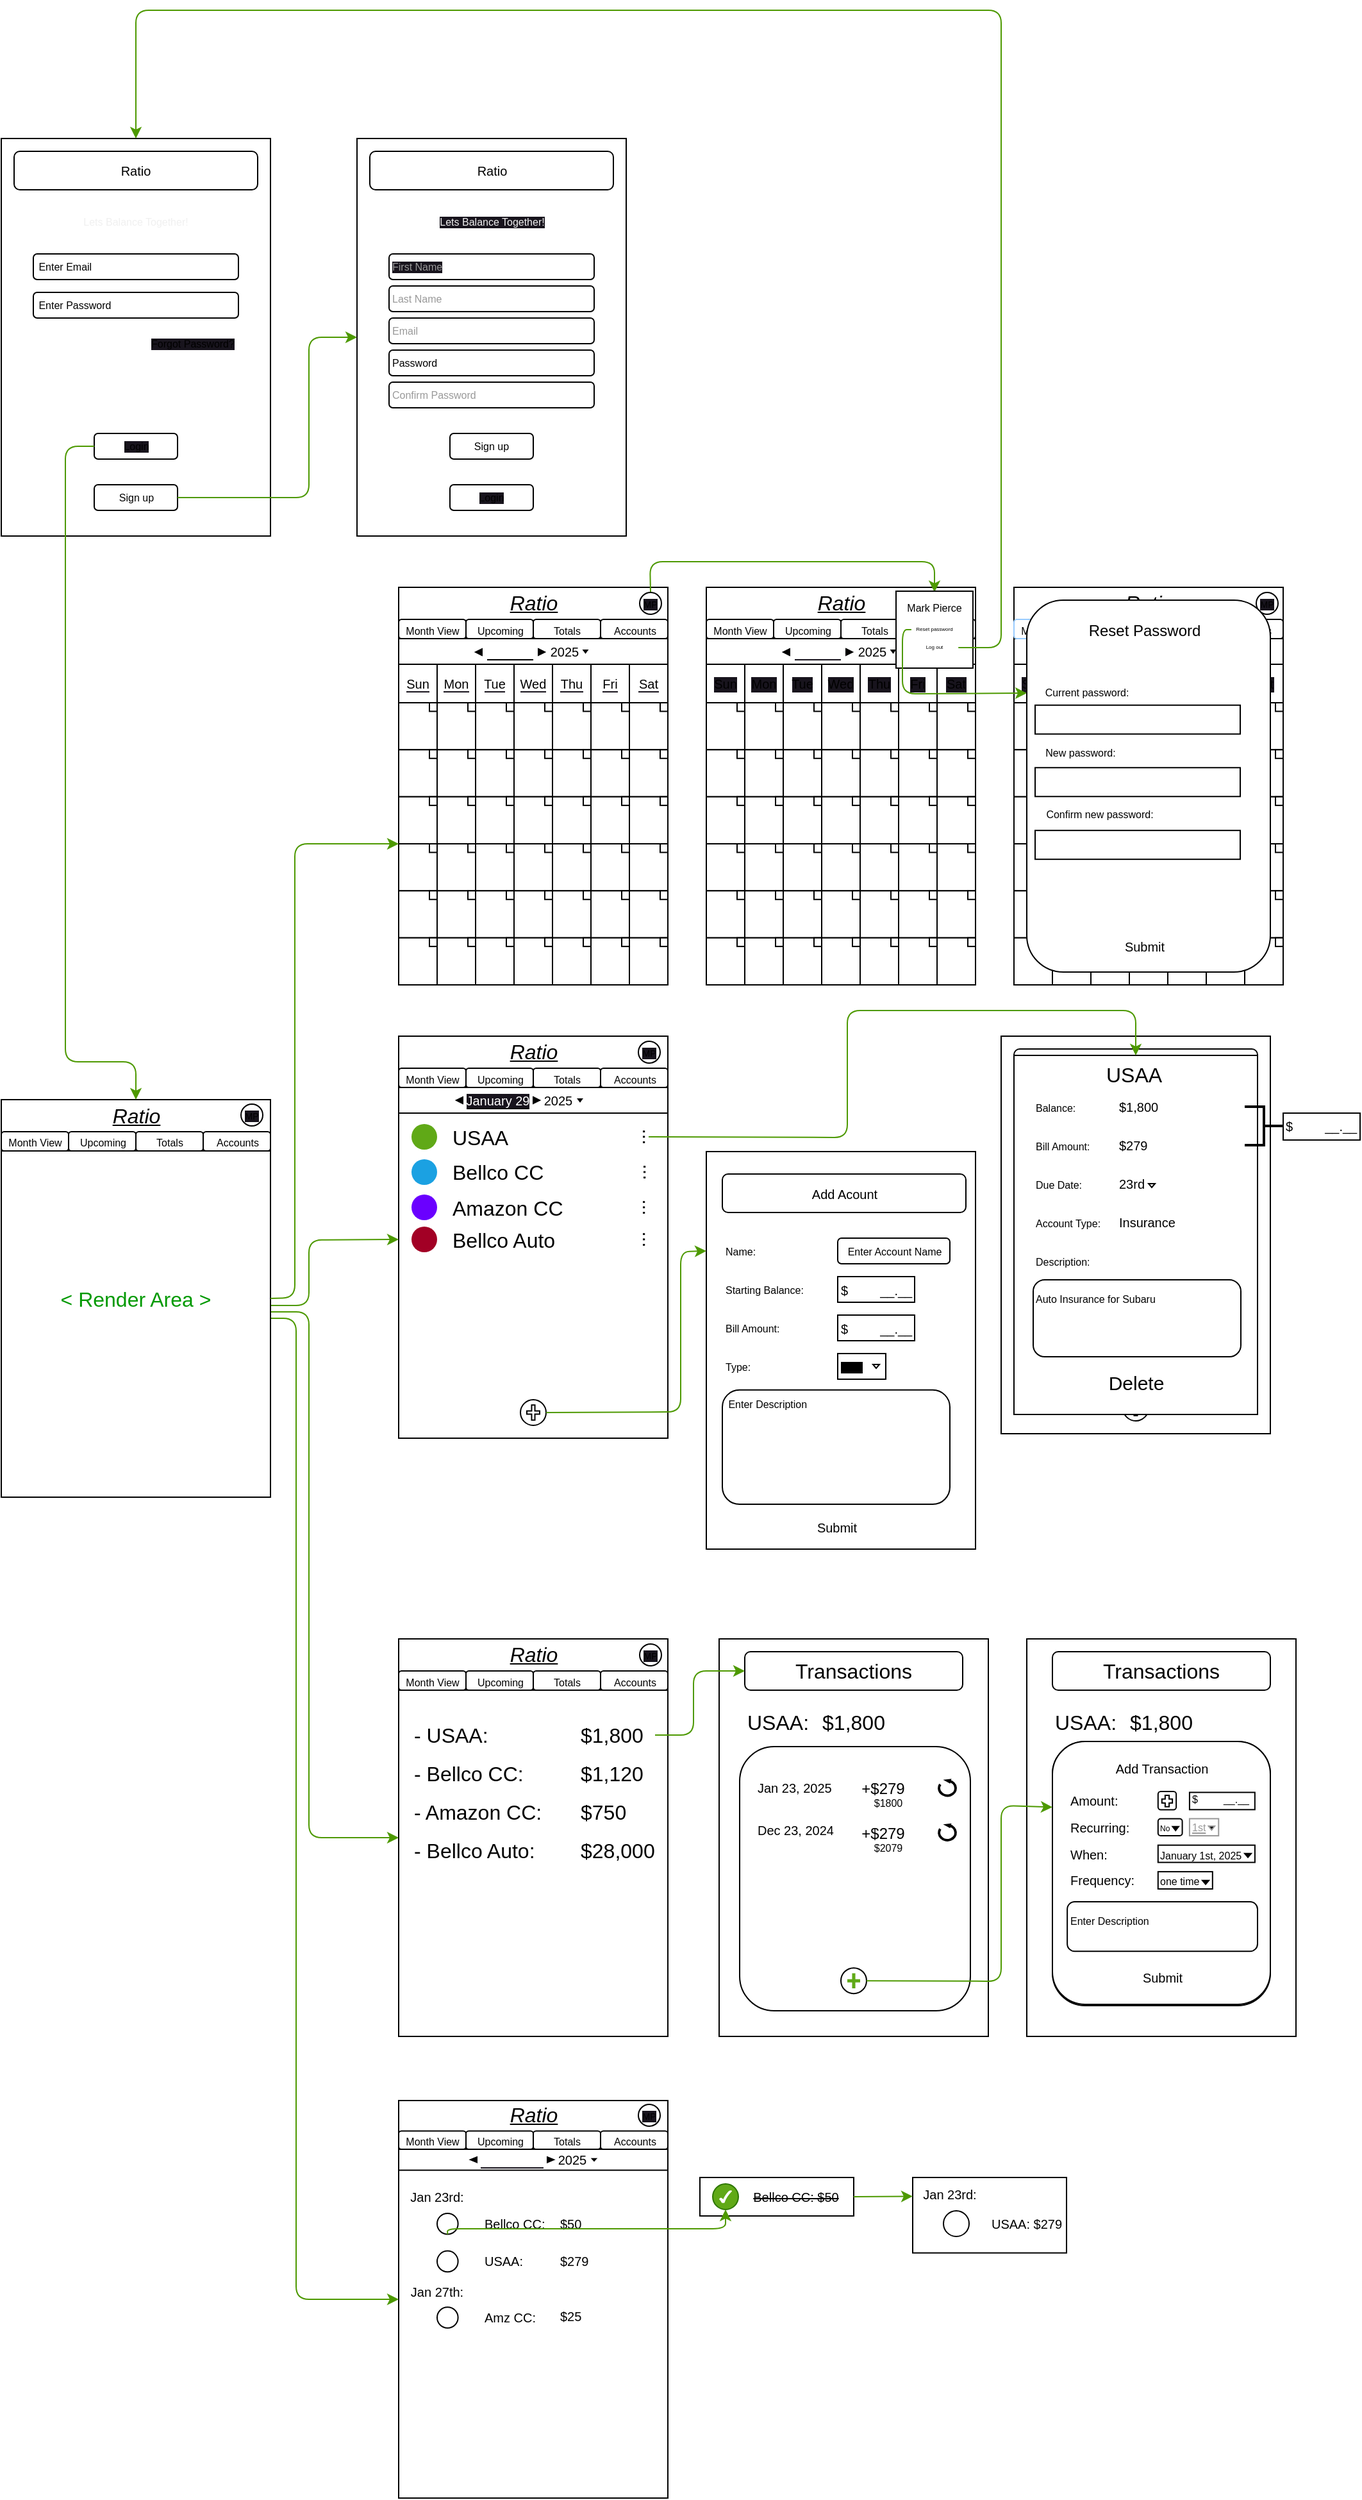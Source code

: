 <mxfile>
    <diagram id="A6szbEaZ2vsvpOp6FqDs" name="Page-1">
        <mxGraphModel dx="-773" dy="1140" grid="1" gridSize="10" guides="1" tooltips="1" connect="1" arrows="1" fold="1" page="1" pageScale="1" pageWidth="850" pageHeight="1100" math="0" shadow="0">
            <root>
                <mxCell id="0"/>
                <mxCell id="1" parent="0"/>
                <mxCell id="1192" value="&lt;font style=&quot;font-size: 7px; color: light-dark(rgb(0, 0, 0), rgb(255, 255, 255));&quot;&gt;MP&lt;/font&gt;" style="ellipse;whiteSpace=wrap;html=1;aspect=fixed;labelBackgroundColor=light-dark(#18141D,#121212);labelBorderColor=none;fontSize=8;verticalAlign=middle;spacingTop=0;" parent="1" vertex="1">
                    <mxGeometry x="1588" y="194" width="17" height="17" as="geometry"/>
                </mxCell>
                <mxCell id="340" value="" style="group" parent="1" vertex="1" connectable="0">
                    <mxGeometry x="1395" y="1430" width="120" height="30" as="geometry"/>
                </mxCell>
                <mxCell id="335" value="" style="rounded=0;whiteSpace=wrap;html=1;fontSize=16;" parent="340" vertex="1">
                    <mxGeometry width="120" height="30" as="geometry"/>
                </mxCell>
                <mxCell id="339" value="" style="group" parent="340" vertex="1" connectable="0">
                    <mxGeometry x="10" width="100" height="30" as="geometry"/>
                </mxCell>
                <mxCell id="320" value="" style="ellipse;whiteSpace=wrap;html=1;aspect=fixed;fontSize=10;fillColor=#60a917;fontColor=#ffffff;strokeColor=light-dark(#2D7600,#00FF00);" parent="339" vertex="1">
                    <mxGeometry y="5" width="20" height="20" as="geometry"/>
                </mxCell>
                <mxCell id="321" value="&lt;strike&gt;&lt;font style=&quot;color: light-dark(rgb(0, 0, 0), rgb(255, 255, 255));&quot;&gt;Bellco CC: $50&lt;/font&gt;&lt;/strike&gt;" style="text;html=1;strokeColor=none;fillColor=none;align=center;verticalAlign=middle;whiteSpace=wrap;rounded=0;fontSize=10;" parent="339" vertex="1">
                    <mxGeometry x="30" width="70" height="30" as="geometry"/>
                </mxCell>
                <mxCell id="323" value="" style="verticalLabelPosition=bottom;verticalAlign=top;html=1;shape=mxgraph.basic.tick;fontSize=10;strokeColor=none;fontColor=light-dark(#000000,#33FF33);fillColor=light-dark(#FFFFFF,#00FF00);" parent="339" vertex="1">
                    <mxGeometry x="5" y="10" width="10" height="10" as="geometry"/>
                </mxCell>
                <mxCell id="343" value="" style="group" parent="1" vertex="1" connectable="0">
                    <mxGeometry x="1555" y="1430" width="130" height="60" as="geometry"/>
                </mxCell>
                <mxCell id="341" value="" style="rounded=0;whiteSpace=wrap;html=1;fontSize=16;" parent="343" vertex="1">
                    <mxGeometry x="6" width="120" height="58.824" as="geometry"/>
                </mxCell>
                <mxCell id="325" value="" style="ellipse;whiteSpace=wrap;html=1;aspect=fixed;fontSize=10;" parent="343" vertex="1">
                    <mxGeometry x="30" y="25.998" width="20" height="20" as="geometry"/>
                </mxCell>
                <mxCell id="326" value="USAA: $279" style="text;html=1;strokeColor=none;fillColor=none;align=center;verticalAlign=middle;whiteSpace=wrap;rounded=0;fontSize=10;" parent="343" vertex="1">
                    <mxGeometry x="60" y="18.356" width="70" height="35.294" as="geometry"/>
                </mxCell>
                <mxCell id="324" value="Jan 23rd:" style="text;html=1;strokeColor=none;fillColor=none;align=center;verticalAlign=middle;whiteSpace=wrap;rounded=0;fontSize=10;" parent="343" vertex="1">
                    <mxGeometry x="10" y="5" width="50" height="15.29" as="geometry"/>
                </mxCell>
                <mxCell id="433" value="" style="rounded=0;whiteSpace=wrap;html=1;fontSize=16;" parent="1" vertex="1">
                    <mxGeometry x="1160" y="543.5" width="210" height="310" as="geometry"/>
                </mxCell>
                <mxCell id="435" value="Bellco CC" style="text;html=1;strokeColor=none;fillColor=none;align=left;verticalAlign=middle;whiteSpace=wrap;rounded=0;fontSize=16;" parent="1" vertex="1">
                    <mxGeometry x="1200" y="633.5" width="90" height="25" as="geometry"/>
                </mxCell>
                <mxCell id="436" value="Amazon CC" style="text;html=1;strokeColor=none;fillColor=none;align=left;verticalAlign=middle;whiteSpace=wrap;rounded=0;fontSize=16;" parent="1" vertex="1">
                    <mxGeometry x="1200" y="663.5" width="90" height="20" as="geometry"/>
                </mxCell>
                <mxCell id="437" value="Bellco Auto" style="text;html=1;strokeColor=none;fillColor=none;align=left;verticalAlign=middle;whiteSpace=wrap;rounded=0;fontSize=16;" parent="1" vertex="1">
                    <mxGeometry x="1200" y="688.5" width="90" height="20" as="geometry"/>
                </mxCell>
                <mxCell id="441" value="USAA" style="text;html=1;strokeColor=none;fillColor=none;align=left;verticalAlign=middle;whiteSpace=wrap;rounded=0;fontSize=16;" parent="1" vertex="1">
                    <mxGeometry x="1200" y="608.5" width="90" height="20" as="geometry"/>
                </mxCell>
                <mxCell id="444" value="" style="group" parent="1" vertex="1" connectable="0">
                    <mxGeometry x="1255" y="823.496" width="20" height="23.409" as="geometry"/>
                </mxCell>
                <mxCell id="445" value="" style="group" parent="444" vertex="1" connectable="0">
                    <mxGeometry width="20" height="20" as="geometry"/>
                </mxCell>
                <mxCell id="446" value="" style="ellipse;whiteSpace=wrap;html=1;aspect=fixed;fontSize=10;" parent="445" vertex="1">
                    <mxGeometry width="20" height="20" as="geometry"/>
                </mxCell>
                <mxCell id="447" value="" style="shape=cross;whiteSpace=wrap;html=1;fontSize=10;size=0.254;" parent="445" vertex="1">
                    <mxGeometry x="5" y="4.152" width="10" height="11.705" as="geometry"/>
                </mxCell>
                <mxCell id="449" value="" style="ellipse;whiteSpace=wrap;html=1;aspect=fixed;fontSize=10;fillColor=#60a917;fontColor=#ffffff;strokeColor=none;" parent="1" vertex="1">
                    <mxGeometry x="1170" y="608.5" width="20" height="20" as="geometry"/>
                </mxCell>
                <mxCell id="450" value="" style="ellipse;whiteSpace=wrap;html=1;aspect=fixed;fontSize=10;fillColor=#1ba1e2;fontColor=#ffffff;strokeColor=none;" parent="1" vertex="1">
                    <mxGeometry x="1170" y="636" width="20" height="20" as="geometry"/>
                </mxCell>
                <mxCell id="451" value="" style="ellipse;whiteSpace=wrap;html=1;aspect=fixed;fontSize=10;fillColor=light-dark(#6A00FF,#FF0000);fontColor=#ffffff;strokeColor=none;" parent="1" vertex="1">
                    <mxGeometry x="1170" y="663.5" width="20" height="20" as="geometry"/>
                </mxCell>
                <mxCell id="452" value="" style="ellipse;whiteSpace=wrap;html=1;aspect=fixed;fontSize=10;fillColor=light-dark(#A20025,#7F00FF);fontColor=#ffffff;strokeColor=none;" parent="1" vertex="1">
                    <mxGeometry x="1170" y="688.5" width="20" height="20" as="geometry"/>
                </mxCell>
                <mxCell id="455" value="&lt;font style=&quot;font-size: 15px;&quot;&gt;...&lt;/font&gt;" style="text;html=1;strokeColor=none;fillColor=none;align=center;verticalAlign=bottom;whiteSpace=wrap;rounded=0;fontSize=10;rotation=90;" parent="1" vertex="1">
                    <mxGeometry x="1340" y="613.5" width="20" height="10" as="geometry"/>
                </mxCell>
                <mxCell id="456" value="&lt;font style=&quot;font-size: 15px;&quot;&gt;...&lt;/font&gt;" style="text;html=1;strokeColor=none;fillColor=none;align=center;verticalAlign=bottom;whiteSpace=wrap;rounded=0;fontSize=10;rotation=90;" parent="1" vertex="1">
                    <mxGeometry x="1340" y="641" width="20" height="10" as="geometry"/>
                </mxCell>
                <mxCell id="457" value="&lt;font style=&quot;font-size: 15px;&quot;&gt;...&lt;/font&gt;" style="text;html=1;strokeColor=none;fillColor=none;align=center;verticalAlign=bottom;whiteSpace=wrap;rounded=0;fontSize=10;rotation=90;" parent="1" vertex="1">
                    <mxGeometry x="1340" y="668.5" width="20" height="10" as="geometry"/>
                </mxCell>
                <mxCell id="458" value="&lt;font style=&quot;font-size: 15px;&quot;&gt;...&lt;/font&gt;" style="text;html=1;strokeColor=none;fillColor=none;align=center;verticalAlign=bottom;whiteSpace=wrap;rounded=0;fontSize=10;rotation=90;" parent="1" vertex="1">
                    <mxGeometry x="1340" y="693.5" width="20" height="10" as="geometry"/>
                </mxCell>
                <mxCell id="508" value="" style="rounded=0;whiteSpace=wrap;html=1;fontSize=16;" parent="1" vertex="1">
                    <mxGeometry x="1400" y="630" width="210" height="310" as="geometry"/>
                </mxCell>
                <mxCell id="509" style="edgeStyle=none;html=1;entryX=0;entryY=0.25;entryDx=0;entryDy=0;fontSize=8;exitX=1;exitY=0.5;exitDx=0;exitDy=0;fillColor=#f0a30a;strokeColor=light-dark(#4D9900,#33FF33);" parent="1" source="446" target="508" edge="1">
                    <mxGeometry relative="1" as="geometry">
                        <Array as="points">
                            <mxPoint x="1380" y="833"/>
                            <mxPoint x="1380" y="708"/>
                        </Array>
                        <mxPoint x="1280" y="830" as="sourcePoint"/>
                    </mxGeometry>
                </mxCell>
                <mxCell id="510" value="Add Acount" style="rounded=1;whiteSpace=wrap;html=1;fontSize=10;" parent="1" vertex="1">
                    <mxGeometry x="1412.5" y="647.5" width="190" height="30" as="geometry"/>
                </mxCell>
                <mxCell id="511" value="&lt;font style=&quot;color: light-dark(rgb(0, 0, 0), rgb(192, 192, 192));&quot;&gt;Enter Account Name&lt;/font&gt;" style="rounded=1;whiteSpace=wrap;html=1;fontSize=8;fontColor=#999999;" parent="1" vertex="1">
                    <mxGeometry x="1502.5" y="697.5" width="87.5" height="20" as="geometry"/>
                </mxCell>
                <mxCell id="512" value="Name:" style="text;html=1;strokeColor=none;fillColor=none;align=left;verticalAlign=middle;whiteSpace=wrap;rounded=0;fontSize=8;" parent="1" vertex="1">
                    <mxGeometry x="1412.5" y="692.5" width="37.5" height="30" as="geometry"/>
                </mxCell>
                <mxCell id="513" value="Starting Balance:" style="text;html=1;strokeColor=none;fillColor=none;align=left;verticalAlign=middle;whiteSpace=wrap;rounded=0;fontSize=8;" parent="1" vertex="1">
                    <mxGeometry x="1412.5" y="722.5" width="67.5" height="30" as="geometry"/>
                </mxCell>
                <mxCell id="514" value="$&amp;nbsp; &amp;nbsp; &amp;nbsp; &amp;nbsp; &amp;nbsp;__.__" style="rounded=0;whiteSpace=wrap;html=1;fontSize=10;align=left;" parent="1" vertex="1">
                    <mxGeometry x="1502.5" y="727.5" width="60" height="20" as="geometry"/>
                </mxCell>
                <mxCell id="515" value="Type:" style="text;html=1;strokeColor=none;fillColor=none;align=left;verticalAlign=middle;whiteSpace=wrap;rounded=0;fontSize=8;" parent="1" vertex="1">
                    <mxGeometry x="1412.5" y="782.5" width="37.5" height="30" as="geometry"/>
                </mxCell>
                <mxCell id="518" value="Bill Amount:" style="text;html=1;strokeColor=none;fillColor=none;align=left;verticalAlign=middle;whiteSpace=wrap;rounded=0;fontSize=8;" parent="1" vertex="1">
                    <mxGeometry x="1412.5" y="752.5" width="47.5" height="30" as="geometry"/>
                </mxCell>
                <mxCell id="519" value="$&amp;nbsp; &amp;nbsp; &amp;nbsp; &amp;nbsp; &amp;nbsp;__.__" style="rounded=0;whiteSpace=wrap;html=1;fontSize=10;align=left;" parent="1" vertex="1">
                    <mxGeometry x="1502.5" y="757.5" width="60" height="20" as="geometry"/>
                </mxCell>
                <mxCell id="545" value="&lt;font style=&quot;color: light-dark(rgb(0, 0, 0), rgb(192, 192, 192));&quot;&gt;&amp;nbsp;Enter Description&lt;/font&gt;" style="rounded=1;whiteSpace=wrap;html=1;fontSize=8;fontColor=#999999;verticalAlign=top;align=left;" parent="1" vertex="1">
                    <mxGeometry x="1412.5" y="815.91" width="177.5" height="89.09" as="geometry"/>
                </mxCell>
                <mxCell id="573" value="" style="group" parent="1" vertex="1" connectable="0">
                    <mxGeometry x="1502.5" y="787.5" width="37.5" height="20" as="geometry"/>
                </mxCell>
                <mxCell id="570" value="&lt;span style=&quot;background-color: light-dark(rgb(0, 0, 0), rgb(18, 18, 18));&quot;&gt;&lt;font style=&quot;color: light-dark(rgb(0, 0, 0), rgb(255, 255, 255));&quot;&gt;Type&lt;/font&gt;&lt;/span&gt;" style="rounded=0;whiteSpace=wrap;html=1;labelBackgroundColor=#808080;labelBorderColor=none;fontSize=8;align=left;strokeColor=default;" parent="573" vertex="1">
                    <mxGeometry width="37.5" height="20" as="geometry"/>
                </mxCell>
                <mxCell id="571" value="" style="triangle;whiteSpace=wrap;html=1;fontSize=8;fillColor=#FFFFFF;direction=south;" parent="573" vertex="1">
                    <mxGeometry x="27.5" y="8.5" width="5" height="3" as="geometry"/>
                </mxCell>
                <mxCell id="576" value="" style="group" parent="1" vertex="1" connectable="0">
                    <mxGeometry x="850" y="-160" width="210" height="310" as="geometry"/>
                </mxCell>
                <mxCell id="525" value="" style="rounded=0;whiteSpace=wrap;html=1;fontSize=16;" parent="576" vertex="1">
                    <mxGeometry width="210" height="310" as="geometry"/>
                </mxCell>
                <mxCell id="526" value="Ratio" style="rounded=1;whiteSpace=wrap;html=1;fontSize=10;" parent="576" vertex="1">
                    <mxGeometry x="10" y="10" width="190" height="30" as="geometry"/>
                </mxCell>
                <mxCell id="536" value="&lt;font style=&quot;color: light-dark(rgb(0, 0, 0), rgb(255, 255, 255)); background-color: light-dark(rgb(255, 255, 255), rgb(18, 18, 18));&quot;&gt;&amp;nbsp;Enter Email&lt;/font&gt;" style="rounded=1;whiteSpace=wrap;html=1;labelBackgroundColor=#18141D;fontSize=8;align=left;" parent="576" vertex="1">
                    <mxGeometry x="25" y="90" width="160" height="20" as="geometry"/>
                </mxCell>
                <mxCell id="538" value="&lt;font style=&quot;color: light-dark(rgb(0, 0, 0), rgb(255, 255, 255)); background-color: light-dark(rgb(255, 255, 255), rgb(18, 18, 18));&quot;&gt;&amp;nbsp;Enter Password&lt;/font&gt;" style="rounded=1;whiteSpace=wrap;html=1;labelBackgroundColor=#18141D;fontSize=8;align=left;" parent="576" vertex="1">
                    <mxGeometry x="25" y="120" width="160" height="20" as="geometry"/>
                </mxCell>
                <mxCell id="540" value="&lt;span style=&quot;background-color: light-dark(rgb(24, 20, 29), rgb(18, 18, 18));&quot;&gt;&lt;font style=&quot;color: light-dark(rgb(0, 0, 0), rgb(51, 153, 255));&quot;&gt;Forgot Password?&lt;/font&gt;&lt;/span&gt;" style="text;html=1;align=center;verticalAlign=middle;whiteSpace=wrap;rounded=0;labelBackgroundColor=#18141D;fontSize=8;fontColor=#6171FF;" parent="576" vertex="1">
                    <mxGeometry x="112.5" y="150" width="72.5" height="20" as="geometry"/>
                </mxCell>
                <mxCell id="577" value="&lt;span style=&quot;&quot;&gt;&lt;font style=&quot;color: light-dark(rgb(0, 0, 0), rgb(255, 255, 255));&quot;&gt;Login&lt;/font&gt;&lt;/span&gt;" style="rounded=1;whiteSpace=wrap;html=1;labelBackgroundColor=light-dark(#18141D,#121212);labelBorderColor=none;fontSize=8;fontColor=light-dark(#000000,#FFFFFF);" parent="576" vertex="1">
                    <mxGeometry x="72.5" y="230" width="65" height="20" as="geometry"/>
                </mxCell>
                <mxCell id="593" value="&lt;font style=&quot;color: light-dark(rgb(240, 240, 240), rgb(255, 255, 255)); background-color: light-dark(rgb(255, 255, 255), rgb(18, 18, 18));&quot;&gt;Lets Balance Together!&lt;/font&gt;" style="text;html=1;align=center;verticalAlign=middle;whiteSpace=wrap;rounded=0;labelBackgroundColor=#18141d;labelBorderColor=none;fontSize=8;" parent="576" vertex="1">
                    <mxGeometry x="61.25" y="50" width="87.5" height="30" as="geometry"/>
                </mxCell>
                <mxCell id="1179" value="&lt;font style=&quot;color: light-dark(rgb(0, 0, 0), rgb(255, 255, 255)); background-color: light-dark(rgb(255, 255, 255), rgb(18, 18, 18));&quot;&gt;Sign up&lt;/font&gt;" style="rounded=1;whiteSpace=wrap;html=1;labelBackgroundColor=#18141D;labelBorderColor=none;fontSize=8;" parent="576" vertex="1">
                    <mxGeometry x="72.5" y="270" width="65" height="20" as="geometry"/>
                </mxCell>
                <mxCell id="578" value="" style="group" parent="1" vertex="1" connectable="0">
                    <mxGeometry x="1127.5" y="-160" width="210" height="310" as="geometry"/>
                </mxCell>
                <mxCell id="579" value="" style="rounded=0;whiteSpace=wrap;html=1;fontSize=16;" parent="578" vertex="1">
                    <mxGeometry width="210" height="310" as="geometry"/>
                </mxCell>
                <mxCell id="580" value="Ratio" style="rounded=1;whiteSpace=wrap;html=1;fontSize=10;" parent="578" vertex="1">
                    <mxGeometry x="10" y="10" width="190" height="30" as="geometry"/>
                </mxCell>
                <mxCell id="582" value="&lt;font style=&quot;color: light-dark(rgb(153, 153, 153), rgb(255, 255, 255)); background-color: light-dark(rgb(24, 20, 29), rgb(18, 18, 18));&quot;&gt;First Name&lt;/font&gt;" style="rounded=1;whiteSpace=wrap;html=1;labelBackgroundColor=#000000;fontSize=8;align=left;" parent="578" vertex="1">
                    <mxGeometry x="25" y="90" width="160" height="20" as="geometry"/>
                </mxCell>
                <mxCell id="586" value="&lt;font style=&quot;color: light-dark(rgb(0, 0, 0), rgb(255, 255, 255)); background-color: light-dark(rgb(255, 255, 255), rgb(18, 18, 18));&quot;&gt;Sign up&lt;/font&gt;" style="rounded=1;whiteSpace=wrap;html=1;labelBackgroundColor=#18141D;labelBorderColor=none;fontSize=8;" parent="578" vertex="1">
                    <mxGeometry x="72.5" y="230" width="65" height="20" as="geometry"/>
                </mxCell>
                <mxCell id="589" value="&lt;font style=&quot;color: light-dark(rgb(153, 153, 153), rgb(255, 255, 255)); background-color: light-dark(rgb(255, 255, 255), rgb(18, 18, 18));&quot;&gt;Last Name&lt;/font&gt;" style="rounded=1;whiteSpace=wrap;html=1;labelBackgroundColor=#18141D;fontSize=8;align=left;" parent="578" vertex="1">
                    <mxGeometry x="25" y="115" width="160" height="20" as="geometry"/>
                </mxCell>
                <mxCell id="590" value="&lt;font style=&quot;color: light-dark(rgb(153, 153, 153), rgb(255, 255, 255)); background-color: light-dark(rgb(255, 255, 255), rgb(18, 18, 18));&quot;&gt;Email&lt;/font&gt;" style="rounded=1;whiteSpace=wrap;html=1;labelBackgroundColor=#18141D;fontSize=8;align=left;" parent="578" vertex="1">
                    <mxGeometry x="25" y="140" width="160" height="20" as="geometry"/>
                </mxCell>
                <mxCell id="591" value="&lt;font style=&quot;color: light-dark(rgb(0, 0, 0), rgb(255, 255, 255)); background-color: light-dark(rgb(255, 255, 255), rgb(18, 18, 18));&quot;&gt;&lt;font&gt;Password&lt;/font&gt;&lt;span style=&quot;font-family: monospace; font-size: 0px; color: rgba(0, 0, 0, 0);&quot;&gt;%3CmxGraphModel%3E%3Croot%3E%3CmxCell%20id%3D%220%22%2F%3E%3CmxCell%20id%3D%221%22%20parent%3D%220%22%2F%3E%3CmxCell%20id%3D%222%22%20value%3D%22%26lt%3Bfont%20color%3D%26quot%3B%23999999%26quot%3B%26gt%3BEmail%26lt%3B%2Ffont%26gt%3B%22%20style%3D%22rounded%3D1%3BwhiteSpace%3Dwrap%3Bhtml%3D1%3BlabelBackgroundColor%3D%23000000%3BfontSize%3D8%3Balign%3Dleft%3B%22%20vertex%3D%221%22%20parent%3D%221%22%3E%3CmxGeometry%20x%3D%221305%22%20y%3D%22-450%22%20width%3D%22160%22%20height%3D%2220%22%20as%3D%22geometry%22%2F%3E%3C%2FmxCell%3E%3C%2Froot%3E%3C%2FmxGraphModel%3E&lt;/span&gt;&lt;span style=&quot;font-family: monospace; font-size: 0px; color: rgba(0, 0, 0, 0);&quot;&gt;%3CmxGraphModel%3E%3Croot%3E%3CmxCell%20id%3D%220%22%2F%3E%3CmxCell%20id%3D%221%22%20parent%3D%220%22%2F%3E%3CmxCell%20id%3D%222%22%20value%3D%22%26lt%3Bfont%20color%3D%26quot%3B%23999999%26quot%3B%26gt%3BEmail%26lt%3B%2Ffont%26gt%3B%22%20style%3D%22rounded%3D1%3BwhiteSpace%3Dwrap%3Bhtml%3D1%3BlabelBackgroundColor%3D%23000000%3BfontSize%3D8%3Balign%3Dleft%3B%22%20vertex%3D%221%22%20parent%3D%221%22%3E%3CmxGeometry%20x%3D%221305%22%20y%3D%22-450%22%20width%3D%22160%22%20height%3D%2220%22%20as%3D%22geometry%22%2F%3E%3C%2FmxCell%3E%3C%2Froot%3E%3C%2FmxGraphModel%3E&lt;/span&gt;&lt;/font&gt;" style="rounded=1;whiteSpace=wrap;html=1;labelBackgroundColor=#18141D;fontSize=8;align=left;" parent="578" vertex="1">
                    <mxGeometry x="25" y="165" width="160" height="20" as="geometry"/>
                </mxCell>
                <mxCell id="592" value="&lt;font style=&quot;color: light-dark(rgb(153, 153, 153), rgb(255, 255, 255)); background-color: light-dark(rgb(255, 255, 255), rgb(18, 18, 18));&quot;&gt;Confirm Password&lt;/font&gt;" style="rounded=1;whiteSpace=wrap;html=1;labelBackgroundColor=#18141D;fontSize=8;align=left;" parent="578" vertex="1">
                    <mxGeometry x="25" y="190" width="160" height="20" as="geometry"/>
                </mxCell>
                <mxCell id="595" value="&lt;font style=&quot;color: light-dark(rgb(240, 240, 240), rgb(255, 255, 255));&quot;&gt;Lets Balance Together!&lt;/font&gt;" style="text;html=1;align=center;verticalAlign=middle;whiteSpace=wrap;rounded=0;labelBackgroundColor=light-dark(#18141D,#121212);labelBorderColor=none;fontSize=8;" parent="578" vertex="1">
                    <mxGeometry x="61.25" y="50" width="87.5" height="30" as="geometry"/>
                </mxCell>
                <mxCell id="1178" value="&lt;span style=&quot;&quot;&gt;&lt;font style=&quot;color: light-dark(rgb(0, 0, 0), rgb(255, 255, 255));&quot;&gt;Login&lt;/font&gt;&lt;/span&gt;" style="rounded=1;whiteSpace=wrap;html=1;labelBackgroundColor=light-dark(#18141D,#121212);labelBorderColor=none;fontSize=8;fontColor=light-dark(#000000,#FFFFFF);" parent="578" vertex="1">
                    <mxGeometry x="72.5" y="270" width="65" height="20" as="geometry"/>
                </mxCell>
                <mxCell id="594" style="edgeStyle=none;html=1;exitX=1;exitY=0.5;exitDx=0;exitDy=0;entryX=0;entryY=0.5;entryDx=0;entryDy=0;fontSize=8;fontColor=#f0f0f0;fillColor=#e3c800;strokeColor=light-dark(#4D9900,#33FF33);" parent="1" source="1179" target="579" edge="1">
                    <mxGeometry relative="1" as="geometry">
                        <Array as="points">
                            <mxPoint x="1090" y="120"/>
                            <mxPoint x="1090" y="-5"/>
                        </Array>
                        <mxPoint x="982.5" y="125" as="sourcePoint"/>
                    </mxGeometry>
                </mxCell>
                <mxCell id="596" value="" style="group" parent="1" vertex="1" connectable="0">
                    <mxGeometry x="1410" y="1010" width="210" height="310" as="geometry"/>
                </mxCell>
                <mxCell id="362" value="" style="rounded=0;whiteSpace=wrap;html=1;fontSize=16;" parent="596" vertex="1">
                    <mxGeometry width="210" height="310" as="geometry"/>
                </mxCell>
                <mxCell id="377" value="" style="group" parent="596" vertex="1" connectable="0">
                    <mxGeometry x="16" y="84" width="180" height="206" as="geometry"/>
                </mxCell>
                <mxCell id="376" value="" style="rounded=1;whiteSpace=wrap;html=1;fontSize=10;" parent="377" vertex="1">
                    <mxGeometry width="180" height="206" as="geometry"/>
                </mxCell>
                <mxCell id="378" value="" style="group" parent="377" vertex="1" connectable="0">
                    <mxGeometry x="79" y="172.586" width="20" height="23.409" as="geometry"/>
                </mxCell>
                <mxCell id="380" value="" style="group" parent="378" vertex="1" connectable="0">
                    <mxGeometry width="20" height="20" as="geometry"/>
                </mxCell>
                <mxCell id="374" value="" style="ellipse;whiteSpace=wrap;html=1;aspect=fixed;fontSize=10;" parent="380" vertex="1">
                    <mxGeometry width="20" height="20" as="geometry"/>
                </mxCell>
                <mxCell id="375" value="" style="shape=cross;whiteSpace=wrap;html=1;fontSize=10;size=0.254;fillColor=light-dark(#60A917,#66FF66);fontColor=#ffffff;strokeColor=none;" parent="380" vertex="1">
                    <mxGeometry x="5" y="4.152" width="10" height="11.705" as="geometry"/>
                </mxCell>
                <mxCell id="365" value="&lt;font style=&quot;font-size: 12px;&quot;&gt;+$279&lt;/font&gt;" style="text;html=1;strokeColor=none;fillColor=none;align=center;verticalAlign=middle;whiteSpace=wrap;rounded=0;fontSize=16;spacing=2;spacingTop=-3;" parent="377" vertex="1">
                    <mxGeometry x="81.5" y="25.27" width="60" height="14" as="geometry"/>
                </mxCell>
                <mxCell id="367" value="&lt;font style=&quot;font-size: 8px;&quot;&gt;$1800&lt;/font&gt;" style="text;html=1;strokeColor=none;fillColor=none;align=center;verticalAlign=middle;whiteSpace=wrap;rounded=0;fontSize=16;spacingTop=-6;" parent="377" vertex="1">
                    <mxGeometry x="99" y="39.27" width="34" height="9" as="geometry"/>
                </mxCell>
                <mxCell id="368" value="Jan 23, 2025" style="text;html=1;strokeColor=none;fillColor=none;align=left;verticalAlign=middle;whiteSpace=wrap;rounded=0;fontSize=10;" parent="377" vertex="1">
                    <mxGeometry x="11.5" y="16.004" width="70" height="32.526" as="geometry"/>
                </mxCell>
                <mxCell id="613" value="" style="verticalLabelPosition=bottom;html=1;verticalAlign=top;strokeWidth=2;shape=mxgraph.lean_mapping.physical_pull;pointerEvents=1;labelBackgroundColor=#18141d;labelBorderColor=none;strokeColor=default;fontSize=1;fontColor=#f0f0f0;fillColor=#808080;direction=north;" parent="377" vertex="1">
                    <mxGeometry x="155.5" y="26.27" width="13" height="12" as="geometry"/>
                </mxCell>
                <mxCell id="369" value="&lt;font style=&quot;font-size: 12px;&quot;&gt;+$279&lt;/font&gt;" style="text;html=1;strokeColor=none;fillColor=none;align=center;verticalAlign=middle;whiteSpace=wrap;rounded=0;fontSize=16;spacingTop=-3;" parent="377" vertex="1">
                    <mxGeometry x="81.5" y="60" width="60" height="14" as="geometry"/>
                </mxCell>
                <mxCell id="370" value="&lt;font style=&quot;font-size: 8px;&quot;&gt;$2079&lt;/font&gt;" style="text;html=1;strokeColor=none;fillColor=none;align=center;verticalAlign=middle;whiteSpace=wrap;rounded=0;fontSize=16;spacingTop=-5;" parent="377" vertex="1">
                    <mxGeometry x="99" y="74" width="34" height="9" as="geometry"/>
                </mxCell>
                <mxCell id="371" value="Dec 23, 2024" style="text;html=1;strokeColor=none;fillColor=none;align=left;verticalAlign=middle;whiteSpace=wrap;rounded=0;fontSize=10;" parent="377" vertex="1">
                    <mxGeometry x="11.5" y="48.534" width="70" height="32.526" as="geometry"/>
                </mxCell>
                <mxCell id="614" value="" style="verticalLabelPosition=bottom;html=1;verticalAlign=top;strokeWidth=2;shape=mxgraph.lean_mapping.physical_pull;pointerEvents=1;labelBackgroundColor=#18141d;labelBorderColor=none;strokeColor=default;fontSize=1;fontColor=#f0f0f0;fillColor=#808080;direction=north;" parent="377" vertex="1">
                    <mxGeometry x="155.5" y="61.0" width="13" height="12" as="geometry"/>
                </mxCell>
                <mxCell id="426" value="" style="group" parent="596" vertex="1" connectable="0">
                    <mxGeometry x="20" y="10" width="170" height="70" as="geometry"/>
                </mxCell>
                <mxCell id="363" value="USAA:" style="text;html=1;strokeColor=none;fillColor=none;align=left;verticalAlign=middle;whiteSpace=wrap;rounded=0;fontSize=16;" parent="426" vertex="1">
                    <mxGeometry y="40" width="60" height="30" as="geometry"/>
                </mxCell>
                <mxCell id="364" value="Transactions" style="rounded=1;whiteSpace=wrap;html=1;fontSize=16;" parent="426" vertex="1">
                    <mxGeometry width="170" height="30" as="geometry"/>
                </mxCell>
                <mxCell id="366" value="$1,800" style="text;html=1;strokeColor=none;fillColor=none;align=center;verticalAlign=middle;whiteSpace=wrap;rounded=0;fontSize=16;" parent="426" vertex="1">
                    <mxGeometry x="55" y="40" width="60" height="30" as="geometry"/>
                </mxCell>
                <mxCell id="599" value="" style="group" parent="1" vertex="1" connectable="0">
                    <mxGeometry x="1650" y="1010" width="210" height="310" as="geometry"/>
                </mxCell>
                <mxCell id="597" value="" style="group" parent="599" vertex="1" connectable="0">
                    <mxGeometry width="210" height="310" as="geometry"/>
                </mxCell>
                <mxCell id="383" value="" style="rounded=0;whiteSpace=wrap;html=1;fontSize=16;" parent="597" vertex="1">
                    <mxGeometry width="210" height="310" as="geometry"/>
                </mxCell>
                <mxCell id="414" value="" style="group;verticalAlign=bottom;align=left;" parent="597" vertex="1" connectable="0">
                    <mxGeometry x="20" y="80" width="170" height="206" as="geometry"/>
                </mxCell>
                <mxCell id="415" value="" style="rounded=1;whiteSpace=wrap;html=1;fontSize=10;" parent="414" vertex="1">
                    <mxGeometry width="170" height="206" as="geometry"/>
                </mxCell>
                <mxCell id="416" value="+$279" style="text;html=1;strokeColor=none;fillColor=none;align=center;verticalAlign=middle;whiteSpace=wrap;rounded=0;fontSize=16;" parent="414" vertex="1">
                    <mxGeometry x="113.333" y="11.425" width="56.667" height="21.684" as="geometry"/>
                </mxCell>
                <mxCell id="417" value="&lt;font style=&quot;font-size: 10px;&quot;&gt;$1800&lt;/font&gt;" style="text;html=1;strokeColor=none;fillColor=none;align=center;verticalAlign=middle;whiteSpace=wrap;rounded=0;fontSize=16;" parent="414" vertex="1">
                    <mxGeometry x="103.889" y="33.109" width="56.667" height="10.842" as="geometry"/>
                </mxCell>
                <mxCell id="418" value="Jan 23, 2025" style="text;html=1;strokeColor=none;fillColor=none;align=left;verticalAlign=middle;whiteSpace=wrap;rounded=0;fontSize=10;" parent="414" vertex="1">
                    <mxGeometry x="9.444" y="6.004" width="66.111" height="32.526" as="geometry"/>
                </mxCell>
                <mxCell id="419" value="+$279" style="text;html=1;strokeColor=none;fillColor=none;align=center;verticalAlign=middle;whiteSpace=wrap;rounded=0;fontSize=16;" parent="414" vertex="1">
                    <mxGeometry x="113.333" y="52.425" width="56.667" height="21.684" as="geometry"/>
                </mxCell>
                <mxCell id="420" value="&lt;font style=&quot;font-size: 10px;&quot;&gt;$2079&lt;/font&gt;" style="text;html=1;strokeColor=none;fillColor=none;align=center;verticalAlign=middle;whiteSpace=wrap;rounded=0;fontSize=16;" parent="414" vertex="1">
                    <mxGeometry x="103.889" y="74.109" width="56.667" height="10.842" as="geometry"/>
                </mxCell>
                <mxCell id="421" value="Dec 23, 2024" style="text;html=1;strokeColor=none;fillColor=none;align=left;verticalAlign=middle;whiteSpace=wrap;rounded=0;fontSize=10;" parent="414" vertex="1">
                    <mxGeometry x="9.444" y="47.004" width="66.111" height="32.526" as="geometry"/>
                </mxCell>
                <mxCell id="422" value="" style="group" parent="414" vertex="1" connectable="0">
                    <mxGeometry x="74.611" y="172.586" width="18.889" height="23.409" as="geometry"/>
                </mxCell>
                <mxCell id="423" value="" style="group" parent="422" vertex="1" connectable="0">
                    <mxGeometry width="18.889" height="20" as="geometry"/>
                </mxCell>
                <mxCell id="424" value="" style="ellipse;whiteSpace=wrap;html=1;aspect=fixed;fontSize=10;" parent="423" vertex="1">
                    <mxGeometry width="18.889" height="18.889" as="geometry"/>
                </mxCell>
                <mxCell id="425" value="" style="shape=cross;whiteSpace=wrap;html=1;fontSize=10;size=0.254;" parent="423" vertex="1">
                    <mxGeometry x="4.722" y="4.152" width="9.444" height="11.705" as="geometry"/>
                </mxCell>
                <mxCell id="413" value="" style="group" parent="414" vertex="1" connectable="0">
                    <mxGeometry width="170" height="205" as="geometry"/>
                </mxCell>
                <mxCell id="385" value="" style="rounded=1;whiteSpace=wrap;html=1;fontSize=10;" parent="413" vertex="1">
                    <mxGeometry width="170" height="205.0" as="geometry"/>
                </mxCell>
                <mxCell id="405" value="Add Transaction" style="text;html=1;strokeColor=none;fillColor=none;align=center;verticalAlign=middle;whiteSpace=wrap;rounded=0;fontSize=10;" parent="413" vertex="1">
                    <mxGeometry x="42.5" y="10.732" width="85" height="20.018" as="geometry"/>
                </mxCell>
                <mxCell id="403" value="&lt;font style=&quot;font-size: 8px;&quot;&gt;$&amp;nbsp; &amp;nbsp; &amp;nbsp; &amp;nbsp; &amp;nbsp;__.__&lt;/font&gt;" style="rounded=0;whiteSpace=wrap;html=1;fontSize=10;align=left;verticalAlign=bottom;" parent="413" vertex="1">
                    <mxGeometry x="106.96" y="39.71" width="50.96" height="13.45" as="geometry"/>
                </mxCell>
                <mxCell id="404" value="Amount:" style="text;html=1;strokeColor=none;fillColor=none;align=left;verticalAlign=middle;whiteSpace=wrap;rounded=0;fontSize=10;" parent="413" vertex="1">
                    <mxGeometry x="11.569" y="35.812" width="56.667" height="20.702" as="geometry"/>
                </mxCell>
                <mxCell id="548" value="Recurring:" style="text;html=1;strokeColor=none;fillColor=none;align=left;verticalAlign=middle;whiteSpace=wrap;rounded=0;fontSize=10;" parent="413" vertex="1">
                    <mxGeometry x="11.569" y="56.517" width="56.667" height="20.702" as="geometry"/>
                </mxCell>
                <mxCell id="559" value="When:" style="text;html=1;strokeColor=none;fillColor=none;align=left;verticalAlign=middle;whiteSpace=wrap;rounded=0;fontSize=10;" parent="413" vertex="1">
                    <mxGeometry x="11.569" y="77.222" width="56.667" height="20.702" as="geometry"/>
                </mxCell>
                <mxCell id="560" value="&lt;font style=&quot;font-size: 8px;&quot;&gt;January 1st, 2025&lt;/font&gt;" style="rounded=0;whiteSpace=wrap;html=1;fontSize=10;align=left;" parent="413" vertex="1">
                    <mxGeometry x="82.403" y="80.85" width="75.556" height="13.448" as="geometry"/>
                </mxCell>
                <mxCell id="562" value="Frequency:" style="text;html=1;strokeColor=none;fillColor=none;align=left;verticalAlign=middle;whiteSpace=wrap;rounded=0;fontSize=10;" parent="413" vertex="1">
                    <mxGeometry x="11.569" y="97.927" width="56.667" height="20.702" as="geometry"/>
                </mxCell>
                <mxCell id="563" value="&lt;span style=&quot;font-size: 8px;&quot;&gt;one time&lt;/span&gt;" style="rounded=0;whiteSpace=wrap;html=1;fontSize=10;align=left;verticalAlign=middle;" parent="413" vertex="1">
                    <mxGeometry x="82.403" y="101.555" width="42.5" height="13.448" as="geometry"/>
                </mxCell>
                <mxCell id="406" value="" style="rounded=1;whiteSpace=wrap;html=1;fontSize=10;" parent="413" vertex="1">
                    <mxGeometry x="82.403" y="39.041" width="14.167" height="14.247" as="geometry"/>
                </mxCell>
                <mxCell id="407" value="" style="shape=cross;whiteSpace=wrap;html=1;fontSize=10;size=0.38;" parent="413" vertex="1">
                    <mxGeometry x="85.413" y="42.019" width="8.146" height="8.828" as="geometry"/>
                </mxCell>
                <mxCell id="549" value="No" style="rounded=1;whiteSpace=wrap;html=1;fontSize=6;align=left;verticalAlign=bottom;" parent="413" vertex="1">
                    <mxGeometry x="82.403" y="60.209" width="18.889" height="13.325" as="geometry"/>
                </mxCell>
                <mxCell id="550" value="" style="triangle;whiteSpace=wrap;html=1;labelBackgroundColor=#000000;fontSize=10;fontColor=#FFFFFF;fillColor=#000000;direction=south;" parent="413" vertex="1">
                    <mxGeometry x="93.736" y="66.359" width="4.722" height="3.075" as="geometry"/>
                </mxCell>
                <mxCell id="565" value="" style="group" parent="413" vertex="1" connectable="0">
                    <mxGeometry x="106.958" y="60.209" width="22.667" height="13.325" as="geometry"/>
                </mxCell>
                <mxCell id="556" value="&lt;span style=&quot;font-size: 8px;&quot;&gt;&lt;font color=&quot;#999999&quot; style=&quot;font-size: 8px;&quot;&gt;&lt;u style=&quot;font-size: 8px;&quot;&gt;1st&lt;/u&gt;&lt;/font&gt;&lt;/span&gt;" style="rounded=0;whiteSpace=wrap;html=1;fontSize=8;align=left;strokeColor=#999999;" parent="565" vertex="1">
                    <mxGeometry width="22.667" height="13.325" as="geometry"/>
                </mxCell>
                <mxCell id="557" value="" style="triangle;whiteSpace=wrap;html=1;labelBackgroundColor=#808080;fontSize=10;fontColor=#808080;fillColor=#000000;direction=south;strokeColor=#999999;" parent="565" vertex="1">
                    <mxGeometry x="14.875" y="5.802" width="4.722" height="3.075" as="geometry"/>
                </mxCell>
                <mxCell id="1050" value="&lt;font style=&quot;color: light-dark(rgb(0, 0, 0), rgb(77, 153, 0));&quot;&gt;Submit&lt;/font&gt;" style="rounded=1;whiteSpace=wrap;html=1;fontSize=10;fillColor=light-dark(#FFFFFF,#33FF33);strokeColor=none;" parent="413" vertex="1">
                    <mxGeometry x="62" y="174" width="47.5" height="20" as="geometry"/>
                </mxCell>
                <mxCell id="1193" value="&lt;font style=&quot;font-size: 8px; color: light-dark(rgb(0, 0, 0), rgb(192, 192, 192));&quot;&gt;Enter Description&lt;/font&gt;" style="rounded=1;whiteSpace=wrap;html=1;align=left;verticalAlign=top;" parent="413" vertex="1">
                    <mxGeometry x="11.57" y="125" width="148.43" height="38.63" as="geometry"/>
                </mxCell>
                <mxCell id="427" value="" style="group" parent="597" vertex="1" connectable="0">
                    <mxGeometry x="20" y="10" width="170" height="70" as="geometry"/>
                </mxCell>
                <mxCell id="428" value="USAA:" style="text;html=1;strokeColor=none;fillColor=none;align=left;verticalAlign=middle;whiteSpace=wrap;rounded=0;fontSize=16;" parent="427" vertex="1">
                    <mxGeometry y="40" width="60" height="30" as="geometry"/>
                </mxCell>
                <mxCell id="429" value="Transactions" style="rounded=1;whiteSpace=wrap;html=1;fontSize=16;" parent="427" vertex="1">
                    <mxGeometry width="170" height="30" as="geometry"/>
                </mxCell>
                <mxCell id="430" value="$1,800" style="text;html=1;strokeColor=none;fillColor=none;align=center;verticalAlign=middle;whiteSpace=wrap;rounded=0;fontSize=16;" parent="427" vertex="1">
                    <mxGeometry x="55" y="40" width="60" height="30" as="geometry"/>
                </mxCell>
                <mxCell id="561" value="" style="triangle;whiteSpace=wrap;html=1;labelBackgroundColor=#000000;fontSize=10;fontColor=#FFFFFF;fillColor=#000000;direction=south;" parent="599" vertex="1">
                    <mxGeometry x="170" y="167.37" width="5" height="3" as="geometry"/>
                </mxCell>
                <mxCell id="564" value="" style="triangle;whiteSpace=wrap;html=1;labelBackgroundColor=#000000;fontSize=10;fontColor=#FFFFFF;fillColor=#000000;direction=south;" parent="599" vertex="1">
                    <mxGeometry x="137" y="188.37" width="5" height="3" as="geometry"/>
                </mxCell>
                <mxCell id="382" style="edgeStyle=none;html=1;exitX=1;exitY=0.5;exitDx=0;exitDy=0;fontSize=10;entryX=0;entryY=0.25;entryDx=0;entryDy=0;fillColor=#f0a30a;strokeColor=light-dark(#4D9900,#33FF33);" parent="1" source="374" target="385" edge="1">
                    <mxGeometry relative="1" as="geometry">
                        <mxPoint x="1890" y="1140" as="targetPoint"/>
                        <Array as="points">
                            <mxPoint x="1630" y="1277"/>
                            <mxPoint x="1630" y="1140"/>
                        </Array>
                    </mxGeometry>
                </mxCell>
                <mxCell id="600" value="" style="group" parent="1" vertex="1" connectable="0">
                    <mxGeometry x="1160" y="1370" width="210" height="310" as="geometry"/>
                </mxCell>
                <mxCell id="308" value="" style="rounded=0;whiteSpace=wrap;html=1;fontSize=10;fontStyle=1" parent="600" vertex="1">
                    <mxGeometry width="210" height="310" as="geometry"/>
                </mxCell>
                <mxCell id="310" value="" style="ellipse;whiteSpace=wrap;html=1;aspect=fixed;fontSize=10;" parent="600" vertex="1">
                    <mxGeometry x="30" y="87.943" width="16.316" height="16.316" as="geometry"/>
                </mxCell>
                <mxCell id="311" value="Jan 23rd:" style="text;html=1;strokeColor=none;fillColor=none;align=center;verticalAlign=middle;whiteSpace=wrap;rounded=0;fontSize=10;" parent="600" vertex="1">
                    <mxGeometry y="69.995" width="60" height="10.605" as="geometry"/>
                </mxCell>
                <mxCell id="312" value="Bellco CC:" style="text;html=1;strokeColor=none;fillColor=none;align=left;verticalAlign=middle;whiteSpace=wrap;rounded=0;fontSize=10;" parent="600" vertex="1">
                    <mxGeometry x="65" y="83.86" width="51" height="24.47" as="geometry"/>
                </mxCell>
                <mxCell id="314" value="" style="ellipse;whiteSpace=wrap;html=1;aspect=fixed;fontSize=10;" parent="600" vertex="1">
                    <mxGeometry x="30" y="117.311" width="16.316" height="16.316" as="geometry"/>
                </mxCell>
                <mxCell id="315" value="USAA:" style="text;html=1;strokeColor=none;fillColor=none;align=left;verticalAlign=middle;whiteSpace=wrap;rounded=0;fontSize=10;" parent="600" vertex="1">
                    <mxGeometry x="65" y="113.23" width="51" height="24.47" as="geometry"/>
                </mxCell>
                <mxCell id="316" value="Jan 27th:" style="text;html=1;strokeColor=none;fillColor=none;align=center;verticalAlign=middle;whiteSpace=wrap;rounded=0;fontSize=10;" parent="600" vertex="1">
                    <mxGeometry y="143.416" width="60" height="10.605" as="geometry"/>
                </mxCell>
                <mxCell id="318" value="" style="ellipse;whiteSpace=wrap;html=1;aspect=fixed;fontSize=10;" parent="600" vertex="1">
                    <mxGeometry x="30" y="161.072" width="16.316" height="16.316" as="geometry"/>
                </mxCell>
                <mxCell id="319" value="Amz CC:" style="text;html=1;strokeColor=none;fillColor=none;align=left;verticalAlign=middle;whiteSpace=wrap;rounded=0;fontSize=10;" parent="600" vertex="1">
                    <mxGeometry x="65" y="156.99" width="50" height="24.47" as="geometry"/>
                </mxCell>
                <mxCell id="744" value="" style="rounded=0;whiteSpace=wrap;html=1;labelBackgroundColor=#000000;fontSize=10;movable=1;resizable=1;rotatable=1;deletable=1;editable=1;connectable=1;" parent="600" vertex="1">
                    <mxGeometry y="38.002" width="210" height="16.316" as="geometry"/>
                </mxCell>
                <mxCell id="745" value="&lt;font style=&quot;color: light-dark(rgb(255, 255, 255), rgb(255, 255, 255)); background-color: light-dark(rgb(255, 255, 255), rgb(18, 18, 18));&quot;&gt;January 29&lt;/font&gt;" style="text;html=1;strokeColor=none;fillColor=none;align=center;verticalAlign=middle;whiteSpace=wrap;rounded=0;labelBackgroundColor=#18141D;fontSize=10;fontColor=#000000;movable=1;resizable=1;rotatable=1;deletable=1;editable=1;connectable=1;" parent="600" vertex="1">
                    <mxGeometry x="61" y="38.002" width="55" height="16.316" as="geometry"/>
                </mxCell>
                <mxCell id="746" value="" style="triangle;whiteSpace=wrap;html=1;labelBackgroundColor=#000000;fontSize=10;fontColor=#FFFFFF;fillColor=#000000;movable=1;resizable=1;rotatable=1;deletable=1;editable=1;connectable=1;" parent="600" vertex="1">
                    <mxGeometry x="116" y="44.12" width="5" height="4.079" as="geometry"/>
                </mxCell>
                <mxCell id="747" value="" style="triangle;whiteSpace=wrap;html=1;labelBackgroundColor=#000000;fontSize=10;fontColor=#FFFFFF;fillColor=#000000;direction=west;movable=1;resizable=1;rotatable=1;deletable=1;editable=1;connectable=1;" parent="600" vertex="1">
                    <mxGeometry x="56" y="44.12" width="5" height="4.079" as="geometry"/>
                </mxCell>
                <mxCell id="748" value="2025" style="text;html=1;strokeColor=none;fillColor=none;align=center;verticalAlign=middle;whiteSpace=wrap;rounded=0;fontSize=10;movable=1;resizable=1;rotatable=1;deletable=1;editable=1;connectable=1;" parent="600" vertex="1">
                    <mxGeometry x="128.5" y="40.041" width="12.5" height="12.237" as="geometry"/>
                </mxCell>
                <mxCell id="749" value="" style="triangle;whiteSpace=wrap;html=1;labelBackgroundColor=#000000;fontSize=10;fontColor=#FFFFFF;fillColor=#000000;direction=south;movable=1;resizable=1;rotatable=1;deletable=1;editable=1;connectable=1;" parent="600" vertex="1">
                    <mxGeometry x="151" y="45.344" width="3" height="1.632" as="geometry"/>
                </mxCell>
                <mxCell id="1046" value="$279" style="text;html=1;strokeColor=none;fillColor=none;align=left;verticalAlign=middle;whiteSpace=wrap;rounded=0;fontSize=10;" parent="600" vertex="1">
                    <mxGeometry x="124" y="115.96" width="35" height="19" as="geometry"/>
                </mxCell>
                <mxCell id="1047" value="$50" style="text;html=1;strokeColor=none;fillColor=none;align=left;verticalAlign=middle;whiteSpace=wrap;rounded=0;fontSize=10;" parent="600" vertex="1">
                    <mxGeometry x="124" y="86.58" width="35" height="19" as="geometry"/>
                </mxCell>
                <mxCell id="1048" value="$25" style="text;html=1;strokeColor=none;fillColor=none;align=left;verticalAlign=middle;whiteSpace=wrap;rounded=0;fontSize=10;" parent="600" vertex="1">
                    <mxGeometry x="124" y="158.39" width="35" height="19" as="geometry"/>
                </mxCell>
                <mxCell id="750" value="" style="group" parent="600" vertex="1" connectable="0">
                    <mxGeometry width="210" height="38" as="geometry"/>
                </mxCell>
                <mxCell id="751" value="" style="rounded=0;whiteSpace=wrap;html=1;fontSize=10;" parent="750" vertex="1">
                    <mxGeometry width="210" height="38" as="geometry"/>
                </mxCell>
                <mxCell id="752" value="&lt;font style=&quot;font-size: 8px; color: light-dark(rgb(0, 0, 0), rgb(255, 255, 255));&quot;&gt;Month View&lt;/font&gt;" style="rounded=1;whiteSpace=wrap;html=1;fontSize=10;" parent="750" vertex="1">
                    <mxGeometry y="23.75" width="52.5" height="14.25" as="geometry"/>
                </mxCell>
                <mxCell id="754" value="&lt;i&gt;&lt;u&gt;&lt;font style=&quot;font-size: 16px;&quot;&gt;&lt;font style=&quot;color: light-dark(rgb(0, 0, 0), rgb(255, 255, 255));&quot;&gt;Ratio&lt;/font&gt;&lt;br&gt;&lt;/font&gt;&lt;/u&gt;&lt;/i&gt;" style="text;html=1;strokeColor=none;fillColor=none;align=center;verticalAlign=middle;whiteSpace=wrap;rounded=0;fontSize=10;" parent="750" vertex="1">
                    <mxGeometry x="77.5" y="4.275" width="55" height="14.25" as="geometry"/>
                </mxCell>
                <mxCell id="755" value="&lt;font style=&quot;font-size: 8px; color: light-dark(rgb(0, 0, 0), rgb(255, 255, 255));&quot;&gt;Totals&lt;/font&gt;" style="rounded=1;whiteSpace=wrap;html=1;fontSize=10;" parent="750" vertex="1">
                    <mxGeometry x="105" y="23.75" width="52.5" height="14.25" as="geometry"/>
                </mxCell>
                <mxCell id="1186" value="&lt;font style=&quot;font-size: 8px; color: light-dark(rgb(0, 0, 0), rgb(255, 255, 255));&quot;&gt;Upcoming&lt;/font&gt;" style="rounded=1;whiteSpace=wrap;html=1;fontSize=10;" parent="750" vertex="1">
                    <mxGeometry x="52.5" y="23.75" width="52.5" height="14.25" as="geometry"/>
                </mxCell>
                <mxCell id="1187" value="&lt;font style=&quot;font-size: 8px; color: light-dark(rgb(0, 0, 0), rgb(255, 255, 255));&quot;&gt;Accounts&lt;/font&gt;" style="rounded=1;whiteSpace=wrap;html=1;fontSize=10;" parent="750" vertex="1">
                    <mxGeometry x="157.5" y="23.75" width="52.5" height="14.25" as="geometry"/>
                </mxCell>
                <mxCell id="607" style="edgeStyle=none;html=1;exitX=0.5;exitY=1;exitDx=0;exitDy=0;entryX=0.5;entryY=1;entryDx=0;entryDy=0;fontSize=8;fontColor=#f0f0f0;fillColor=#f0a30a;strokeColor=light-dark(#4D9900,#33FF33);" parent="1" source="310" target="320" edge="1">
                    <mxGeometry relative="1" as="geometry">
                        <Array as="points">
                            <mxPoint x="1198" y="1470"/>
                            <mxPoint x="1415" y="1470"/>
                        </Array>
                    </mxGeometry>
                </mxCell>
                <mxCell id="608" style="edgeStyle=none;html=1;exitX=1;exitY=0.5;exitDx=0;exitDy=0;fontSize=8;fontColor=#f0f0f0;entryX=0;entryY=0.25;entryDx=0;entryDy=0;fillColor=#f0a30a;strokeColor=light-dark(#4D9900,#33FF33);" parent="1" source="335" target="341" edge="1">
                    <mxGeometry relative="1" as="geometry">
                        <mxPoint x="1635" y="1470" as="targetPoint"/>
                    </mxGeometry>
                </mxCell>
                <mxCell id="628" value="" style="group" parent="1" vertex="1" connectable="0">
                    <mxGeometry x="1160" y="190" width="210" height="310" as="geometry"/>
                </mxCell>
                <mxCell id="627" value="" style="rounded=0;whiteSpace=wrap;html=1;fontSize=16;" parent="628" vertex="1">
                    <mxGeometry width="210" height="310" as="geometry"/>
                </mxCell>
                <mxCell id="625" value="" style="group" parent="628" vertex="1" connectable="0">
                    <mxGeometry width="210" height="90" as="geometry"/>
                </mxCell>
                <mxCell id="621" value="" style="group;fontColor=light-dark(#000000,#FFFFFF);" parent="625" vertex="1" connectable="0">
                    <mxGeometry y="40" width="210" height="50" as="geometry"/>
                </mxCell>
                <mxCell id="172" value="" style="rounded=0;whiteSpace=wrap;html=1;fontSize=10;movable=1;resizable=1;rotatable=1;deletable=1;editable=1;connectable=1;" parent="621" vertex="1">
                    <mxGeometry y="20" width="210" height="30" as="geometry"/>
                </mxCell>
                <mxCell id="173" value="&lt;font style=&quot;color: light-dark(rgb(0, 0, 0), rgb(255, 255, 255)); background-color: light-dark(rgb(255, 255, 255), rgb(18, 18, 18));&quot;&gt;Sun&lt;/font&gt;" style="rounded=0;whiteSpace=wrap;html=1;labelBackgroundColor=#18141D;fontSize=10;movable=1;resizable=1;rotatable=1;deletable=1;editable=1;connectable=1;" parent="621" vertex="1">
                    <mxGeometry y="20" width="30" height="30" as="geometry"/>
                </mxCell>
                <mxCell id="174" value="&lt;font style=&quot;color: light-dark(rgb(0, 0, 0), rgb(255, 255, 255)); background-color: light-dark(rgb(255, 255, 255), rgb(18, 18, 18));&quot;&gt;Mon&lt;/font&gt;" style="rounded=0;whiteSpace=wrap;html=1;labelBackgroundColor=#18141D;fontSize=10;movable=1;resizable=1;rotatable=1;deletable=1;editable=1;connectable=1;" parent="621" vertex="1">
                    <mxGeometry x="30" y="20" width="30" height="30" as="geometry"/>
                </mxCell>
                <mxCell id="175" value="&lt;font style=&quot;color: light-dark(rgb(0, 0, 0), rgb(255, 255, 255)); background-color: light-dark(rgb(255, 255, 255), rgb(18, 18, 18));&quot;&gt;Tue&lt;/font&gt;" style="rounded=0;whiteSpace=wrap;html=1;labelBackgroundColor=#18141D;fontSize=10;movable=1;resizable=1;rotatable=1;deletable=1;editable=1;connectable=1;" parent="621" vertex="1">
                    <mxGeometry x="60" y="20" width="30" height="30" as="geometry"/>
                </mxCell>
                <mxCell id="176" value="&lt;font style=&quot;color: light-dark(rgb(0, 0, 0), rgb(255, 255, 255)); background-color: light-dark(rgb(255, 255, 255), rgb(18, 18, 18));&quot;&gt;Wed&lt;/font&gt;" style="rounded=0;whiteSpace=wrap;html=1;labelBackgroundColor=#18141D;fontSize=10;movable=1;resizable=1;rotatable=1;deletable=1;editable=1;connectable=1;" parent="621" vertex="1">
                    <mxGeometry x="90" y="20" width="30" height="30" as="geometry"/>
                </mxCell>
                <mxCell id="177" value="&lt;font style=&quot;color: light-dark(rgb(0, 0, 0), rgb(255, 255, 255)); background-color: light-dark(rgb(255, 255, 255), rgb(18, 18, 18));&quot;&gt;Thu&lt;/font&gt;" style="rounded=0;whiteSpace=wrap;html=1;labelBackgroundColor=#18141D;fontSize=10;movable=1;resizable=1;rotatable=1;deletable=1;editable=1;connectable=1;" parent="621" vertex="1">
                    <mxGeometry x="120" y="20" width="30" height="30" as="geometry"/>
                </mxCell>
                <mxCell id="178" value="&lt;font style=&quot;color: light-dark(rgb(0, 0, 0), rgb(255, 255, 255)); background-color: light-dark(rgb(255, 255, 255), rgb(18, 18, 18));&quot;&gt;Fri&lt;/font&gt;" style="rounded=0;whiteSpace=wrap;html=1;labelBackgroundColor=#18141D;fontSize=10;movable=1;resizable=1;rotatable=1;deletable=1;editable=1;connectable=1;" parent="621" vertex="1">
                    <mxGeometry x="150" y="20" width="30" height="30" as="geometry"/>
                </mxCell>
                <mxCell id="179" value="&lt;font style=&quot;color: light-dark(rgb(0, 0, 0), rgb(255, 255, 255)); background-color: light-dark(rgb(255, 255, 255), rgb(18, 18, 18));&quot;&gt;Sat&lt;/font&gt;" style="rounded=0;whiteSpace=wrap;html=1;labelBackgroundColor=#18141D;fontSize=10;movable=1;resizable=1;rotatable=1;deletable=1;editable=1;connectable=1;" parent="621" vertex="1">
                    <mxGeometry x="180" y="20" width="30" height="30" as="geometry"/>
                </mxCell>
                <mxCell id="297" value="&lt;font style=&quot;color: light-dark(rgb(255, 255, 255), rgb(255, 255, 255)); background-color: light-dark(rgb(255, 255, 255), rgb(18, 18, 18));&quot;&gt;January&lt;/font&gt;" style="text;html=1;strokeColor=none;fillColor=none;align=center;verticalAlign=middle;whiteSpace=wrap;rounded=0;labelBackgroundColor=#000000;fontSize=10;fontColor=#000000;movable=1;resizable=1;rotatable=1;deletable=1;editable=1;connectable=1;" parent="621" vertex="1">
                    <mxGeometry x="78" width="17.5" height="20" as="geometry"/>
                </mxCell>
                <mxCell id="298" value="" style="triangle;whiteSpace=wrap;html=1;labelBackgroundColor=#000000;fontSize=10;fontColor=#FFFFFF;fillColor=#000000;movable=1;resizable=1;rotatable=1;deletable=1;editable=1;connectable=1;" parent="621" vertex="1">
                    <mxGeometry x="109" y="8" width="5" height="5" as="geometry"/>
                </mxCell>
                <mxCell id="299" value="" style="triangle;whiteSpace=wrap;html=1;labelBackgroundColor=#000000;fontSize=10;fontColor=#FFFFFF;fillColor=#000000;direction=west;movable=1;resizable=1;rotatable=1;deletable=1;editable=1;connectable=1;" parent="621" vertex="1">
                    <mxGeometry x="60" y="8" width="5" height="5" as="geometry"/>
                </mxCell>
                <mxCell id="300" value="&lt;font style=&quot;color: light-dark(rgb(0, 0, 0), rgb(255, 255, 255)); background-color: light-dark(rgb(255, 255, 255), rgb(18, 18, 18));&quot;&gt;2025&lt;/font&gt;" style="text;html=1;strokeColor=none;fillColor=none;align=center;verticalAlign=middle;whiteSpace=wrap;rounded=0;fontSize=10;movable=1;resizable=1;rotatable=1;deletable=1;editable=1;connectable=1;" parent="621" vertex="1">
                    <mxGeometry x="123" y="2.5" width="12.5" height="15" as="geometry"/>
                </mxCell>
                <mxCell id="302" value="" style="triangle;whiteSpace=wrap;html=1;labelBackgroundColor=#000000;fontSize=10;fontColor=#FFFFFF;fillColor=#000000;direction=south;movable=1;resizable=1;rotatable=1;deletable=1;editable=1;connectable=1;" parent="621" vertex="1">
                    <mxGeometry x="144.25" y="9" width="3" height="2" as="geometry"/>
                </mxCell>
                <mxCell id="624" value="" style="group" parent="625" vertex="1" connectable="0">
                    <mxGeometry width="210" height="40" as="geometry"/>
                </mxCell>
                <mxCell id="328" value="" style="rounded=0;whiteSpace=wrap;html=1;fontSize=10;strokeColor=light-dark(#000000,#FFFFFF);" parent="624" vertex="1">
                    <mxGeometry width="210" height="40" as="geometry"/>
                </mxCell>
                <mxCell id="330" value="&lt;font style=&quot;font-size: 8px; color: light-dark(rgb(0, 0, 0), rgb(255, 255, 255));&quot;&gt;Upcoming&lt;/font&gt;" style="rounded=1;whiteSpace=wrap;html=1;fontSize=10;" parent="624" vertex="1">
                    <mxGeometry x="52.5" y="25" width="52.5" height="15" as="geometry"/>
                </mxCell>
                <mxCell id="332" value="&lt;i&gt;&lt;u&gt;&lt;font style=&quot;font-size: 16px;&quot;&gt;&lt;font style=&quot;color: light-dark(rgb(0, 0, 0), rgb(255, 255, 255));&quot;&gt;Ratio&lt;/font&gt;&lt;br&gt;&lt;/font&gt;&lt;/u&gt;&lt;/i&gt;" style="text;html=1;strokeColor=none;fillColor=none;align=center;verticalAlign=middle;whiteSpace=wrap;rounded=0;fontSize=10;" parent="624" vertex="1">
                    <mxGeometry x="77.5" y="4.5" width="55" height="15" as="geometry"/>
                </mxCell>
                <mxCell id="331" value="&lt;font style=&quot;font-size: 8px; color: light-dark(rgb(0, 0, 0), rgb(255, 255, 255));&quot;&gt;Totals&lt;/font&gt;" style="rounded=1;whiteSpace=wrap;html=1;fontSize=10;" parent="624" vertex="1">
                    <mxGeometry x="105" y="25" width="52.5" height="15" as="geometry"/>
                </mxCell>
                <mxCell id="432" value="&lt;font style=&quot;font-size: 8px; color: light-dark(rgb(0, 0, 0), rgb(255, 255, 255));&quot;&gt;Accounts&lt;/font&gt;" style="rounded=1;whiteSpace=wrap;html=1;fontSize=10;" parent="624" vertex="1">
                    <mxGeometry x="157.5" y="25" width="52.5" height="15" as="geometry"/>
                </mxCell>
                <mxCell id="1188" value="&lt;font style=&quot;font-size: 8px; color: light-dark(rgb(0, 0, 0), rgb(255, 255, 255));&quot;&gt;Month View&lt;/font&gt;" style="rounded=1;whiteSpace=wrap;html=1;fontSize=10;" parent="624" vertex="1">
                    <mxGeometry y="25" width="52.5" height="15" as="geometry"/>
                </mxCell>
                <mxCell id="719" value="" style="group" parent="628" vertex="1" connectable="0">
                    <mxGeometry y="90" width="210" height="220" as="geometry"/>
                </mxCell>
                <mxCell id="643" value="" style="group" parent="719" vertex="1" connectable="0">
                    <mxGeometry width="210" height="36.667" as="geometry"/>
                </mxCell>
                <mxCell id="629" value="" style="rounded=0;whiteSpace=wrap;html=1;labelBackgroundColor=#000000;fontSize=10;movable=1;resizable=1;rotatable=1;deletable=1;editable=1;connectable=1;" parent="643" vertex="1">
                    <mxGeometry width="30" height="36.667" as="geometry"/>
                </mxCell>
                <mxCell id="630" value="" style="rounded=0;whiteSpace=wrap;html=1;labelBackgroundColor=#000000;fontSize=10;movable=1;resizable=1;rotatable=1;deletable=1;editable=1;connectable=1;" parent="643" vertex="1">
                    <mxGeometry x="30" width="30" height="36.667" as="geometry"/>
                </mxCell>
                <mxCell id="631" value="" style="rounded=0;whiteSpace=wrap;html=1;labelBackgroundColor=#000000;fontSize=10;movable=1;resizable=1;rotatable=1;deletable=1;editable=1;connectable=1;" parent="643" vertex="1">
                    <mxGeometry x="60" width="30" height="36.667" as="geometry"/>
                </mxCell>
                <mxCell id="632" value="" style="rounded=0;whiteSpace=wrap;html=1;labelBackgroundColor=#000000;fontSize=10;movable=1;resizable=1;rotatable=1;deletable=1;editable=1;connectable=1;" parent="643" vertex="1">
                    <mxGeometry x="90" width="30" height="36.667" as="geometry"/>
                </mxCell>
                <mxCell id="633" value="" style="rounded=0;whiteSpace=wrap;html=1;labelBackgroundColor=#000000;fontSize=10;movable=1;resizable=1;rotatable=1;deletable=1;editable=1;connectable=1;" parent="643" vertex="1">
                    <mxGeometry x="120" width="30" height="36.667" as="geometry"/>
                </mxCell>
                <mxCell id="634" value="" style="rounded=0;whiteSpace=wrap;html=1;labelBackgroundColor=#000000;fontSize=10;movable=1;resizable=1;rotatable=1;deletable=1;editable=1;connectable=1;" parent="643" vertex="1">
                    <mxGeometry x="150" width="30" height="36.667" as="geometry"/>
                </mxCell>
                <mxCell id="635" value="" style="rounded=0;whiteSpace=wrap;html=1;labelBackgroundColor=#000000;fontSize=10;movable=1;resizable=1;rotatable=1;deletable=1;editable=1;connectable=1;" parent="643" vertex="1">
                    <mxGeometry x="180" width="30" height="36.667" as="geometry"/>
                </mxCell>
                <mxCell id="636" value="" style="rounded=0;whiteSpace=wrap;html=1;labelBackgroundColor=#000000;fontSize=10;movable=1;resizable=1;rotatable=1;deletable=1;editable=1;connectable=1;" parent="643" vertex="1">
                    <mxGeometry x="24" width="6" height="6.722" as="geometry"/>
                </mxCell>
                <mxCell id="637" value="" style="rounded=0;whiteSpace=wrap;html=1;labelBackgroundColor=#000000;fontSize=10;movable=1;resizable=1;rotatable=1;deletable=1;editable=1;connectable=1;" parent="643" vertex="1">
                    <mxGeometry x="54" width="6" height="6.722" as="geometry"/>
                </mxCell>
                <mxCell id="638" value="" style="rounded=0;whiteSpace=wrap;html=1;labelBackgroundColor=#000000;fontSize=10;movable=1;resizable=1;rotatable=1;deletable=1;editable=1;connectable=1;" parent="643" vertex="1">
                    <mxGeometry x="84" width="6" height="6.722" as="geometry"/>
                </mxCell>
                <mxCell id="639" value="" style="rounded=0;whiteSpace=wrap;html=1;labelBackgroundColor=#000000;fontSize=10;movable=1;resizable=1;rotatable=1;deletable=1;editable=1;connectable=1;" parent="643" vertex="1">
                    <mxGeometry x="114" width="6" height="6.722" as="geometry"/>
                </mxCell>
                <mxCell id="640" value="" style="rounded=0;whiteSpace=wrap;html=1;labelBackgroundColor=#000000;fontSize=10;movable=1;resizable=1;rotatable=1;deletable=1;editable=1;connectable=1;" parent="643" vertex="1">
                    <mxGeometry x="144" width="6" height="6.722" as="geometry"/>
                </mxCell>
                <mxCell id="641" value="" style="rounded=0;whiteSpace=wrap;html=1;labelBackgroundColor=#000000;fontSize=10;movable=1;resizable=1;rotatable=1;deletable=1;editable=1;connectable=1;" parent="643" vertex="1">
                    <mxGeometry x="174" width="6" height="6.722" as="geometry"/>
                </mxCell>
                <mxCell id="642" value="" style="rounded=0;whiteSpace=wrap;html=1;labelBackgroundColor=#000000;fontSize=10;movable=1;resizable=1;rotatable=1;deletable=1;editable=1;connectable=1;" parent="643" vertex="1">
                    <mxGeometry x="204" width="6" height="6.722" as="geometry"/>
                </mxCell>
                <mxCell id="644" value="" style="group" parent="719" vertex="1" connectable="0">
                    <mxGeometry y="36.667" width="210" height="36.667" as="geometry"/>
                </mxCell>
                <mxCell id="645" value="" style="rounded=0;whiteSpace=wrap;html=1;labelBackgroundColor=#000000;fontSize=10;movable=1;resizable=1;rotatable=1;deletable=1;editable=1;connectable=1;" parent="644" vertex="1">
                    <mxGeometry width="30" height="36.667" as="geometry"/>
                </mxCell>
                <mxCell id="646" value="" style="rounded=0;whiteSpace=wrap;html=1;labelBackgroundColor=#000000;fontSize=10;movable=1;resizable=1;rotatable=1;deletable=1;editable=1;connectable=1;" parent="644" vertex="1">
                    <mxGeometry x="30" width="30" height="36.667" as="geometry"/>
                </mxCell>
                <mxCell id="647" value="" style="rounded=0;whiteSpace=wrap;html=1;labelBackgroundColor=#000000;fontSize=10;movable=1;resizable=1;rotatable=1;deletable=1;editable=1;connectable=1;" parent="644" vertex="1">
                    <mxGeometry x="60" width="30" height="36.667" as="geometry"/>
                </mxCell>
                <mxCell id="648" value="" style="rounded=0;whiteSpace=wrap;html=1;labelBackgroundColor=#000000;fontSize=10;movable=1;resizable=1;rotatable=1;deletable=1;editable=1;connectable=1;" parent="644" vertex="1">
                    <mxGeometry x="90" width="30" height="36.667" as="geometry"/>
                </mxCell>
                <mxCell id="649" value="" style="rounded=0;whiteSpace=wrap;html=1;labelBackgroundColor=#000000;fontSize=10;movable=1;resizable=1;rotatable=1;deletable=1;editable=1;connectable=1;" parent="644" vertex="1">
                    <mxGeometry x="120" width="30" height="36.667" as="geometry"/>
                </mxCell>
                <mxCell id="650" value="" style="rounded=0;whiteSpace=wrap;html=1;labelBackgroundColor=#000000;fontSize=10;movable=1;resizable=1;rotatable=1;deletable=1;editable=1;connectable=1;" parent="644" vertex="1">
                    <mxGeometry x="150" width="30" height="36.667" as="geometry"/>
                </mxCell>
                <mxCell id="651" value="" style="rounded=0;whiteSpace=wrap;html=1;labelBackgroundColor=#000000;fontSize=10;movable=1;resizable=1;rotatable=1;deletable=1;editable=1;connectable=1;" parent="644" vertex="1">
                    <mxGeometry x="180" width="30" height="36.667" as="geometry"/>
                </mxCell>
                <mxCell id="652" value="" style="rounded=0;whiteSpace=wrap;html=1;labelBackgroundColor=#000000;fontSize=10;movable=1;resizable=1;rotatable=1;deletable=1;editable=1;connectable=1;" parent="644" vertex="1">
                    <mxGeometry x="24" width="6" height="6.722" as="geometry"/>
                </mxCell>
                <mxCell id="653" value="" style="rounded=0;whiteSpace=wrap;html=1;labelBackgroundColor=#000000;fontSize=10;movable=1;resizable=1;rotatable=1;deletable=1;editable=1;connectable=1;" parent="644" vertex="1">
                    <mxGeometry x="54" width="6" height="6.722" as="geometry"/>
                </mxCell>
                <mxCell id="654" value="" style="rounded=0;whiteSpace=wrap;html=1;labelBackgroundColor=#000000;fontSize=10;movable=1;resizable=1;rotatable=1;deletable=1;editable=1;connectable=1;" parent="644" vertex="1">
                    <mxGeometry x="84" width="6" height="6.722" as="geometry"/>
                </mxCell>
                <mxCell id="655" value="" style="rounded=0;whiteSpace=wrap;html=1;labelBackgroundColor=#000000;fontSize=10;movable=1;resizable=1;rotatable=1;deletable=1;editable=1;connectable=1;" parent="644" vertex="1">
                    <mxGeometry x="114" width="6" height="6.722" as="geometry"/>
                </mxCell>
                <mxCell id="656" value="" style="rounded=0;whiteSpace=wrap;html=1;labelBackgroundColor=#000000;fontSize=10;movable=1;resizable=1;rotatable=1;deletable=1;editable=1;connectable=1;" parent="644" vertex="1">
                    <mxGeometry x="144" width="6" height="6.722" as="geometry"/>
                </mxCell>
                <mxCell id="657" value="" style="rounded=0;whiteSpace=wrap;html=1;labelBackgroundColor=#000000;fontSize=10;movable=1;resizable=1;rotatable=1;deletable=1;editable=1;connectable=1;" parent="644" vertex="1">
                    <mxGeometry x="174" width="6" height="6.722" as="geometry"/>
                </mxCell>
                <mxCell id="658" value="" style="rounded=0;whiteSpace=wrap;html=1;labelBackgroundColor=#000000;fontSize=10;movable=1;resizable=1;rotatable=1;deletable=1;editable=1;connectable=1;" parent="644" vertex="1">
                    <mxGeometry x="204" width="6" height="6.722" as="geometry"/>
                </mxCell>
                <mxCell id="659" value="" style="group" parent="719" vertex="1" connectable="0">
                    <mxGeometry y="73.333" width="210" height="36.667" as="geometry"/>
                </mxCell>
                <mxCell id="660" value="" style="rounded=0;whiteSpace=wrap;html=1;labelBackgroundColor=#000000;fontSize=10;movable=1;resizable=1;rotatable=1;deletable=1;editable=1;connectable=1;" parent="659" vertex="1">
                    <mxGeometry width="30" height="36.667" as="geometry"/>
                </mxCell>
                <mxCell id="661" value="" style="rounded=0;whiteSpace=wrap;html=1;labelBackgroundColor=#000000;fontSize=10;movable=1;resizable=1;rotatable=1;deletable=1;editable=1;connectable=1;" parent="659" vertex="1">
                    <mxGeometry x="30" width="30" height="36.667" as="geometry"/>
                </mxCell>
                <mxCell id="662" value="" style="rounded=0;whiteSpace=wrap;html=1;labelBackgroundColor=#000000;fontSize=10;movable=1;resizable=1;rotatable=1;deletable=1;editable=1;connectable=1;" parent="659" vertex="1">
                    <mxGeometry x="60" width="30" height="36.667" as="geometry"/>
                </mxCell>
                <mxCell id="663" value="" style="rounded=0;whiteSpace=wrap;html=1;labelBackgroundColor=#000000;fontSize=10;movable=1;resizable=1;rotatable=1;deletable=1;editable=1;connectable=1;" parent="659" vertex="1">
                    <mxGeometry x="90" width="30" height="36.667" as="geometry"/>
                </mxCell>
                <mxCell id="664" value="" style="rounded=0;whiteSpace=wrap;html=1;labelBackgroundColor=#000000;fontSize=10;movable=1;resizable=1;rotatable=1;deletable=1;editable=1;connectable=1;" parent="659" vertex="1">
                    <mxGeometry x="120" width="30" height="36.667" as="geometry"/>
                </mxCell>
                <mxCell id="665" value="" style="rounded=0;whiteSpace=wrap;html=1;labelBackgroundColor=#000000;fontSize=10;movable=1;resizable=1;rotatable=1;deletable=1;editable=1;connectable=1;" parent="659" vertex="1">
                    <mxGeometry x="150" width="30" height="36.667" as="geometry"/>
                </mxCell>
                <mxCell id="666" value="" style="rounded=0;whiteSpace=wrap;html=1;labelBackgroundColor=#000000;fontSize=10;movable=1;resizable=1;rotatable=1;deletable=1;editable=1;connectable=1;" parent="659" vertex="1">
                    <mxGeometry x="180" width="30" height="36.667" as="geometry"/>
                </mxCell>
                <mxCell id="667" value="" style="rounded=0;whiteSpace=wrap;html=1;labelBackgroundColor=#000000;fontSize=10;movable=1;resizable=1;rotatable=1;deletable=1;editable=1;connectable=1;" parent="659" vertex="1">
                    <mxGeometry x="24" width="6" height="6.722" as="geometry"/>
                </mxCell>
                <mxCell id="668" value="" style="rounded=0;whiteSpace=wrap;html=1;labelBackgroundColor=#000000;fontSize=10;movable=1;resizable=1;rotatable=1;deletable=1;editable=1;connectable=1;" parent="659" vertex="1">
                    <mxGeometry x="54" width="6" height="6.722" as="geometry"/>
                </mxCell>
                <mxCell id="669" value="" style="rounded=0;whiteSpace=wrap;html=1;labelBackgroundColor=#000000;fontSize=10;movable=1;resizable=1;rotatable=1;deletable=1;editable=1;connectable=1;" parent="659" vertex="1">
                    <mxGeometry x="84" width="6" height="6.722" as="geometry"/>
                </mxCell>
                <mxCell id="670" value="" style="rounded=0;whiteSpace=wrap;html=1;labelBackgroundColor=#000000;fontSize=10;movable=1;resizable=1;rotatable=1;deletable=1;editable=1;connectable=1;" parent="659" vertex="1">
                    <mxGeometry x="114" width="6" height="6.722" as="geometry"/>
                </mxCell>
                <mxCell id="671" value="" style="rounded=0;whiteSpace=wrap;html=1;labelBackgroundColor=#000000;fontSize=10;movable=1;resizable=1;rotatable=1;deletable=1;editable=1;connectable=1;" parent="659" vertex="1">
                    <mxGeometry x="144" width="6" height="6.722" as="geometry"/>
                </mxCell>
                <mxCell id="672" value="" style="rounded=0;whiteSpace=wrap;html=1;labelBackgroundColor=#000000;fontSize=10;movable=1;resizable=1;rotatable=1;deletable=1;editable=1;connectable=1;" parent="659" vertex="1">
                    <mxGeometry x="174" width="6" height="6.722" as="geometry"/>
                </mxCell>
                <mxCell id="673" value="" style="rounded=0;whiteSpace=wrap;html=1;labelBackgroundColor=#000000;fontSize=10;movable=1;resizable=1;rotatable=1;deletable=1;editable=1;connectable=1;" parent="659" vertex="1">
                    <mxGeometry x="204" width="6" height="6.722" as="geometry"/>
                </mxCell>
                <mxCell id="674" value="" style="group" parent="719" vertex="1" connectable="0">
                    <mxGeometry y="110.0" width="210" height="36.667" as="geometry"/>
                </mxCell>
                <mxCell id="675" value="" style="rounded=0;whiteSpace=wrap;html=1;labelBackgroundColor=#000000;fontSize=10;movable=1;resizable=1;rotatable=1;deletable=1;editable=1;connectable=1;" parent="674" vertex="1">
                    <mxGeometry width="30" height="36.667" as="geometry"/>
                </mxCell>
                <mxCell id="676" value="" style="rounded=0;whiteSpace=wrap;html=1;labelBackgroundColor=#000000;fontSize=10;movable=1;resizable=1;rotatable=1;deletable=1;editable=1;connectable=1;" parent="674" vertex="1">
                    <mxGeometry x="30" width="30" height="36.667" as="geometry"/>
                </mxCell>
                <mxCell id="677" value="" style="rounded=0;whiteSpace=wrap;html=1;labelBackgroundColor=#000000;fontSize=10;movable=1;resizable=1;rotatable=1;deletable=1;editable=1;connectable=1;" parent="674" vertex="1">
                    <mxGeometry x="60" width="30" height="36.667" as="geometry"/>
                </mxCell>
                <mxCell id="678" value="" style="rounded=0;whiteSpace=wrap;html=1;labelBackgroundColor=#000000;fontSize=10;movable=1;resizable=1;rotatable=1;deletable=1;editable=1;connectable=1;" parent="674" vertex="1">
                    <mxGeometry x="90" width="30" height="36.667" as="geometry"/>
                </mxCell>
                <mxCell id="679" value="" style="rounded=0;whiteSpace=wrap;html=1;labelBackgroundColor=#000000;fontSize=10;movable=1;resizable=1;rotatable=1;deletable=1;editable=1;connectable=1;" parent="674" vertex="1">
                    <mxGeometry x="120" width="30" height="36.667" as="geometry"/>
                </mxCell>
                <mxCell id="680" value="" style="rounded=0;whiteSpace=wrap;html=1;labelBackgroundColor=#000000;fontSize=10;movable=1;resizable=1;rotatable=1;deletable=1;editable=1;connectable=1;" parent="674" vertex="1">
                    <mxGeometry x="150" width="30" height="36.667" as="geometry"/>
                </mxCell>
                <mxCell id="681" value="" style="rounded=0;whiteSpace=wrap;html=1;labelBackgroundColor=#000000;fontSize=10;movable=1;resizable=1;rotatable=1;deletable=1;editable=1;connectable=1;" parent="674" vertex="1">
                    <mxGeometry x="180" width="30" height="36.667" as="geometry"/>
                </mxCell>
                <mxCell id="682" value="" style="rounded=0;whiteSpace=wrap;html=1;labelBackgroundColor=#000000;fontSize=10;movable=1;resizable=1;rotatable=1;deletable=1;editable=1;connectable=1;" parent="674" vertex="1">
                    <mxGeometry x="24" width="6" height="6.722" as="geometry"/>
                </mxCell>
                <mxCell id="683" value="" style="rounded=0;whiteSpace=wrap;html=1;labelBackgroundColor=#000000;fontSize=10;movable=1;resizable=1;rotatable=1;deletable=1;editable=1;connectable=1;" parent="674" vertex="1">
                    <mxGeometry x="54" width="6" height="6.722" as="geometry"/>
                </mxCell>
                <mxCell id="684" value="" style="rounded=0;whiteSpace=wrap;html=1;labelBackgroundColor=#000000;fontSize=10;movable=1;resizable=1;rotatable=1;deletable=1;editable=1;connectable=1;" parent="674" vertex="1">
                    <mxGeometry x="84" width="6" height="6.722" as="geometry"/>
                </mxCell>
                <mxCell id="685" value="" style="rounded=0;whiteSpace=wrap;html=1;labelBackgroundColor=#000000;fontSize=10;movable=1;resizable=1;rotatable=1;deletable=1;editable=1;connectable=1;" parent="674" vertex="1">
                    <mxGeometry x="114" width="6" height="6.722" as="geometry"/>
                </mxCell>
                <mxCell id="686" value="" style="rounded=0;whiteSpace=wrap;html=1;labelBackgroundColor=#000000;fontSize=10;movable=1;resizable=1;rotatable=1;deletable=1;editable=1;connectable=1;" parent="674" vertex="1">
                    <mxGeometry x="144" width="6" height="6.722" as="geometry"/>
                </mxCell>
                <mxCell id="687" value="" style="rounded=0;whiteSpace=wrap;html=1;labelBackgroundColor=#000000;fontSize=10;movable=1;resizable=1;rotatable=1;deletable=1;editable=1;connectable=1;" parent="674" vertex="1">
                    <mxGeometry x="174" width="6" height="6.722" as="geometry"/>
                </mxCell>
                <mxCell id="688" value="" style="rounded=0;whiteSpace=wrap;html=1;labelBackgroundColor=#000000;fontSize=10;movable=1;resizable=1;rotatable=1;deletable=1;editable=1;connectable=1;" parent="674" vertex="1">
                    <mxGeometry x="204" width="6" height="6.722" as="geometry"/>
                </mxCell>
                <mxCell id="689" value="" style="group" parent="719" vertex="1" connectable="0">
                    <mxGeometry y="146.667" width="210" height="36.667" as="geometry"/>
                </mxCell>
                <mxCell id="690" value="" style="rounded=0;whiteSpace=wrap;html=1;labelBackgroundColor=#000000;fontSize=10;movable=1;resizable=1;rotatable=1;deletable=1;editable=1;connectable=1;" parent="689" vertex="1">
                    <mxGeometry width="30" height="36.667" as="geometry"/>
                </mxCell>
                <mxCell id="691" value="" style="rounded=0;whiteSpace=wrap;html=1;labelBackgroundColor=#000000;fontSize=10;movable=1;resizable=1;rotatable=1;deletable=1;editable=1;connectable=1;" parent="689" vertex="1">
                    <mxGeometry x="30" width="30" height="36.667" as="geometry"/>
                </mxCell>
                <mxCell id="692" value="" style="rounded=0;whiteSpace=wrap;html=1;labelBackgroundColor=#000000;fontSize=10;movable=1;resizable=1;rotatable=1;deletable=1;editable=1;connectable=1;" parent="689" vertex="1">
                    <mxGeometry x="60" width="30" height="36.667" as="geometry"/>
                </mxCell>
                <mxCell id="693" value="" style="rounded=0;whiteSpace=wrap;html=1;labelBackgroundColor=#000000;fontSize=10;movable=1;resizable=1;rotatable=1;deletable=1;editable=1;connectable=1;" parent="689" vertex="1">
                    <mxGeometry x="90" width="30" height="36.667" as="geometry"/>
                </mxCell>
                <mxCell id="694" value="" style="rounded=0;whiteSpace=wrap;html=1;labelBackgroundColor=#000000;fontSize=10;movable=1;resizable=1;rotatable=1;deletable=1;editable=1;connectable=1;" parent="689" vertex="1">
                    <mxGeometry x="120" width="30" height="36.667" as="geometry"/>
                </mxCell>
                <mxCell id="695" value="" style="rounded=0;whiteSpace=wrap;html=1;labelBackgroundColor=#000000;fontSize=10;movable=1;resizable=1;rotatable=1;deletable=1;editable=1;connectable=1;" parent="689" vertex="1">
                    <mxGeometry x="150" width="30" height="36.667" as="geometry"/>
                </mxCell>
                <mxCell id="696" value="" style="rounded=0;whiteSpace=wrap;html=1;labelBackgroundColor=#000000;fontSize=10;movable=1;resizable=1;rotatable=1;deletable=1;editable=1;connectable=1;" parent="689" vertex="1">
                    <mxGeometry x="180" width="30" height="36.667" as="geometry"/>
                </mxCell>
                <mxCell id="697" value="" style="rounded=0;whiteSpace=wrap;html=1;labelBackgroundColor=#000000;fontSize=10;movable=1;resizable=1;rotatable=1;deletable=1;editable=1;connectable=1;" parent="689" vertex="1">
                    <mxGeometry x="24" width="6" height="6.722" as="geometry"/>
                </mxCell>
                <mxCell id="698" value="" style="rounded=0;whiteSpace=wrap;html=1;labelBackgroundColor=#000000;fontSize=10;movable=1;resizable=1;rotatable=1;deletable=1;editable=1;connectable=1;" parent="689" vertex="1">
                    <mxGeometry x="54" width="6" height="6.722" as="geometry"/>
                </mxCell>
                <mxCell id="699" value="" style="rounded=0;whiteSpace=wrap;html=1;labelBackgroundColor=#000000;fontSize=10;movable=1;resizable=1;rotatable=1;deletable=1;editable=1;connectable=1;" parent="689" vertex="1">
                    <mxGeometry x="84" width="6" height="6.722" as="geometry"/>
                </mxCell>
                <mxCell id="700" value="" style="rounded=0;whiteSpace=wrap;html=1;labelBackgroundColor=#000000;fontSize=10;movable=1;resizable=1;rotatable=1;deletable=1;editable=1;connectable=1;" parent="689" vertex="1">
                    <mxGeometry x="114" width="6" height="6.722" as="geometry"/>
                </mxCell>
                <mxCell id="701" value="" style="rounded=0;whiteSpace=wrap;html=1;labelBackgroundColor=#000000;fontSize=10;movable=1;resizable=1;rotatable=1;deletable=1;editable=1;connectable=1;" parent="689" vertex="1">
                    <mxGeometry x="144" width="6" height="6.722" as="geometry"/>
                </mxCell>
                <mxCell id="702" value="" style="rounded=0;whiteSpace=wrap;html=1;labelBackgroundColor=#000000;fontSize=10;movable=1;resizable=1;rotatable=1;deletable=1;editable=1;connectable=1;" parent="689" vertex="1">
                    <mxGeometry x="174" width="6" height="6.722" as="geometry"/>
                </mxCell>
                <mxCell id="703" value="" style="rounded=0;whiteSpace=wrap;html=1;labelBackgroundColor=#000000;fontSize=10;movable=1;resizable=1;rotatable=1;deletable=1;editable=1;connectable=1;" parent="689" vertex="1">
                    <mxGeometry x="204" width="6" height="6.722" as="geometry"/>
                </mxCell>
                <mxCell id="704" value="" style="group" parent="719" vertex="1" connectable="0">
                    <mxGeometry y="183.333" width="210" height="36.667" as="geometry"/>
                </mxCell>
                <mxCell id="705" value="" style="rounded=0;whiteSpace=wrap;html=1;labelBackgroundColor=#000000;fontSize=10;movable=1;resizable=1;rotatable=1;deletable=1;editable=1;connectable=1;" parent="704" vertex="1">
                    <mxGeometry width="30" height="36.667" as="geometry"/>
                </mxCell>
                <mxCell id="706" value="" style="rounded=0;whiteSpace=wrap;html=1;labelBackgroundColor=#000000;fontSize=10;movable=1;resizable=1;rotatable=1;deletable=1;editable=1;connectable=1;" parent="704" vertex="1">
                    <mxGeometry x="30" width="30" height="36.667" as="geometry"/>
                </mxCell>
                <mxCell id="707" value="" style="rounded=0;whiteSpace=wrap;html=1;labelBackgroundColor=#000000;fontSize=10;movable=1;resizable=1;rotatable=1;deletable=1;editable=1;connectable=1;" parent="704" vertex="1">
                    <mxGeometry x="60" width="30" height="36.667" as="geometry"/>
                </mxCell>
                <mxCell id="708" value="" style="rounded=0;whiteSpace=wrap;html=1;labelBackgroundColor=#000000;fontSize=10;movable=1;resizable=1;rotatable=1;deletable=1;editable=1;connectable=1;" parent="704" vertex="1">
                    <mxGeometry x="90" width="30" height="36.667" as="geometry"/>
                </mxCell>
                <mxCell id="709" value="" style="rounded=0;whiteSpace=wrap;html=1;labelBackgroundColor=#000000;fontSize=10;movable=1;resizable=1;rotatable=1;deletable=1;editable=1;connectable=1;" parent="704" vertex="1">
                    <mxGeometry x="120" width="30" height="36.667" as="geometry"/>
                </mxCell>
                <mxCell id="710" value="" style="rounded=0;whiteSpace=wrap;html=1;labelBackgroundColor=#000000;fontSize=10;movable=1;resizable=1;rotatable=1;deletable=1;editable=1;connectable=1;" parent="704" vertex="1">
                    <mxGeometry x="150" width="30" height="36.667" as="geometry"/>
                </mxCell>
                <mxCell id="711" value="" style="rounded=0;whiteSpace=wrap;html=1;labelBackgroundColor=#000000;fontSize=10;movable=1;resizable=1;rotatable=1;deletable=1;editable=1;connectable=1;" parent="704" vertex="1">
                    <mxGeometry x="180" width="30" height="36.667" as="geometry"/>
                </mxCell>
                <mxCell id="712" value="" style="rounded=0;whiteSpace=wrap;html=1;labelBackgroundColor=#000000;fontSize=10;movable=1;resizable=1;rotatable=1;deletable=1;editable=1;connectable=1;" parent="704" vertex="1">
                    <mxGeometry x="24" width="6" height="6.722" as="geometry"/>
                </mxCell>
                <mxCell id="713" value="" style="rounded=0;whiteSpace=wrap;html=1;labelBackgroundColor=#000000;fontSize=10;movable=1;resizable=1;rotatable=1;deletable=1;editable=1;connectable=1;" parent="704" vertex="1">
                    <mxGeometry x="54" width="6" height="6.722" as="geometry"/>
                </mxCell>
                <mxCell id="714" value="" style="rounded=0;whiteSpace=wrap;html=1;labelBackgroundColor=#000000;fontSize=10;movable=1;resizable=1;rotatable=1;deletable=1;editable=1;connectable=1;" parent="704" vertex="1">
                    <mxGeometry x="84" width="6" height="6.722" as="geometry"/>
                </mxCell>
                <mxCell id="715" value="" style="rounded=0;whiteSpace=wrap;html=1;labelBackgroundColor=#000000;fontSize=10;movable=1;resizable=1;rotatable=1;deletable=1;editable=1;connectable=1;" parent="704" vertex="1">
                    <mxGeometry x="114" width="6" height="6.722" as="geometry"/>
                </mxCell>
                <mxCell id="716" value="" style="rounded=0;whiteSpace=wrap;html=1;labelBackgroundColor=#000000;fontSize=10;movable=1;resizable=1;rotatable=1;deletable=1;editable=1;connectable=1;" parent="704" vertex="1">
                    <mxGeometry x="144" width="6" height="6.722" as="geometry"/>
                </mxCell>
                <mxCell id="717" value="" style="rounded=0;whiteSpace=wrap;html=1;labelBackgroundColor=#000000;fontSize=10;movable=1;resizable=1;rotatable=1;deletable=1;editable=1;connectable=1;" parent="704" vertex="1">
                    <mxGeometry x="174" width="6" height="6.722" as="geometry"/>
                </mxCell>
                <mxCell id="718" value="" style="rounded=0;whiteSpace=wrap;html=1;labelBackgroundColor=#000000;fontSize=10;movable=1;resizable=1;rotatable=1;deletable=1;editable=1;connectable=1;" parent="704" vertex="1">
                    <mxGeometry x="204" width="6" height="6.722" as="geometry"/>
                </mxCell>
                <mxCell id="722" value="" style="rounded=0;whiteSpace=wrap;html=1;labelBackgroundColor=#000000;fontSize=10;movable=1;resizable=1;rotatable=1;deletable=1;editable=1;connectable=1;" parent="1" vertex="1">
                    <mxGeometry x="1160" y="580" width="210" height="20" as="geometry"/>
                </mxCell>
                <mxCell id="723" value="&lt;font style=&quot;color: light-dark(rgb(255, 255, 255), rgb(255, 255, 255)); background-color: light-dark(rgb(24, 20, 29), rgb(18, 18, 18));&quot;&gt;January 29&lt;/font&gt;" style="text;html=1;strokeColor=none;fillColor=none;align=center;verticalAlign=middle;whiteSpace=wrap;rounded=0;labelBackgroundColor=#000000;fontSize=10;fontColor=#000000;movable=1;resizable=1;rotatable=1;deletable=1;editable=1;connectable=1;" parent="1" vertex="1">
                    <mxGeometry x="1210" y="580" width="55" height="20" as="geometry"/>
                </mxCell>
                <mxCell id="724" value="" style="triangle;whiteSpace=wrap;html=1;labelBackgroundColor=#000000;fontSize=10;fontColor=#FFFFFF;fillColor=#000000;movable=1;resizable=1;rotatable=1;deletable=1;editable=1;connectable=1;" parent="1" vertex="1">
                    <mxGeometry x="1265" y="587.5" width="5" height="5" as="geometry"/>
                </mxCell>
                <mxCell id="725" value="" style="triangle;whiteSpace=wrap;html=1;labelBackgroundColor=#000000;fontSize=10;fontColor=#FFFFFF;fillColor=#000000;direction=west;movable=1;resizable=1;rotatable=1;deletable=1;editable=1;connectable=1;" parent="1" vertex="1">
                    <mxGeometry x="1205" y="587.5" width="5" height="5" as="geometry"/>
                </mxCell>
                <mxCell id="726" value="2025" style="text;html=1;strokeColor=none;fillColor=none;align=center;verticalAlign=middle;whiteSpace=wrap;rounded=0;fontSize=10;movable=1;resizable=1;rotatable=1;deletable=1;editable=1;connectable=1;" parent="1" vertex="1">
                    <mxGeometry x="1277.5" y="582.5" width="12.5" height="15" as="geometry"/>
                </mxCell>
                <mxCell id="727" value="" style="triangle;whiteSpace=wrap;html=1;labelBackgroundColor=#000000;fontSize=10;fontColor=#FFFFFF;fillColor=#000000;direction=south;movable=1;resizable=1;rotatable=1;deletable=1;editable=1;connectable=1;" parent="1" vertex="1">
                    <mxGeometry x="1300" y="589" width="3" height="2" as="geometry"/>
                </mxCell>
                <mxCell id="728" value="" style="group" parent="1" vertex="1" connectable="0">
                    <mxGeometry x="1160" y="540" width="210" height="40" as="geometry"/>
                </mxCell>
                <mxCell id="729" value="" style="rounded=0;whiteSpace=wrap;html=1;fontSize=10;" parent="728" vertex="1">
                    <mxGeometry width="210" height="40" as="geometry"/>
                </mxCell>
                <mxCell id="730" value="&lt;font style=&quot;font-size: 8px; color: light-dark(rgb(0, 0, 0), rgb(255, 255, 255));&quot;&gt;Month View&lt;/font&gt;" style="rounded=1;whiteSpace=wrap;html=1;fontSize=10;fontColor=light-dark(#000000,#FFFFFF);" parent="728" vertex="1">
                    <mxGeometry y="25" width="52.5" height="15" as="geometry"/>
                </mxCell>
                <mxCell id="731" value="&lt;font style=&quot;font-size: 8px; color: light-dark(rgb(0, 0, 0), rgb(255, 255, 255));&quot;&gt;Upcoming&lt;/font&gt;" style="rounded=1;whiteSpace=wrap;html=1;fontSize=10;" parent="728" vertex="1">
                    <mxGeometry x="52.5" y="25" width="52.5" height="15" as="geometry"/>
                </mxCell>
                <mxCell id="732" value="&lt;i&gt;&lt;u&gt;&lt;font style=&quot;font-size: 16px;&quot;&gt;&lt;font style=&quot;color: light-dark(rgb(0, 0, 0), rgb(255, 255, 255));&quot;&gt;Ratio&lt;/font&gt;&lt;br&gt;&lt;/font&gt;&lt;/u&gt;&lt;/i&gt;" style="text;html=1;strokeColor=none;fillColor=none;align=center;verticalAlign=middle;whiteSpace=wrap;rounded=0;fontSize=10;" parent="728" vertex="1">
                    <mxGeometry x="77.5" y="4.5" width="55" height="15" as="geometry"/>
                </mxCell>
                <mxCell id="733" value="&lt;font style=&quot;font-size: 8px; color: light-dark(rgb(0, 0, 0), rgb(255, 255, 255));&quot;&gt;Totals&lt;/font&gt;" style="rounded=1;whiteSpace=wrap;html=1;fontSize=10;" parent="728" vertex="1">
                    <mxGeometry x="105" y="25" width="52.5" height="15" as="geometry"/>
                </mxCell>
                <mxCell id="1180" value="&lt;font style=&quot;font-size: 8px; color: light-dark(rgb(0, 0, 0), rgb(255, 255, 255));&quot;&gt;Accounts&lt;/font&gt;" style="rounded=1;whiteSpace=wrap;html=1;fontSize=10;" parent="728" vertex="1">
                    <mxGeometry x="157.5" y="25" width="52.5" height="15" as="geometry"/>
                </mxCell>
                <mxCell id="768" style="edgeStyle=none;html=1;entryX=0;entryY=0.5;entryDx=0;entryDy=0;fontSize=8;fontColor=#FFFFFF;fillColor=#f0a30a;strokeColor=light-dark(#4D9900,#33FF33);" parent="1" target="433" edge="1">
                    <mxGeometry relative="1" as="geometry">
                        <mxPoint x="1059" y="750" as="sourcePoint"/>
                        <Array as="points">
                            <mxPoint x="1090" y="750"/>
                            <mxPoint x="1090" y="699"/>
                        </Array>
                    </mxGeometry>
                </mxCell>
                <mxCell id="769" style="edgeStyle=none;html=1;entryX=0;entryY=0.5;entryDx=0;entryDy=0;fontSize=8;fontColor=#FFFFFF;fillColor=#f0a30a;strokeColor=light-dark(#4D9900,#33FF33);" parent="1" target="345" edge="1">
                    <mxGeometry relative="1" as="geometry">
                        <mxPoint x="1060" y="755" as="sourcePoint"/>
                        <Array as="points">
                            <mxPoint x="1090" y="755"/>
                            <mxPoint x="1090" y="1165"/>
                        </Array>
                    </mxGeometry>
                </mxCell>
                <mxCell id="771" style="edgeStyle=none;html=1;entryX=0;entryY=0.5;entryDx=0;entryDy=0;fontSize=8;fontColor=#FFFFFF;fillColor=#f0a30a;strokeColor=light-dark(#4D9900,#33FF33);" parent="1" target="308" edge="1">
                    <mxGeometry relative="1" as="geometry">
                        <mxPoint x="1060" y="760" as="sourcePoint"/>
                        <Array as="points">
                            <mxPoint x="1080" y="760"/>
                            <mxPoint x="1080" y="1525"/>
                        </Array>
                    </mxGeometry>
                </mxCell>
                <mxCell id="766" value="&lt;font color=&quot;#009900&quot;&gt;&amp;lt; Render Area &amp;gt;&lt;/font&gt;" style="rounded=0;whiteSpace=wrap;html=1;fontSize=16;" parent="1" vertex="1">
                    <mxGeometry x="850" y="589.5" width="210" height="310" as="geometry"/>
                </mxCell>
                <mxCell id="758" value="" style="group" parent="1" vertex="1" connectable="0">
                    <mxGeometry x="850" y="589.5" width="210" height="40" as="geometry"/>
                </mxCell>
                <mxCell id="759" value="" style="rounded=0;whiteSpace=wrap;html=1;fontSize=10;" parent="758" vertex="1">
                    <mxGeometry width="210" height="40" as="geometry"/>
                </mxCell>
                <mxCell id="761" value="&lt;font style=&quot;font-size: 8px; color: light-dark(rgb(0, 0, 0), rgb(255, 255, 255));&quot;&gt;Upcoming&lt;/font&gt;" style="rounded=1;whiteSpace=wrap;html=1;fontSize=10;" parent="758" vertex="1">
                    <mxGeometry x="52.5" y="25" width="52.5" height="15" as="geometry"/>
                </mxCell>
                <mxCell id="762" value="&lt;i&gt;&lt;u&gt;&lt;font style=&quot;font-size: 16px;&quot;&gt;&lt;font style=&quot;color: light-dark(rgb(0, 0, 0), rgb(255, 255, 255));&quot;&gt;Ratio&lt;/font&gt;&lt;br&gt;&lt;/font&gt;&lt;/u&gt;&lt;/i&gt;" style="text;html=1;strokeColor=none;fillColor=none;align=center;verticalAlign=middle;whiteSpace=wrap;rounded=0;fontSize=10;" parent="758" vertex="1">
                    <mxGeometry x="77.5" y="4.5" width="55" height="15" as="geometry"/>
                </mxCell>
                <mxCell id="763" value="&lt;font style=&quot;font-size: 8px; color: light-dark(rgb(0, 0, 0), rgb(255, 255, 255));&quot;&gt;Totals&lt;/font&gt;" style="rounded=1;whiteSpace=wrap;html=1;fontSize=10;" parent="758" vertex="1">
                    <mxGeometry x="105" y="25" width="52.5" height="15" as="geometry"/>
                </mxCell>
                <mxCell id="764" value="&lt;font style=&quot;font-size: 8px; color: light-dark(rgb(0, 0, 0), rgb(255, 255, 255));&quot;&gt;Accounts&lt;/font&gt;" style="rounded=1;whiteSpace=wrap;html=1;fontSize=10;" parent="758" vertex="1">
                    <mxGeometry x="157.5" y="25" width="52.5" height="15" as="geometry"/>
                </mxCell>
                <mxCell id="1177" value="&lt;font style=&quot;font-size: 8px; color: light-dark(rgb(0, 0, 0), rgb(255, 255, 255));&quot;&gt;Month View&lt;/font&gt;" style="rounded=1;whiteSpace=wrap;html=1;fontSize=10;" parent="758" vertex="1">
                    <mxGeometry y="25" width="52.5" height="15" as="geometry"/>
                </mxCell>
                <mxCell id="767" style="edgeStyle=none;html=1;exitX=1;exitY=0.5;exitDx=0;exitDy=0;fontSize=8;fontColor=#FFFFFF;entryX=0;entryY=1;entryDx=0;entryDy=0;fillColor=#f0a30a;strokeColor=light-dark(#4D9900,#33FF33);" parent="1" source="766" target="660" edge="1">
                    <mxGeometry relative="1" as="geometry">
                        <mxPoint x="1140" y="380" as="targetPoint"/>
                        <Array as="points">
                            <mxPoint x="1079" y="744"/>
                            <mxPoint x="1079" y="390"/>
                        </Array>
                    </mxGeometry>
                </mxCell>
                <mxCell id="772" value="" style="group" parent="1" vertex="1" connectable="0">
                    <mxGeometry x="1160" y="1010" width="210" height="310" as="geometry"/>
                </mxCell>
                <mxCell id="345" value="" style="rounded=0;whiteSpace=wrap;html=1;fontSize=16;" parent="772" vertex="1">
                    <mxGeometry width="210" height="310" as="geometry"/>
                </mxCell>
                <mxCell id="348" value="- Bellco CC:&amp;nbsp;" style="text;html=1;strokeColor=none;fillColor=none;align=left;verticalAlign=middle;whiteSpace=wrap;rounded=0;fontSize=16;" parent="772" vertex="1">
                    <mxGeometry x="10" y="90" width="110" height="30" as="geometry"/>
                </mxCell>
                <mxCell id="349" value="- Amazon CC:" style="text;html=1;strokeColor=none;fillColor=none;align=left;verticalAlign=middle;whiteSpace=wrap;rounded=0;fontSize=16;" parent="772" vertex="1">
                    <mxGeometry x="10" y="120" width="110" height="30" as="geometry"/>
                </mxCell>
                <mxCell id="350" value="- Bellco Auto:" style="text;html=1;strokeColor=none;fillColor=none;align=left;verticalAlign=middle;whiteSpace=wrap;rounded=0;fontSize=16;" parent="772" vertex="1">
                    <mxGeometry x="10" y="150" width="100" height="30" as="geometry"/>
                </mxCell>
                <mxCell id="352" value="&lt;div style=&quot;&quot;&gt;&lt;span style=&quot;background-color: initial;&quot;&gt;$1,120&lt;/span&gt;&lt;/div&gt;" style="text;html=1;strokeColor=none;fillColor=none;align=left;verticalAlign=middle;whiteSpace=wrap;rounded=0;fontSize=16;" parent="772" vertex="1">
                    <mxGeometry x="140" y="90" width="60" height="30" as="geometry"/>
                </mxCell>
                <mxCell id="353" value="&lt;div style=&quot;&quot;&gt;&lt;span style=&quot;background-color: initial;&quot;&gt;$750&lt;/span&gt;&lt;/div&gt;" style="text;html=1;strokeColor=none;fillColor=none;align=left;verticalAlign=middle;whiteSpace=wrap;rounded=0;fontSize=16;" parent="772" vertex="1">
                    <mxGeometry x="140" y="120" width="60" height="30" as="geometry"/>
                </mxCell>
                <mxCell id="354" value="&lt;div style=&quot;&quot;&gt;$28,000&lt;/div&gt;" style="text;html=1;strokeColor=none;fillColor=none;align=left;verticalAlign=middle;whiteSpace=wrap;rounded=0;fontSize=16;" parent="772" vertex="1">
                    <mxGeometry x="140" y="150" width="60" height="30" as="geometry"/>
                </mxCell>
                <mxCell id="347" value="- USAA:&amp;nbsp;" style="text;html=1;strokeColor=none;fillColor=none;align=left;verticalAlign=middle;whiteSpace=wrap;rounded=0;fontSize=16;" parent="772" vertex="1">
                    <mxGeometry x="10" y="60" width="70" height="30" as="geometry"/>
                </mxCell>
                <mxCell id="351" value="&lt;span style=&quot;&quot;&gt;$1,800&lt;/span&gt;" style="text;html=1;strokeColor=none;fillColor=none;align=left;verticalAlign=middle;whiteSpace=wrap;rounded=0;fontSize=16;" parent="772" vertex="1">
                    <mxGeometry x="140" y="60" width="60" height="30" as="geometry"/>
                </mxCell>
                <mxCell id="736" value="" style="group" parent="772" vertex="1" connectable="0">
                    <mxGeometry width="210" height="40" as="geometry"/>
                </mxCell>
                <mxCell id="737" value="" style="rounded=0;whiteSpace=wrap;html=1;fontSize=10;" parent="736" vertex="1">
                    <mxGeometry width="210" height="40" as="geometry"/>
                </mxCell>
                <mxCell id="739" value="&lt;font style=&quot;font-size: 8px; color: light-dark(rgb(0, 0, 0), rgb(255, 255, 255));&quot;&gt;Upcoming&lt;/font&gt;" style="rounded=1;whiteSpace=wrap;html=1;fontSize=10;" parent="736" vertex="1">
                    <mxGeometry x="52.5" y="25" width="52.5" height="15" as="geometry"/>
                </mxCell>
                <mxCell id="740" value="&lt;i&gt;&lt;u&gt;&lt;font style=&quot;font-size: 16px;&quot;&gt;&lt;font style=&quot;color: light-dark(rgb(0, 0, 0), rgb(255, 255, 255));&quot;&gt;Ratio&lt;/font&gt;&lt;br&gt;&lt;/font&gt;&lt;/u&gt;&lt;/i&gt;" style="text;html=1;strokeColor=none;fillColor=none;align=center;verticalAlign=middle;whiteSpace=wrap;rounded=0;fontSize=10;" parent="736" vertex="1">
                    <mxGeometry x="77.5" y="4.5" width="55" height="15" as="geometry"/>
                </mxCell>
                <mxCell id="742" value="&lt;font style=&quot;font-size: 8px; color: light-dark(rgb(0, 0, 0), rgb(255, 255, 255));&quot;&gt;Accounts&lt;/font&gt;" style="rounded=1;whiteSpace=wrap;html=1;fontSize=10;" parent="736" vertex="1">
                    <mxGeometry x="157.5" y="25" width="52.5" height="15" as="geometry"/>
                </mxCell>
                <mxCell id="1184" value="&lt;font style=&quot;font-size: 8px; color: light-dark(rgb(0, 0, 0), rgb(255, 255, 255));&quot;&gt;Month View&lt;/font&gt;" style="rounded=1;whiteSpace=wrap;html=1;fontSize=10;" parent="736" vertex="1">
                    <mxGeometry y="25" width="52.5" height="15" as="geometry"/>
                </mxCell>
                <mxCell id="1185" value="&lt;font style=&quot;font-size: 8px; color: light-dark(rgb(0, 0, 0), rgb(255, 255, 255));&quot;&gt;Totals&lt;/font&gt;" style="rounded=1;whiteSpace=wrap;html=1;fontSize=10;" parent="736" vertex="1">
                    <mxGeometry x="105" y="25" width="52.5" height="15" as="geometry"/>
                </mxCell>
                <mxCell id="776" value="" style="rounded=0;whiteSpace=wrap;html=1;fontSize=16;container=0;" parent="1" vertex="1">
                    <mxGeometry x="1400" y="190" width="210" height="310" as="geometry"/>
                </mxCell>
                <mxCell id="779" value="" style="rounded=0;whiteSpace=wrap;html=1;fontSize=10;movable=1;resizable=1;rotatable=1;deletable=1;editable=1;connectable=1;container=0;" parent="1" vertex="1">
                    <mxGeometry x="1400" y="250" width="210" height="30" as="geometry"/>
                </mxCell>
                <mxCell id="780" value="&lt;span style=&quot;background-color: light-dark(rgb(24, 20, 29), rgb(18, 18, 18));&quot;&gt;&lt;font style=&quot;color: light-dark(rgb(0, 0, 0), rgb(255, 255, 255));&quot;&gt;Sun&lt;/font&gt;&lt;/span&gt;" style="rounded=0;whiteSpace=wrap;html=1;labelBackgroundColor=#18141D;fontSize=10;movable=1;resizable=1;rotatable=1;deletable=1;editable=1;connectable=1;container=0;" parent="1" vertex="1">
                    <mxGeometry x="1400" y="250" width="30" height="30" as="geometry"/>
                </mxCell>
                <mxCell id="781" value="&lt;span style=&quot;background-color: light-dark(rgb(24, 20, 29), rgb(18, 18, 18));&quot;&gt;&lt;font style=&quot;color: light-dark(rgb(0, 0, 0), rgb(255, 255, 255));&quot;&gt;Mon&lt;/font&gt;&lt;/span&gt;" style="rounded=0;whiteSpace=wrap;html=1;labelBackgroundColor=#18141D;fontSize=10;movable=1;resizable=1;rotatable=1;deletable=1;editable=1;connectable=1;container=0;" parent="1" vertex="1">
                    <mxGeometry x="1430" y="250" width="30" height="30" as="geometry"/>
                </mxCell>
                <mxCell id="782" value="&lt;span style=&quot;background-color: light-dark(rgb(24, 20, 29), rgb(18, 18, 18));&quot;&gt;&lt;font style=&quot;color: light-dark(rgb(0, 0, 0), rgb(255, 255, 255));&quot;&gt;Tue&lt;/font&gt;&lt;/span&gt;" style="rounded=0;whiteSpace=wrap;html=1;labelBackgroundColor=#18141D;fontSize=10;movable=1;resizable=1;rotatable=1;deletable=1;editable=1;connectable=1;container=0;" parent="1" vertex="1">
                    <mxGeometry x="1460" y="250" width="30" height="30" as="geometry"/>
                </mxCell>
                <mxCell id="783" value="&lt;span style=&quot;background-color: light-dark(rgb(24, 20, 29), rgb(18, 18, 18));&quot;&gt;&lt;font style=&quot;color: light-dark(rgb(0, 0, 0), rgb(255, 255, 255));&quot;&gt;Wed&lt;/font&gt;&lt;/span&gt;" style="rounded=0;whiteSpace=wrap;html=1;labelBackgroundColor=#18141D;fontSize=10;movable=1;resizable=1;rotatable=1;deletable=1;editable=1;connectable=1;container=0;" parent="1" vertex="1">
                    <mxGeometry x="1490" y="250" width="30" height="30" as="geometry"/>
                </mxCell>
                <mxCell id="784" value="&lt;span style=&quot;background-color: light-dark(rgb(24, 20, 29), rgb(18, 18, 18));&quot;&gt;&lt;font style=&quot;color: light-dark(rgb(0, 0, 0), rgb(255, 255, 255));&quot;&gt;Thu&lt;/font&gt;&lt;/span&gt;" style="rounded=0;whiteSpace=wrap;html=1;labelBackgroundColor=#18141D;fontSize=10;movable=1;resizable=1;rotatable=1;deletable=1;editable=1;connectable=1;container=0;" parent="1" vertex="1">
                    <mxGeometry x="1520" y="250" width="30" height="30" as="geometry"/>
                </mxCell>
                <mxCell id="785" value="&lt;span style=&quot;background-color: light-dark(rgb(24, 20, 29), rgb(18, 18, 18));&quot;&gt;&lt;font style=&quot;color: light-dark(rgb(0, 0, 0), rgb(255, 255, 255));&quot;&gt;Fri&lt;/font&gt;&lt;/span&gt;" style="rounded=0;whiteSpace=wrap;html=1;labelBackgroundColor=#18141D;fontSize=10;movable=1;resizable=1;rotatable=1;deletable=1;editable=1;connectable=1;container=0;" parent="1" vertex="1">
                    <mxGeometry x="1550" y="250" width="30" height="30" as="geometry"/>
                </mxCell>
                <mxCell id="786" value="&lt;span style=&quot;background-color: light-dark(rgb(24, 20, 29), rgb(18, 18, 18));&quot;&gt;&lt;font style=&quot;color: light-dark(rgb(0, 0, 0), rgb(255, 255, 255));&quot;&gt;Sat&lt;/font&gt;&lt;/span&gt;" style="rounded=0;whiteSpace=wrap;html=1;labelBackgroundColor=#18141D;fontSize=10;movable=1;resizable=1;rotatable=1;deletable=1;editable=1;connectable=1;container=0;" parent="1" vertex="1">
                    <mxGeometry x="1580" y="250" width="30" height="30" as="geometry"/>
                </mxCell>
                <mxCell id="787" value="" style="rounded=0;whiteSpace=wrap;html=1;labelBackgroundColor=#18141D;fontSize=10;movable=1;resizable=1;rotatable=1;deletable=1;editable=1;connectable=1;container=0;" parent="1" vertex="1">
                    <mxGeometry x="1400" y="230" width="210" height="20" as="geometry"/>
                </mxCell>
                <mxCell id="788" value="&lt;font style=&quot;color: light-dark(rgb(255, 255, 255), rgb(255, 255, 255)); background-color: light-dark(rgb(255, 255, 255), rgb(18, 18, 18));&quot;&gt;January&lt;/font&gt;" style="text;html=1;align=center;verticalAlign=middle;whiteSpace=wrap;rounded=0;labelBackgroundColor=#18141D;fontSize=10;movable=1;resizable=1;rotatable=1;deletable=1;editable=1;connectable=1;container=0;" parent="1" vertex="1">
                    <mxGeometry x="1478" y="230" width="17.5" height="20" as="geometry"/>
                </mxCell>
                <mxCell id="789" value="" style="triangle;whiteSpace=wrap;html=1;labelBackgroundColor=#000000;fontSize=10;fontColor=#FFFFFF;fillColor=#000000;movable=1;resizable=1;rotatable=1;deletable=1;editable=1;connectable=1;container=0;" parent="1" vertex="1">
                    <mxGeometry x="1509" y="238" width="5" height="5" as="geometry"/>
                </mxCell>
                <mxCell id="790" value="" style="triangle;whiteSpace=wrap;html=1;labelBackgroundColor=#000000;fontSize=10;fontColor=#FFFFFF;fillColor=#000000;direction=west;movable=1;resizable=1;rotatable=1;deletable=1;editable=1;connectable=1;container=0;" parent="1" vertex="1">
                    <mxGeometry x="1460" y="238" width="5" height="5" as="geometry"/>
                </mxCell>
                <mxCell id="791" value="2025" style="text;html=1;strokeColor=none;fillColor=none;align=center;verticalAlign=middle;whiteSpace=wrap;rounded=0;fontSize=10;movable=1;resizable=1;rotatable=1;deletable=1;editable=1;connectable=1;container=0;" parent="1" vertex="1">
                    <mxGeometry x="1523" y="232.5" width="12.5" height="15" as="geometry"/>
                </mxCell>
                <mxCell id="792" value="" style="triangle;whiteSpace=wrap;html=1;labelBackgroundColor=#000000;fontSize=10;fontColor=#FFFFFF;fillColor=#000000;direction=south;movable=1;resizable=1;rotatable=1;deletable=1;editable=1;connectable=1;container=0;" parent="1" vertex="1">
                    <mxGeometry x="1544.25" y="239" width="3" height="2" as="geometry"/>
                </mxCell>
                <mxCell id="794" value="" style="rounded=0;whiteSpace=wrap;html=1;fontSize=10;container=0;" parent="1" vertex="1">
                    <mxGeometry x="1400" y="190" width="210" height="40" as="geometry"/>
                </mxCell>
                <mxCell id="796" value="&lt;font style=&quot;font-size: 8px; color: light-dark(rgb(0, 0, 0), rgb(255, 255, 255));&quot;&gt;Upcoming&lt;/font&gt;" style="rounded=1;whiteSpace=wrap;html=1;fontSize=10;container=0;" parent="1" vertex="1">
                    <mxGeometry x="1452.5" y="215" width="52.5" height="15" as="geometry"/>
                </mxCell>
                <mxCell id="797" value="&lt;i&gt;&lt;u&gt;&lt;font style=&quot;font-size: 16px;&quot;&gt;&lt;font style=&quot;color: light-dark(rgb(0, 0, 0), rgb(255, 255, 255));&quot;&gt;Ratio&lt;/font&gt;&lt;br&gt;&lt;/font&gt;&lt;/u&gt;&lt;/i&gt;" style="text;html=1;strokeColor=none;fillColor=none;align=center;verticalAlign=middle;whiteSpace=wrap;rounded=0;fontSize=10;container=0;" parent="1" vertex="1">
                    <mxGeometry x="1477.5" y="194.5" width="55" height="15" as="geometry"/>
                </mxCell>
                <mxCell id="798" value="&lt;font style=&quot;font-size: 8px; color: light-dark(rgb(0, 0, 0), rgb(255, 255, 255));&quot;&gt;Totals&lt;/font&gt;" style="rounded=1;whiteSpace=wrap;html=1;fontSize=10;container=0;" parent="1" vertex="1">
                    <mxGeometry x="1505" y="215" width="52.5" height="15" as="geometry"/>
                </mxCell>
                <mxCell id="799" value="&lt;font style=&quot;font-size: 8px;&quot;&gt;Accounts&lt;/font&gt;" style="rounded=1;whiteSpace=wrap;html=1;fontSize=10;container=0;" parent="1" vertex="1">
                    <mxGeometry x="1557.5" y="215" width="52.5" height="15" as="geometry"/>
                </mxCell>
                <mxCell id="803" value="" style="rounded=0;whiteSpace=wrap;html=1;labelBackgroundColor=#000000;fontSize=10;movable=1;resizable=1;rotatable=1;deletable=1;editable=1;connectable=1;container=0;" parent="1" vertex="1">
                    <mxGeometry x="1400" y="280" width="30" height="36.667" as="geometry"/>
                </mxCell>
                <mxCell id="804" value="" style="rounded=0;whiteSpace=wrap;html=1;labelBackgroundColor=#000000;fontSize=10;movable=1;resizable=1;rotatable=1;deletable=1;editable=1;connectable=1;container=0;" parent="1" vertex="1">
                    <mxGeometry x="1430" y="280" width="30" height="36.667" as="geometry"/>
                </mxCell>
                <mxCell id="805" value="" style="rounded=0;whiteSpace=wrap;html=1;labelBackgroundColor=#000000;fontSize=10;movable=1;resizable=1;rotatable=1;deletable=1;editable=1;connectable=1;container=0;" parent="1" vertex="1">
                    <mxGeometry x="1460" y="280" width="30" height="36.667" as="geometry"/>
                </mxCell>
                <mxCell id="806" value="" style="rounded=0;whiteSpace=wrap;html=1;labelBackgroundColor=#000000;fontSize=10;movable=1;resizable=1;rotatable=1;deletable=1;editable=1;connectable=1;container=0;" parent="1" vertex="1">
                    <mxGeometry x="1490" y="280" width="30" height="36.667" as="geometry"/>
                </mxCell>
                <mxCell id="807" value="" style="rounded=0;whiteSpace=wrap;html=1;labelBackgroundColor=#000000;fontSize=10;movable=1;resizable=1;rotatable=1;deletable=1;editable=1;connectable=1;container=0;" parent="1" vertex="1">
                    <mxGeometry x="1520" y="280" width="30" height="36.667" as="geometry"/>
                </mxCell>
                <mxCell id="808" value="" style="rounded=0;whiteSpace=wrap;html=1;labelBackgroundColor=#000000;fontSize=10;movable=1;resizable=1;rotatable=1;deletable=1;editable=1;connectable=1;container=0;" parent="1" vertex="1">
                    <mxGeometry x="1550" y="280" width="30" height="36.667" as="geometry"/>
                </mxCell>
                <mxCell id="809" value="" style="rounded=0;whiteSpace=wrap;html=1;labelBackgroundColor=#000000;fontSize=10;movable=1;resizable=1;rotatable=1;deletable=1;editable=1;connectable=1;container=0;" parent="1" vertex="1">
                    <mxGeometry x="1580" y="280" width="30" height="36.667" as="geometry"/>
                </mxCell>
                <mxCell id="810" value="" style="rounded=0;whiteSpace=wrap;html=1;labelBackgroundColor=#000000;fontSize=10;movable=1;resizable=1;rotatable=1;deletable=1;editable=1;connectable=1;container=0;" parent="1" vertex="1">
                    <mxGeometry x="1424" y="280" width="6" height="6.722" as="geometry"/>
                </mxCell>
                <mxCell id="811" value="" style="rounded=0;whiteSpace=wrap;html=1;labelBackgroundColor=#000000;fontSize=10;movable=1;resizable=1;rotatable=1;deletable=1;editable=1;connectable=1;container=0;" parent="1" vertex="1">
                    <mxGeometry x="1454" y="280" width="6" height="6.722" as="geometry"/>
                </mxCell>
                <mxCell id="812" value="" style="rounded=0;whiteSpace=wrap;html=1;labelBackgroundColor=#000000;fontSize=10;movable=1;resizable=1;rotatable=1;deletable=1;editable=1;connectable=1;container=0;" parent="1" vertex="1">
                    <mxGeometry x="1484" y="280" width="6" height="6.722" as="geometry"/>
                </mxCell>
                <mxCell id="813" value="" style="rounded=0;whiteSpace=wrap;html=1;labelBackgroundColor=#000000;fontSize=10;movable=1;resizable=1;rotatable=1;deletable=1;editable=1;connectable=1;container=0;" parent="1" vertex="1">
                    <mxGeometry x="1514" y="280" width="6" height="6.722" as="geometry"/>
                </mxCell>
                <mxCell id="814" value="" style="rounded=0;whiteSpace=wrap;html=1;labelBackgroundColor=#000000;fontSize=10;movable=1;resizable=1;rotatable=1;deletable=1;editable=1;connectable=1;container=0;" parent="1" vertex="1">
                    <mxGeometry x="1544" y="280" width="6" height="6.722" as="geometry"/>
                </mxCell>
                <mxCell id="815" value="" style="rounded=0;whiteSpace=wrap;html=1;labelBackgroundColor=#000000;fontSize=10;movable=1;resizable=1;rotatable=1;deletable=1;editable=1;connectable=1;container=0;" parent="1" vertex="1">
                    <mxGeometry x="1574" y="280" width="6" height="6.722" as="geometry"/>
                </mxCell>
                <mxCell id="816" value="" style="rounded=0;whiteSpace=wrap;html=1;labelBackgroundColor=#000000;fontSize=10;movable=1;resizable=1;rotatable=1;deletable=1;editable=1;connectable=1;container=0;" parent="1" vertex="1">
                    <mxGeometry x="1604" y="280" width="6" height="6.722" as="geometry"/>
                </mxCell>
                <mxCell id="818" value="" style="rounded=0;whiteSpace=wrap;html=1;labelBackgroundColor=#000000;fontSize=10;movable=1;resizable=1;rotatable=1;deletable=1;editable=1;connectable=1;container=0;" parent="1" vertex="1">
                    <mxGeometry x="1400" y="316.667" width="30" height="36.667" as="geometry"/>
                </mxCell>
                <mxCell id="819" value="" style="rounded=0;whiteSpace=wrap;html=1;labelBackgroundColor=#000000;fontSize=10;movable=1;resizable=1;rotatable=1;deletable=1;editable=1;connectable=1;container=0;" parent="1" vertex="1">
                    <mxGeometry x="1430" y="316.667" width="30" height="36.667" as="geometry"/>
                </mxCell>
                <mxCell id="820" value="" style="rounded=0;whiteSpace=wrap;html=1;labelBackgroundColor=#000000;fontSize=10;movable=1;resizable=1;rotatable=1;deletable=1;editable=1;connectable=1;container=0;" parent="1" vertex="1">
                    <mxGeometry x="1460" y="316.667" width="30" height="36.667" as="geometry"/>
                </mxCell>
                <mxCell id="821" value="" style="rounded=0;whiteSpace=wrap;html=1;labelBackgroundColor=#000000;fontSize=10;movable=1;resizable=1;rotatable=1;deletable=1;editable=1;connectable=1;container=0;" parent="1" vertex="1">
                    <mxGeometry x="1490" y="316.667" width="30" height="36.667" as="geometry"/>
                </mxCell>
                <mxCell id="822" value="" style="rounded=0;whiteSpace=wrap;html=1;labelBackgroundColor=#000000;fontSize=10;movable=1;resizable=1;rotatable=1;deletable=1;editable=1;connectable=1;container=0;" parent="1" vertex="1">
                    <mxGeometry x="1520" y="316.667" width="30" height="36.667" as="geometry"/>
                </mxCell>
                <mxCell id="823" value="" style="rounded=0;whiteSpace=wrap;html=1;labelBackgroundColor=#000000;fontSize=10;movable=1;resizable=1;rotatable=1;deletable=1;editable=1;connectable=1;container=0;" parent="1" vertex="1">
                    <mxGeometry x="1550" y="316.667" width="30" height="36.667" as="geometry"/>
                </mxCell>
                <mxCell id="824" value="" style="rounded=0;whiteSpace=wrap;html=1;labelBackgroundColor=#000000;fontSize=10;movable=1;resizable=1;rotatable=1;deletable=1;editable=1;connectable=1;container=0;" parent="1" vertex="1">
                    <mxGeometry x="1580" y="316.667" width="30" height="36.667" as="geometry"/>
                </mxCell>
                <mxCell id="825" value="" style="rounded=0;whiteSpace=wrap;html=1;labelBackgroundColor=#000000;fontSize=10;movable=1;resizable=1;rotatable=1;deletable=1;editable=1;connectable=1;container=0;" parent="1" vertex="1">
                    <mxGeometry x="1424" y="316.667" width="6" height="6.722" as="geometry"/>
                </mxCell>
                <mxCell id="826" value="" style="rounded=0;whiteSpace=wrap;html=1;labelBackgroundColor=#000000;fontSize=10;movable=1;resizable=1;rotatable=1;deletable=1;editable=1;connectable=1;container=0;" parent="1" vertex="1">
                    <mxGeometry x="1454" y="316.667" width="6" height="6.722" as="geometry"/>
                </mxCell>
                <mxCell id="827" value="" style="rounded=0;whiteSpace=wrap;html=1;labelBackgroundColor=#000000;fontSize=10;movable=1;resizable=1;rotatable=1;deletable=1;editable=1;connectable=1;container=0;" parent="1" vertex="1">
                    <mxGeometry x="1484" y="316.667" width="6" height="6.722" as="geometry"/>
                </mxCell>
                <mxCell id="828" value="" style="rounded=0;whiteSpace=wrap;html=1;labelBackgroundColor=#000000;fontSize=10;movable=1;resizable=1;rotatable=1;deletable=1;editable=1;connectable=1;container=0;" parent="1" vertex="1">
                    <mxGeometry x="1514" y="316.667" width="6" height="6.722" as="geometry"/>
                </mxCell>
                <mxCell id="829" value="" style="rounded=0;whiteSpace=wrap;html=1;labelBackgroundColor=#000000;fontSize=10;movable=1;resizable=1;rotatable=1;deletable=1;editable=1;connectable=1;container=0;" parent="1" vertex="1">
                    <mxGeometry x="1544" y="316.667" width="6" height="6.722" as="geometry"/>
                </mxCell>
                <mxCell id="830" value="" style="rounded=0;whiteSpace=wrap;html=1;labelBackgroundColor=#000000;fontSize=10;movable=1;resizable=1;rotatable=1;deletable=1;editable=1;connectable=1;container=0;" parent="1" vertex="1">
                    <mxGeometry x="1574" y="316.667" width="6" height="6.722" as="geometry"/>
                </mxCell>
                <mxCell id="831" value="" style="rounded=0;whiteSpace=wrap;html=1;labelBackgroundColor=#000000;fontSize=10;movable=1;resizable=1;rotatable=1;deletable=1;editable=1;connectable=1;container=0;" parent="1" vertex="1">
                    <mxGeometry x="1604" y="316.667" width="6" height="6.722" as="geometry"/>
                </mxCell>
                <mxCell id="833" value="" style="rounded=0;whiteSpace=wrap;html=1;labelBackgroundColor=#000000;fontSize=10;movable=1;resizable=1;rotatable=1;deletable=1;editable=1;connectable=1;container=0;" parent="1" vertex="1">
                    <mxGeometry x="1400" y="353.333" width="30" height="36.667" as="geometry"/>
                </mxCell>
                <mxCell id="834" value="" style="rounded=0;whiteSpace=wrap;html=1;labelBackgroundColor=#000000;fontSize=10;movable=1;resizable=1;rotatable=1;deletable=1;editable=1;connectable=1;container=0;" parent="1" vertex="1">
                    <mxGeometry x="1430" y="353.333" width="30" height="36.667" as="geometry"/>
                </mxCell>
                <mxCell id="835" value="" style="rounded=0;whiteSpace=wrap;html=1;labelBackgroundColor=#000000;fontSize=10;movable=1;resizable=1;rotatable=1;deletable=1;editable=1;connectable=1;container=0;" parent="1" vertex="1">
                    <mxGeometry x="1460" y="353.333" width="30" height="36.667" as="geometry"/>
                </mxCell>
                <mxCell id="836" value="" style="rounded=0;whiteSpace=wrap;html=1;labelBackgroundColor=#000000;fontSize=10;movable=1;resizable=1;rotatable=1;deletable=1;editable=1;connectable=1;container=0;" parent="1" vertex="1">
                    <mxGeometry x="1490" y="353.333" width="30" height="36.667" as="geometry"/>
                </mxCell>
                <mxCell id="837" value="" style="rounded=0;whiteSpace=wrap;html=1;labelBackgroundColor=#000000;fontSize=10;movable=1;resizable=1;rotatable=1;deletable=1;editable=1;connectable=1;container=0;" parent="1" vertex="1">
                    <mxGeometry x="1520" y="353.333" width="30" height="36.667" as="geometry"/>
                </mxCell>
                <mxCell id="838" value="" style="rounded=0;whiteSpace=wrap;html=1;labelBackgroundColor=#000000;fontSize=10;movable=1;resizable=1;rotatable=1;deletable=1;editable=1;connectable=1;container=0;" parent="1" vertex="1">
                    <mxGeometry x="1550" y="353.333" width="30" height="36.667" as="geometry"/>
                </mxCell>
                <mxCell id="839" value="" style="rounded=0;whiteSpace=wrap;html=1;labelBackgroundColor=#000000;fontSize=10;movable=1;resizable=1;rotatable=1;deletable=1;editable=1;connectable=1;container=0;" parent="1" vertex="1">
                    <mxGeometry x="1580" y="353.333" width="30" height="36.667" as="geometry"/>
                </mxCell>
                <mxCell id="840" value="" style="rounded=0;whiteSpace=wrap;html=1;labelBackgroundColor=#000000;fontSize=10;movable=1;resizable=1;rotatable=1;deletable=1;editable=1;connectable=1;container=0;" parent="1" vertex="1">
                    <mxGeometry x="1424" y="353.333" width="6" height="6.722" as="geometry"/>
                </mxCell>
                <mxCell id="841" value="" style="rounded=0;whiteSpace=wrap;html=1;labelBackgroundColor=#000000;fontSize=10;movable=1;resizable=1;rotatable=1;deletable=1;editable=1;connectable=1;container=0;" parent="1" vertex="1">
                    <mxGeometry x="1454" y="353.333" width="6" height="6.722" as="geometry"/>
                </mxCell>
                <mxCell id="842" value="" style="rounded=0;whiteSpace=wrap;html=1;labelBackgroundColor=#000000;fontSize=10;movable=1;resizable=1;rotatable=1;deletable=1;editable=1;connectable=1;container=0;" parent="1" vertex="1">
                    <mxGeometry x="1484" y="353.333" width="6" height="6.722" as="geometry"/>
                </mxCell>
                <mxCell id="843" value="" style="rounded=0;whiteSpace=wrap;html=1;labelBackgroundColor=#000000;fontSize=10;movable=1;resizable=1;rotatable=1;deletable=1;editable=1;connectable=1;container=0;" parent="1" vertex="1">
                    <mxGeometry x="1514" y="353.333" width="6" height="6.722" as="geometry"/>
                </mxCell>
                <mxCell id="844" value="" style="rounded=0;whiteSpace=wrap;html=1;labelBackgroundColor=#000000;fontSize=10;movable=1;resizable=1;rotatable=1;deletable=1;editable=1;connectable=1;container=0;" parent="1" vertex="1">
                    <mxGeometry x="1544" y="353.333" width="6" height="6.722" as="geometry"/>
                </mxCell>
                <mxCell id="845" value="" style="rounded=0;whiteSpace=wrap;html=1;labelBackgroundColor=#000000;fontSize=10;movable=1;resizable=1;rotatable=1;deletable=1;editable=1;connectable=1;container=0;" parent="1" vertex="1">
                    <mxGeometry x="1574" y="353.333" width="6" height="6.722" as="geometry"/>
                </mxCell>
                <mxCell id="846" value="" style="rounded=0;whiteSpace=wrap;html=1;labelBackgroundColor=#000000;fontSize=10;movable=1;resizable=1;rotatable=1;deletable=1;editable=1;connectable=1;container=0;" parent="1" vertex="1">
                    <mxGeometry x="1604" y="353.333" width="6" height="6.722" as="geometry"/>
                </mxCell>
                <mxCell id="848" value="" style="rounded=0;whiteSpace=wrap;html=1;labelBackgroundColor=#000000;fontSize=10;movable=1;resizable=1;rotatable=1;deletable=1;editable=1;connectable=1;container=0;" parent="1" vertex="1">
                    <mxGeometry x="1400" y="390" width="30" height="36.667" as="geometry"/>
                </mxCell>
                <mxCell id="849" value="" style="rounded=0;whiteSpace=wrap;html=1;labelBackgroundColor=#000000;fontSize=10;movable=1;resizable=1;rotatable=1;deletable=1;editable=1;connectable=1;container=0;" parent="1" vertex="1">
                    <mxGeometry x="1430" y="390" width="30" height="36.667" as="geometry"/>
                </mxCell>
                <mxCell id="850" value="" style="rounded=0;whiteSpace=wrap;html=1;labelBackgroundColor=#000000;fontSize=10;movable=1;resizable=1;rotatable=1;deletable=1;editable=1;connectable=1;container=0;" parent="1" vertex="1">
                    <mxGeometry x="1460" y="390" width="30" height="36.667" as="geometry"/>
                </mxCell>
                <mxCell id="851" value="" style="rounded=0;whiteSpace=wrap;html=1;labelBackgroundColor=#000000;fontSize=10;movable=1;resizable=1;rotatable=1;deletable=1;editable=1;connectable=1;container=0;" parent="1" vertex="1">
                    <mxGeometry x="1490" y="390" width="30" height="36.667" as="geometry"/>
                </mxCell>
                <mxCell id="852" value="" style="rounded=0;whiteSpace=wrap;html=1;labelBackgroundColor=#000000;fontSize=10;movable=1;resizable=1;rotatable=1;deletable=1;editable=1;connectable=1;container=0;" parent="1" vertex="1">
                    <mxGeometry x="1520" y="390" width="30" height="36.667" as="geometry"/>
                </mxCell>
                <mxCell id="853" value="" style="rounded=0;whiteSpace=wrap;html=1;labelBackgroundColor=#000000;fontSize=10;movable=1;resizable=1;rotatable=1;deletable=1;editable=1;connectable=1;container=0;" parent="1" vertex="1">
                    <mxGeometry x="1550" y="390" width="30" height="36.667" as="geometry"/>
                </mxCell>
                <mxCell id="854" value="" style="rounded=0;whiteSpace=wrap;html=1;labelBackgroundColor=#000000;fontSize=10;movable=1;resizable=1;rotatable=1;deletable=1;editable=1;connectable=1;container=0;" parent="1" vertex="1">
                    <mxGeometry x="1580" y="390" width="30" height="36.667" as="geometry"/>
                </mxCell>
                <mxCell id="855" value="" style="rounded=0;whiteSpace=wrap;html=1;labelBackgroundColor=#000000;fontSize=10;movable=1;resizable=1;rotatable=1;deletable=1;editable=1;connectable=1;container=0;" parent="1" vertex="1">
                    <mxGeometry x="1424" y="390" width="6" height="6.722" as="geometry"/>
                </mxCell>
                <mxCell id="856" value="" style="rounded=0;whiteSpace=wrap;html=1;labelBackgroundColor=#000000;fontSize=10;movable=1;resizable=1;rotatable=1;deletable=1;editable=1;connectable=1;container=0;" parent="1" vertex="1">
                    <mxGeometry x="1454" y="390" width="6" height="6.722" as="geometry"/>
                </mxCell>
                <mxCell id="857" value="" style="rounded=0;whiteSpace=wrap;html=1;labelBackgroundColor=#000000;fontSize=10;movable=1;resizable=1;rotatable=1;deletable=1;editable=1;connectable=1;container=0;" parent="1" vertex="1">
                    <mxGeometry x="1484" y="390" width="6" height="6.722" as="geometry"/>
                </mxCell>
                <mxCell id="858" value="" style="rounded=0;whiteSpace=wrap;html=1;labelBackgroundColor=#000000;fontSize=10;movable=1;resizable=1;rotatable=1;deletable=1;editable=1;connectable=1;container=0;" parent="1" vertex="1">
                    <mxGeometry x="1514" y="390" width="6" height="6.722" as="geometry"/>
                </mxCell>
                <mxCell id="859" value="" style="rounded=0;whiteSpace=wrap;html=1;labelBackgroundColor=#000000;fontSize=10;movable=1;resizable=1;rotatable=1;deletable=1;editable=1;connectable=1;container=0;" parent="1" vertex="1">
                    <mxGeometry x="1544" y="390" width="6" height="6.722" as="geometry"/>
                </mxCell>
                <mxCell id="860" value="" style="rounded=0;whiteSpace=wrap;html=1;labelBackgroundColor=#000000;fontSize=10;movable=1;resizable=1;rotatable=1;deletable=1;editable=1;connectable=1;container=0;" parent="1" vertex="1">
                    <mxGeometry x="1574" y="390" width="6" height="6.722" as="geometry"/>
                </mxCell>
                <mxCell id="861" value="" style="rounded=0;whiteSpace=wrap;html=1;labelBackgroundColor=#000000;fontSize=10;movable=1;resizable=1;rotatable=1;deletable=1;editable=1;connectable=1;container=0;" parent="1" vertex="1">
                    <mxGeometry x="1604" y="390" width="6" height="6.722" as="geometry"/>
                </mxCell>
                <mxCell id="863" value="" style="rounded=0;whiteSpace=wrap;html=1;labelBackgroundColor=#000000;fontSize=10;movable=1;resizable=1;rotatable=1;deletable=1;editable=1;connectable=1;container=0;" parent="1" vertex="1">
                    <mxGeometry x="1400" y="426.667" width="30" height="36.667" as="geometry"/>
                </mxCell>
                <mxCell id="864" value="" style="rounded=0;whiteSpace=wrap;html=1;labelBackgroundColor=#000000;fontSize=10;movable=1;resizable=1;rotatable=1;deletable=1;editable=1;connectable=1;container=0;" parent="1" vertex="1">
                    <mxGeometry x="1430" y="426.667" width="30" height="36.667" as="geometry"/>
                </mxCell>
                <mxCell id="865" value="" style="rounded=0;whiteSpace=wrap;html=1;labelBackgroundColor=#000000;fontSize=10;movable=1;resizable=1;rotatable=1;deletable=1;editable=1;connectable=1;container=0;" parent="1" vertex="1">
                    <mxGeometry x="1460" y="426.667" width="30" height="36.667" as="geometry"/>
                </mxCell>
                <mxCell id="866" value="" style="rounded=0;whiteSpace=wrap;html=1;labelBackgroundColor=#000000;fontSize=10;movable=1;resizable=1;rotatable=1;deletable=1;editable=1;connectable=1;container=0;" parent="1" vertex="1">
                    <mxGeometry x="1490" y="426.667" width="30" height="36.667" as="geometry"/>
                </mxCell>
                <mxCell id="867" value="" style="rounded=0;whiteSpace=wrap;html=1;labelBackgroundColor=#000000;fontSize=10;movable=1;resizable=1;rotatable=1;deletable=1;editable=1;connectable=1;container=0;" parent="1" vertex="1">
                    <mxGeometry x="1520" y="426.667" width="30" height="36.667" as="geometry"/>
                </mxCell>
                <mxCell id="868" value="" style="rounded=0;whiteSpace=wrap;html=1;labelBackgroundColor=#000000;fontSize=10;movable=1;resizable=1;rotatable=1;deletable=1;editable=1;connectable=1;container=0;" parent="1" vertex="1">
                    <mxGeometry x="1550" y="426.667" width="30" height="36.667" as="geometry"/>
                </mxCell>
                <mxCell id="869" value="" style="rounded=0;whiteSpace=wrap;html=1;labelBackgroundColor=#000000;fontSize=10;movable=1;resizable=1;rotatable=1;deletable=1;editable=1;connectable=1;container=0;" parent="1" vertex="1">
                    <mxGeometry x="1580" y="426.667" width="30" height="36.667" as="geometry"/>
                </mxCell>
                <mxCell id="870" value="" style="rounded=0;whiteSpace=wrap;html=1;labelBackgroundColor=#000000;fontSize=10;movable=1;resizable=1;rotatable=1;deletable=1;editable=1;connectable=1;container=0;" parent="1" vertex="1">
                    <mxGeometry x="1424" y="426.667" width="6" height="6.722" as="geometry"/>
                </mxCell>
                <mxCell id="871" value="" style="rounded=0;whiteSpace=wrap;html=1;labelBackgroundColor=#000000;fontSize=10;movable=1;resizable=1;rotatable=1;deletable=1;editable=1;connectable=1;container=0;" parent="1" vertex="1">
                    <mxGeometry x="1454" y="426.667" width="6" height="6.722" as="geometry"/>
                </mxCell>
                <mxCell id="872" value="" style="rounded=0;whiteSpace=wrap;html=1;labelBackgroundColor=#000000;fontSize=10;movable=1;resizable=1;rotatable=1;deletable=1;editable=1;connectable=1;container=0;" parent="1" vertex="1">
                    <mxGeometry x="1484" y="426.667" width="6" height="6.722" as="geometry"/>
                </mxCell>
                <mxCell id="873" value="" style="rounded=0;whiteSpace=wrap;html=1;labelBackgroundColor=#000000;fontSize=10;movable=1;resizable=1;rotatable=1;deletable=1;editable=1;connectable=1;container=0;" parent="1" vertex="1">
                    <mxGeometry x="1514" y="426.667" width="6" height="6.722" as="geometry"/>
                </mxCell>
                <mxCell id="874" value="" style="rounded=0;whiteSpace=wrap;html=1;labelBackgroundColor=#000000;fontSize=10;movable=1;resizable=1;rotatable=1;deletable=1;editable=1;connectable=1;container=0;" parent="1" vertex="1">
                    <mxGeometry x="1544" y="426.667" width="6" height="6.722" as="geometry"/>
                </mxCell>
                <mxCell id="875" value="" style="rounded=0;whiteSpace=wrap;html=1;labelBackgroundColor=#000000;fontSize=10;movable=1;resizable=1;rotatable=1;deletable=1;editable=1;connectable=1;container=0;" parent="1" vertex="1">
                    <mxGeometry x="1574" y="426.667" width="6" height="6.722" as="geometry"/>
                </mxCell>
                <mxCell id="876" value="" style="rounded=0;whiteSpace=wrap;html=1;labelBackgroundColor=#000000;fontSize=10;movable=1;resizable=1;rotatable=1;deletable=1;editable=1;connectable=1;container=0;" parent="1" vertex="1">
                    <mxGeometry x="1604" y="426.667" width="6" height="6.722" as="geometry"/>
                </mxCell>
                <mxCell id="878" value="" style="rounded=0;whiteSpace=wrap;html=1;labelBackgroundColor=#000000;fontSize=10;movable=1;resizable=1;rotatable=1;deletable=1;editable=1;connectable=1;container=0;" parent="1" vertex="1">
                    <mxGeometry x="1400" y="463.333" width="30" height="36.667" as="geometry"/>
                </mxCell>
                <mxCell id="879" value="" style="rounded=0;whiteSpace=wrap;html=1;labelBackgroundColor=#000000;fontSize=10;movable=1;resizable=1;rotatable=1;deletable=1;editable=1;connectable=1;container=0;" parent="1" vertex="1">
                    <mxGeometry x="1430" y="463.333" width="30" height="36.667" as="geometry"/>
                </mxCell>
                <mxCell id="880" value="" style="rounded=0;whiteSpace=wrap;html=1;labelBackgroundColor=#000000;fontSize=10;movable=1;resizable=1;rotatable=1;deletable=1;editable=1;connectable=1;container=0;" parent="1" vertex="1">
                    <mxGeometry x="1460" y="463.333" width="30" height="36.667" as="geometry"/>
                </mxCell>
                <mxCell id="881" value="" style="rounded=0;whiteSpace=wrap;html=1;labelBackgroundColor=#000000;fontSize=10;movable=1;resizable=1;rotatable=1;deletable=1;editable=1;connectable=1;container=0;" parent="1" vertex="1">
                    <mxGeometry x="1490" y="463.333" width="30" height="36.667" as="geometry"/>
                </mxCell>
                <mxCell id="882" value="" style="rounded=0;whiteSpace=wrap;html=1;labelBackgroundColor=#000000;fontSize=10;movable=1;resizable=1;rotatable=1;deletable=1;editable=1;connectable=1;container=0;" parent="1" vertex="1">
                    <mxGeometry x="1520" y="463.333" width="30" height="36.667" as="geometry"/>
                </mxCell>
                <mxCell id="883" value="" style="rounded=0;whiteSpace=wrap;html=1;labelBackgroundColor=#000000;fontSize=10;movable=1;resizable=1;rotatable=1;deletable=1;editable=1;connectable=1;container=0;" parent="1" vertex="1">
                    <mxGeometry x="1550" y="463.333" width="30" height="36.667" as="geometry"/>
                </mxCell>
                <mxCell id="884" value="" style="rounded=0;whiteSpace=wrap;html=1;labelBackgroundColor=#000000;fontSize=10;movable=1;resizable=1;rotatable=1;deletable=1;editable=1;connectable=1;container=0;" parent="1" vertex="1">
                    <mxGeometry x="1580" y="463.333" width="30" height="36.667" as="geometry"/>
                </mxCell>
                <mxCell id="885" value="" style="rounded=0;whiteSpace=wrap;html=1;labelBackgroundColor=#000000;fontSize=10;movable=1;resizable=1;rotatable=1;deletable=1;editable=1;connectable=1;container=0;" parent="1" vertex="1">
                    <mxGeometry x="1424" y="463.333" width="6" height="6.722" as="geometry"/>
                </mxCell>
                <mxCell id="886" value="" style="rounded=0;whiteSpace=wrap;html=1;labelBackgroundColor=#000000;fontSize=10;movable=1;resizable=1;rotatable=1;deletable=1;editable=1;connectable=1;container=0;" parent="1" vertex="1">
                    <mxGeometry x="1454" y="463.333" width="6" height="6.722" as="geometry"/>
                </mxCell>
                <mxCell id="887" value="" style="rounded=0;whiteSpace=wrap;html=1;labelBackgroundColor=#000000;fontSize=10;movable=1;resizable=1;rotatable=1;deletable=1;editable=1;connectable=1;container=0;" parent="1" vertex="1">
                    <mxGeometry x="1484" y="463.333" width="6" height="6.722" as="geometry"/>
                </mxCell>
                <mxCell id="888" value="" style="rounded=0;whiteSpace=wrap;html=1;labelBackgroundColor=#000000;fontSize=10;movable=1;resizable=1;rotatable=1;deletable=1;editable=1;connectable=1;container=0;" parent="1" vertex="1">
                    <mxGeometry x="1514" y="463.333" width="6" height="6.722" as="geometry"/>
                </mxCell>
                <mxCell id="889" value="" style="rounded=0;whiteSpace=wrap;html=1;labelBackgroundColor=#000000;fontSize=10;movable=1;resizable=1;rotatable=1;deletable=1;editable=1;connectable=1;container=0;" parent="1" vertex="1">
                    <mxGeometry x="1544" y="463.333" width="6" height="6.722" as="geometry"/>
                </mxCell>
                <mxCell id="890" value="" style="rounded=0;whiteSpace=wrap;html=1;labelBackgroundColor=#000000;fontSize=10;movable=1;resizable=1;rotatable=1;deletable=1;editable=1;connectable=1;container=0;" parent="1" vertex="1">
                    <mxGeometry x="1574" y="463.333" width="6" height="6.722" as="geometry"/>
                </mxCell>
                <mxCell id="891" value="" style="rounded=0;whiteSpace=wrap;html=1;labelBackgroundColor=#000000;fontSize=10;movable=1;resizable=1;rotatable=1;deletable=1;editable=1;connectable=1;container=0;" parent="1" vertex="1">
                    <mxGeometry x="1604" y="463.333" width="6" height="6.722" as="geometry"/>
                </mxCell>
                <mxCell id="907" style="edgeStyle=none;html=1;exitX=0.5;exitY=0;exitDx=0;exitDy=0;entryX=0.5;entryY=0;entryDx=0;entryDy=0;fontSize=4;fontColor=#FFFFFF;strokeColor=light-dark(#4D9900,#33FF33);" parent="1" source="1057" edge="1">
                    <mxGeometry relative="1" as="geometry">
                        <Array as="points">
                            <mxPoint x="1356" y="170"/>
                            <mxPoint x="1578" y="170"/>
                        </Array>
                        <mxPoint x="1358.25" y="194.5" as="sourcePoint"/>
                        <mxPoint x="1578.0" y="193.8" as="targetPoint"/>
                    </mxGeometry>
                </mxCell>
                <mxCell id="361" style="edgeStyle=none;html=1;exitX=1;exitY=0.5;exitDx=0;exitDy=0;fontSize=16;entryX=0;entryY=0.5;entryDx=0;entryDy=0;fillColor=#f0a30a;strokeColor=light-dark(#4D9900,#33FF33);" parent="1" source="351" target="364" edge="1">
                    <mxGeometry relative="1" as="geometry">
                        <mxPoint x="1560" y="1145.143" as="targetPoint"/>
                        <Array as="points">
                            <mxPoint x="1390" y="1085"/>
                            <mxPoint x="1390" y="1035"/>
                        </Array>
                    </mxGeometry>
                </mxCell>
                <mxCell id="909" value="" style="group" parent="1" vertex="1" connectable="0">
                    <mxGeometry x="1630" y="540" width="280" height="310" as="geometry"/>
                </mxCell>
                <mxCell id="506" value="$&amp;nbsp; &amp;nbsp; &amp;nbsp; &amp;nbsp; &amp;nbsp;__.__" style="rounded=0;whiteSpace=wrap;html=1;fontSize=10;align=left;" parent="909" vertex="1">
                    <mxGeometry x="220" y="60" width="60" height="20.98" as="geometry"/>
                </mxCell>
                <mxCell id="908" value="" style="group" parent="909" vertex="1" connectable="0">
                    <mxGeometry width="220" height="310" as="geometry"/>
                </mxCell>
                <mxCell id="459" value="" style="rounded=0;whiteSpace=wrap;html=1;fontSize=16;" parent="908" vertex="1">
                    <mxGeometry width="210" height="310" as="geometry"/>
                </mxCell>
                <mxCell id="460" value="Acounts" style="rounded=1;whiteSpace=wrap;html=1;fontSize=10;" parent="908" vertex="1">
                    <mxGeometry x="10" y="10" width="190" height="30" as="geometry"/>
                </mxCell>
                <mxCell id="461" value="Bellco CC" style="text;html=1;strokeColor=none;fillColor=none;align=left;verticalAlign=middle;whiteSpace=wrap;rounded=0;fontSize=16;" parent="908" vertex="1">
                    <mxGeometry x="40" y="90" width="90" height="25" as="geometry"/>
                </mxCell>
                <mxCell id="462" value="Amazon CC" style="text;html=1;strokeColor=none;fillColor=none;align=left;verticalAlign=middle;whiteSpace=wrap;rounded=0;fontSize=16;" parent="908" vertex="1">
                    <mxGeometry x="40" y="120" width="90" height="20" as="geometry"/>
                </mxCell>
                <mxCell id="463" value="Bellco Auto" style="text;html=1;strokeColor=none;fillColor=none;align=left;verticalAlign=middle;whiteSpace=wrap;rounded=0;fontSize=16;" parent="908" vertex="1">
                    <mxGeometry x="40" y="145" width="90" height="20" as="geometry"/>
                </mxCell>
                <mxCell id="464" value="USAA" style="text;html=1;strokeColor=none;fillColor=none;align=left;verticalAlign=middle;whiteSpace=wrap;rounded=0;fontSize=16;" parent="908" vertex="1">
                    <mxGeometry x="40" y="65" width="90" height="20" as="geometry"/>
                </mxCell>
                <mxCell id="465" value="" style="group" parent="908" vertex="1" connectable="0">
                    <mxGeometry x="95" y="279.996" width="20" height="23.409" as="geometry"/>
                </mxCell>
                <mxCell id="466" value="" style="group" parent="465" vertex="1" connectable="0">
                    <mxGeometry width="20" height="20" as="geometry"/>
                </mxCell>
                <mxCell id="467" value="" style="ellipse;whiteSpace=wrap;html=1;aspect=fixed;fontSize=10;" parent="466" vertex="1">
                    <mxGeometry width="20" height="20" as="geometry"/>
                </mxCell>
                <mxCell id="468" value="" style="shape=cross;whiteSpace=wrap;html=1;fontSize=10;size=0.254;" parent="466" vertex="1">
                    <mxGeometry x="5" y="4.152" width="10" height="11.705" as="geometry"/>
                </mxCell>
                <mxCell id="469" value="" style="ellipse;whiteSpace=wrap;html=1;aspect=fixed;fontSize=10;fillColor=#60a917;fontColor=#ffffff;strokeColor=#2D7600;" parent="908" vertex="1">
                    <mxGeometry x="10" y="65" width="20" height="20" as="geometry"/>
                </mxCell>
                <mxCell id="470" value="" style="ellipse;whiteSpace=wrap;html=1;aspect=fixed;fontSize=10;fillColor=#1ba1e2;fontColor=#ffffff;strokeColor=#006EAF;" parent="908" vertex="1">
                    <mxGeometry x="10" y="92.5" width="20" height="20" as="geometry"/>
                </mxCell>
                <mxCell id="471" value="" style="ellipse;whiteSpace=wrap;html=1;aspect=fixed;fontSize=10;fillColor=#6a00ff;fontColor=#ffffff;strokeColor=#3700CC;" parent="908" vertex="1">
                    <mxGeometry x="10" y="120" width="20" height="20" as="geometry"/>
                </mxCell>
                <mxCell id="472" value="" style="ellipse;whiteSpace=wrap;html=1;aspect=fixed;fontSize=10;fillColor=#a20025;fontColor=#ffffff;strokeColor=#6F0000;" parent="908" vertex="1">
                    <mxGeometry x="10" y="145" width="20" height="20" as="geometry"/>
                </mxCell>
                <mxCell id="473" value="&lt;font style=&quot;font-size: 15px;&quot;&gt;...&lt;/font&gt;" style="text;html=1;strokeColor=none;fillColor=none;align=center;verticalAlign=bottom;whiteSpace=wrap;rounded=0;fontSize=10;rotation=90;" parent="908" vertex="1">
                    <mxGeometry x="180" y="70" width="20" height="10" as="geometry"/>
                </mxCell>
                <mxCell id="474" value="&lt;font style=&quot;font-size: 15px;&quot;&gt;...&lt;/font&gt;" style="text;html=1;strokeColor=none;fillColor=none;align=center;verticalAlign=bottom;whiteSpace=wrap;rounded=0;fontSize=10;rotation=90;" parent="908" vertex="1">
                    <mxGeometry x="180" y="97.5" width="20" height="10" as="geometry"/>
                </mxCell>
                <mxCell id="475" value="&lt;font style=&quot;font-size: 15px;&quot;&gt;...&lt;/font&gt;" style="text;html=1;strokeColor=none;fillColor=none;align=center;verticalAlign=bottom;whiteSpace=wrap;rounded=0;fontSize=10;rotation=90;" parent="908" vertex="1">
                    <mxGeometry x="180" y="125" width="20" height="10" as="geometry"/>
                </mxCell>
                <mxCell id="476" value="&lt;font style=&quot;font-size: 15px;&quot;&gt;...&lt;/font&gt;" style="text;html=1;strokeColor=none;fillColor=none;align=center;verticalAlign=bottom;whiteSpace=wrap;rounded=0;fontSize=10;rotation=90;" parent="908" vertex="1">
                    <mxGeometry x="180" y="150" width="20" height="10" as="geometry"/>
                </mxCell>
                <mxCell id="478" value="" style="rounded=0;whiteSpace=wrap;html=1;fontSize=15;" parent="908" vertex="1">
                    <mxGeometry x="10" y="15" width="190" height="280" as="geometry"/>
                </mxCell>
                <mxCell id="479" value="USAA" style="text;html=1;strokeColor=none;fillColor=none;align=left;verticalAlign=middle;whiteSpace=wrap;rounded=0;fontSize=16;" parent="908" vertex="1">
                    <mxGeometry x="80" y="20" width="50" height="20" as="geometry"/>
                </mxCell>
                <mxCell id="480" value="&lt;font style=&quot;color: light-dark(rgb(0, 0, 0), rgb(255, 255, 255));&quot;&gt;Delete&lt;/font&gt;" style="rounded=1;whiteSpace=wrap;html=1;fontSize=15;fillColor=light-dark(#FFFFFF,#FF0000);fontColor=#ffffff;strokeColor=none;" parent="908" vertex="1">
                    <mxGeometry x="72.5" y="260" width="65" height="20" as="geometry"/>
                </mxCell>
                <mxCell id="481" value="&lt;font style=&quot;font-size: 8px; color: light-dark(rgb(0, 0, 0), rgb(255, 255, 255));&quot;&gt;Balance:&lt;/font&gt;" style="text;html=1;strokeColor=none;fillColor=none;align=left;verticalAlign=middle;whiteSpace=wrap;rounded=0;fontSize=10;" parent="908" vertex="1">
                    <mxGeometry x="25" y="40" width="65" height="30" as="geometry"/>
                </mxCell>
                <mxCell id="482" value="$1,800" style="text;html=1;strokeColor=none;fillColor=none;align=left;verticalAlign=middle;whiteSpace=wrap;rounded=0;fontSize=10;" parent="908" vertex="1">
                    <mxGeometry x="90" y="40" width="35" height="30" as="geometry"/>
                </mxCell>
                <mxCell id="483" value="&lt;font style=&quot;font-size: 8px; color: light-dark(rgb(0, 0, 0), rgb(255, 255, 255));&quot;&gt;Account Type:&lt;/font&gt;" style="text;html=1;strokeColor=none;fillColor=none;align=left;verticalAlign=middle;whiteSpace=wrap;rounded=0;fontSize=10;fontColor=light-dark(#000000,#C0C0C0);" parent="908" vertex="1">
                    <mxGeometry x="25" y="130" width="65" height="30" as="geometry"/>
                </mxCell>
                <mxCell id="484" value="Insurance" style="text;html=1;strokeColor=none;fillColor=none;align=left;verticalAlign=middle;whiteSpace=wrap;rounded=0;fontSize=10;" parent="908" vertex="1">
                    <mxGeometry x="90" y="130" width="55" height="30" as="geometry"/>
                </mxCell>
                <mxCell id="486" value="&lt;font style=&quot;font-size: 8px; color: light-dark(rgb(0, 0, 0), rgb(255, 255, 255));&quot;&gt;Bill Amount:&amp;nbsp;&lt;/font&gt;" style="text;html=1;strokeColor=none;fillColor=none;align=left;verticalAlign=middle;whiteSpace=wrap;rounded=0;fontSize=10;" parent="908" vertex="1">
                    <mxGeometry x="25" y="70" width="65" height="30" as="geometry"/>
                </mxCell>
                <mxCell id="487" value="$279" style="text;html=1;strokeColor=none;fillColor=none;align=left;verticalAlign=middle;whiteSpace=wrap;rounded=0;fontSize=10;" parent="908" vertex="1">
                    <mxGeometry x="90" y="70" width="35" height="30" as="geometry"/>
                </mxCell>
                <mxCell id="488" value="&lt;font style=&quot;font-size: 8px; color: light-dark(rgb(0, 0, 0), rgb(255, 255, 255));&quot;&gt;Due Date:&lt;/font&gt;" style="text;html=1;strokeColor=none;fillColor=none;align=left;verticalAlign=middle;whiteSpace=wrap;rounded=0;fontSize=10;" parent="908" vertex="1">
                    <mxGeometry x="25" y="100" width="65" height="30" as="geometry"/>
                </mxCell>
                <mxCell id="489" value="23rd" style="text;html=1;strokeColor=none;fillColor=none;align=left;verticalAlign=middle;whiteSpace=wrap;rounded=0;fontSize=10;" parent="908" vertex="1">
                    <mxGeometry x="90" y="100" width="35" height="30" as="geometry"/>
                </mxCell>
                <mxCell id="495" value="" style="dashed=0;aspect=fixed;verticalLabelPosition=bottom;verticalAlign=top;align=center;shape=mxgraph.gmdl.edit;strokeColor=none;fillColor=#FFFFFF;shadow=0;sketch=0;fontSize=8;" parent="908" vertex="1">
                    <mxGeometry x="166" y="50" width="10" height="10" as="geometry"/>
                </mxCell>
                <mxCell id="498" value="" style="dashed=0;aspect=fixed;verticalLabelPosition=bottom;verticalAlign=top;align=center;shape=mxgraph.gmdl.edit;strokeColor=none;fillColor=#FFFFFF;shadow=0;sketch=0;fontSize=8;" parent="908" vertex="1">
                    <mxGeometry x="166" y="80" width="10" height="10" as="geometry"/>
                </mxCell>
                <mxCell id="505" value="" style="triangle;whiteSpace=wrap;html=1;fontSize=8;fillColor=#FFFFFF;direction=south;" parent="908" vertex="1">
                    <mxGeometry x="115" y="115" width="5" height="3" as="geometry"/>
                </mxCell>
                <mxCell id="507" value="" style="strokeWidth=2;html=1;shape=mxgraph.flowchart.annotation_2;align=left;labelPosition=right;pointerEvents=1;fontSize=8;fillColor=#FFFFFF;direction=west;" parent="908" vertex="1">
                    <mxGeometry x="190" y="55" width="30" height="30" as="geometry"/>
                </mxCell>
                <mxCell id="541" value="&lt;font style=&quot;font-size: 8px; color: light-dark(rgb(0, 0, 0), rgb(255, 255, 255));&quot;&gt;Description:&lt;/font&gt;" style="text;html=1;strokeColor=none;fillColor=none;align=left;verticalAlign=middle;whiteSpace=wrap;rounded=0;fontSize=10;" parent="908" vertex="1">
                    <mxGeometry x="25" y="160" width="65" height="30" as="geometry"/>
                </mxCell>
                <mxCell id="1194" value="&lt;font style=&quot;font-size: 8px;&quot;&gt;Auto Insurance for Subaru&lt;/font&gt;" style="rounded=1;whiteSpace=wrap;html=1;align=left;verticalAlign=top;" parent="908" vertex="1">
                    <mxGeometry x="25" y="190" width="162" height="60" as="geometry"/>
                </mxCell>
                <mxCell id="477" style="edgeStyle=none;html=1;exitX=0.5;exitY=0;exitDx=0;exitDy=0;fontSize=15;entryX=0.5;entryY=0;entryDx=0;entryDy=0;fillColor=#f0a30a;strokeColor=light-dark(#4D9900,#33FF33);" parent="1" source="455" target="478" edge="1">
                    <mxGeometry relative="1" as="geometry">
                        <mxPoint x="1540" y="1103.5" as="targetPoint"/>
                        <Array as="points">
                            <mxPoint x="1510" y="619"/>
                            <mxPoint x="1510" y="520"/>
                            <mxPoint x="1735" y="520"/>
                        </Array>
                    </mxGeometry>
                </mxCell>
                <mxCell id="910" value="" style="group" parent="1" vertex="1" connectable="0">
                    <mxGeometry x="1640" y="190" width="210" height="310" as="geometry"/>
                </mxCell>
                <mxCell id="911" value="" style="rounded=0;whiteSpace=wrap;html=1;fontSize=16;" parent="910" vertex="1">
                    <mxGeometry width="210" height="310" as="geometry"/>
                </mxCell>
                <mxCell id="912" value="" style="group" parent="910" vertex="1" connectable="0">
                    <mxGeometry width="210" height="90" as="geometry"/>
                </mxCell>
                <mxCell id="913" value="" style="group" parent="912" vertex="1" connectable="0">
                    <mxGeometry y="40" width="210" height="50" as="geometry"/>
                </mxCell>
                <mxCell id="914" value="" style="rounded=0;whiteSpace=wrap;html=1;fontSize=10;movable=1;resizable=1;rotatable=1;deletable=1;editable=1;connectable=1;" parent="913" vertex="1">
                    <mxGeometry y="20" width="210" height="30" as="geometry"/>
                </mxCell>
                <mxCell id="916" value="Mon" style="rounded=0;whiteSpace=wrap;html=1;labelBackgroundColor=#000000;fontSize=10;movable=1;resizable=1;rotatable=1;deletable=1;editable=1;connectable=1;" parent="913" vertex="1">
                    <mxGeometry x="30" y="20" width="30" height="30" as="geometry"/>
                </mxCell>
                <mxCell id="917" value="Tue" style="rounded=0;whiteSpace=wrap;html=1;labelBackgroundColor=#000000;fontSize=10;movable=1;resizable=1;rotatable=1;deletable=1;editable=1;connectable=1;" parent="913" vertex="1">
                    <mxGeometry x="60" y="20" width="30" height="30" as="geometry"/>
                </mxCell>
                <mxCell id="918" value="Wed" style="rounded=0;whiteSpace=wrap;html=1;labelBackgroundColor=#000000;fontSize=10;movable=1;resizable=1;rotatable=1;deletable=1;editable=1;connectable=1;" parent="913" vertex="1">
                    <mxGeometry x="90" y="20" width="30" height="30" as="geometry"/>
                </mxCell>
                <mxCell id="919" value="Thu" style="rounded=0;whiteSpace=wrap;html=1;labelBackgroundColor=#000000;fontSize=10;movable=1;resizable=1;rotatable=1;deletable=1;editable=1;connectable=1;" parent="913" vertex="1">
                    <mxGeometry x="120" y="20" width="30" height="30" as="geometry"/>
                </mxCell>
                <mxCell id="920" value="Fri" style="rounded=0;whiteSpace=wrap;html=1;labelBackgroundColor=#000000;fontSize=10;movable=1;resizable=1;rotatable=1;deletable=1;editable=1;connectable=1;" parent="913" vertex="1">
                    <mxGeometry x="150" y="20" width="30" height="30" as="geometry"/>
                </mxCell>
                <mxCell id="923" value="&lt;font style=&quot;color: light-dark(rgb(255, 255, 255), rgb(255, 255, 255)); background-color: light-dark(rgb(255, 255, 255), rgb(18, 18, 18));&quot;&gt;January&lt;/font&gt;" style="text;html=1;strokeColor=none;fillColor=none;align=center;verticalAlign=middle;whiteSpace=wrap;rounded=0;labelBackgroundColor=#000000;fontSize=10;fontColor=#000000;movable=1;resizable=1;rotatable=1;deletable=1;editable=1;connectable=1;" parent="913" vertex="1">
                    <mxGeometry x="78" width="17.5" height="20" as="geometry"/>
                </mxCell>
                <mxCell id="924" value="" style="triangle;whiteSpace=wrap;html=1;labelBackgroundColor=#000000;fontSize=10;fontColor=#FFFFFF;fillColor=#000000;movable=1;resizable=1;rotatable=1;deletable=1;editable=1;connectable=1;" parent="913" vertex="1">
                    <mxGeometry x="109" y="8" width="5" height="5" as="geometry"/>
                </mxCell>
                <mxCell id="925" value="" style="triangle;whiteSpace=wrap;html=1;labelBackgroundColor=#000000;fontSize=10;fontColor=#FFFFFF;fillColor=#000000;direction=west;movable=1;resizable=1;rotatable=1;deletable=1;editable=1;connectable=1;" parent="913" vertex="1">
                    <mxGeometry x="60" y="8" width="5" height="5" as="geometry"/>
                </mxCell>
                <mxCell id="926" value="2025" style="text;html=1;strokeColor=none;fillColor=none;align=center;verticalAlign=middle;whiteSpace=wrap;rounded=0;fontSize=10;movable=1;resizable=1;rotatable=1;deletable=1;editable=1;connectable=1;" parent="913" vertex="1">
                    <mxGeometry x="123" y="2.5" width="12.5" height="15" as="geometry"/>
                </mxCell>
                <mxCell id="927" value="" style="triangle;whiteSpace=wrap;html=1;labelBackgroundColor=#000000;fontSize=10;fontColor=#FFFFFF;fillColor=#000000;direction=south;movable=1;resizable=1;rotatable=1;deletable=1;editable=1;connectable=1;" parent="913" vertex="1">
                    <mxGeometry x="144.25" y="9" width="3" height="2" as="geometry"/>
                </mxCell>
                <mxCell id="1201" value="&lt;span style=&quot;background-color: light-dark(rgb(24, 20, 29), rgb(18, 18, 18));&quot;&gt;&lt;font style=&quot;color: light-dark(rgb(0, 0, 0), rgb(255, 255, 255));&quot;&gt;Sun&lt;/font&gt;&lt;/span&gt;" style="rounded=0;whiteSpace=wrap;html=1;labelBackgroundColor=#18141D;fontSize=10;movable=1;resizable=1;rotatable=1;deletable=1;editable=1;connectable=1;container=0;" parent="913" vertex="1">
                    <mxGeometry y="20" width="30" height="30" as="geometry"/>
                </mxCell>
                <mxCell id="928" value="" style="group;strokeColor=light-dark(#000000,#FFFFFF);" parent="912" vertex="1" connectable="0">
                    <mxGeometry width="210" height="40" as="geometry"/>
                </mxCell>
                <mxCell id="929" value="" style="rounded=0;whiteSpace=wrap;html=1;fontSize=10;" parent="928" vertex="1">
                    <mxGeometry width="210" height="40" as="geometry"/>
                </mxCell>
                <mxCell id="930" value="&lt;font style=&quot;font-size: 8px; color: light-dark(rgb(0, 0, 0), rgb(255, 255, 255));&quot;&gt;Month View&lt;/font&gt;" style="rounded=1;whiteSpace=wrap;html=1;fontSize=10;strokeColor=light-dark(#99CCFF,#FFFFFF);" parent="928" vertex="1">
                    <mxGeometry y="25" width="52.5" height="15" as="geometry"/>
                </mxCell>
                <mxCell id="931" value="&lt;font style=&quot;font-size: 8px;&quot;&gt;Upcoming&lt;/font&gt;" style="rounded=1;whiteSpace=wrap;html=1;fontSize=10;" parent="928" vertex="1">
                    <mxGeometry x="52.5" y="25" width="52.5" height="15" as="geometry"/>
                </mxCell>
                <mxCell id="932" value="&lt;i&gt;&lt;u&gt;&lt;font style=&quot;font-size: 16px;&quot;&gt;Ratio&lt;br&gt;&lt;/font&gt;&lt;/u&gt;&lt;/i&gt;" style="text;html=1;strokeColor=none;fillColor=none;align=center;verticalAlign=middle;whiteSpace=wrap;rounded=0;fontSize=10;" parent="928" vertex="1">
                    <mxGeometry x="77.5" y="4.5" width="55" height="15" as="geometry"/>
                </mxCell>
                <mxCell id="933" value="&lt;font style=&quot;font-size: 8px;&quot;&gt;Totals&lt;/font&gt;" style="rounded=1;whiteSpace=wrap;html=1;fontSize=10;" parent="928" vertex="1">
                    <mxGeometry x="105" y="25" width="52.5" height="15" as="geometry"/>
                </mxCell>
                <mxCell id="934" value="&lt;font style=&quot;font-size: 8px;&quot;&gt;Accounts&lt;/font&gt;" style="rounded=1;whiteSpace=wrap;html=1;fontSize=10;" parent="928" vertex="1">
                    <mxGeometry x="157.5" y="25" width="52.5" height="15" as="geometry"/>
                </mxCell>
                <mxCell id="936" value="" style="group" parent="910" vertex="1" connectable="0">
                    <mxGeometry y="90" width="210" height="220" as="geometry"/>
                </mxCell>
                <mxCell id="937" value="" style="group" parent="936" vertex="1" connectable="0">
                    <mxGeometry width="210" height="36.667" as="geometry"/>
                </mxCell>
                <mxCell id="938" value="" style="rounded=0;whiteSpace=wrap;html=1;labelBackgroundColor=#000000;fontSize=10;movable=1;resizable=1;rotatable=1;deletable=1;editable=1;connectable=1;" parent="937" vertex="1">
                    <mxGeometry width="30" height="36.667" as="geometry"/>
                </mxCell>
                <mxCell id="939" value="" style="rounded=0;whiteSpace=wrap;html=1;labelBackgroundColor=#000000;fontSize=10;movable=1;resizable=1;rotatable=1;deletable=1;editable=1;connectable=1;" parent="937" vertex="1">
                    <mxGeometry x="30" width="30" height="36.667" as="geometry"/>
                </mxCell>
                <mxCell id="940" value="" style="rounded=0;whiteSpace=wrap;html=1;labelBackgroundColor=#000000;fontSize=10;movable=1;resizable=1;rotatable=1;deletable=1;editable=1;connectable=1;" parent="937" vertex="1">
                    <mxGeometry x="60" width="30" height="36.667" as="geometry"/>
                </mxCell>
                <mxCell id="941" value="" style="rounded=0;whiteSpace=wrap;html=1;labelBackgroundColor=#000000;fontSize=10;movable=1;resizable=1;rotatable=1;deletable=1;editable=1;connectable=1;" parent="937" vertex="1">
                    <mxGeometry x="90" width="30" height="36.667" as="geometry"/>
                </mxCell>
                <mxCell id="942" value="" style="rounded=0;whiteSpace=wrap;html=1;labelBackgroundColor=#000000;fontSize=10;movable=1;resizable=1;rotatable=1;deletable=1;editable=1;connectable=1;" parent="937" vertex="1">
                    <mxGeometry x="120" width="30" height="36.667" as="geometry"/>
                </mxCell>
                <mxCell id="943" value="" style="rounded=0;whiteSpace=wrap;html=1;labelBackgroundColor=#000000;fontSize=10;movable=1;resizable=1;rotatable=1;deletable=1;editable=1;connectable=1;" parent="937" vertex="1">
                    <mxGeometry x="150" width="30" height="36.667" as="geometry"/>
                </mxCell>
                <mxCell id="944" value="" style="rounded=0;whiteSpace=wrap;html=1;labelBackgroundColor=#000000;fontSize=10;movable=1;resizable=1;rotatable=1;deletable=1;editable=1;connectable=1;" parent="937" vertex="1">
                    <mxGeometry x="180" width="30" height="36.667" as="geometry"/>
                </mxCell>
                <mxCell id="945" value="" style="rounded=0;whiteSpace=wrap;html=1;labelBackgroundColor=#000000;fontSize=10;movable=1;resizable=1;rotatable=1;deletable=1;editable=1;connectable=1;" parent="937" vertex="1">
                    <mxGeometry x="24" width="6" height="6.722" as="geometry"/>
                </mxCell>
                <mxCell id="946" value="" style="rounded=0;whiteSpace=wrap;html=1;labelBackgroundColor=#000000;fontSize=10;movable=1;resizable=1;rotatable=1;deletable=1;editable=1;connectable=1;" parent="937" vertex="1">
                    <mxGeometry x="54" width="6" height="6.722" as="geometry"/>
                </mxCell>
                <mxCell id="947" value="" style="rounded=0;whiteSpace=wrap;html=1;labelBackgroundColor=#000000;fontSize=10;movable=1;resizable=1;rotatable=1;deletable=1;editable=1;connectable=1;" parent="937" vertex="1">
                    <mxGeometry x="84" width="6" height="6.722" as="geometry"/>
                </mxCell>
                <mxCell id="948" value="" style="rounded=0;whiteSpace=wrap;html=1;labelBackgroundColor=#000000;fontSize=10;movable=1;resizable=1;rotatable=1;deletable=1;editable=1;connectable=1;" parent="937" vertex="1">
                    <mxGeometry x="114" width="6" height="6.722" as="geometry"/>
                </mxCell>
                <mxCell id="949" value="" style="rounded=0;whiteSpace=wrap;html=1;labelBackgroundColor=#000000;fontSize=10;movable=1;resizable=1;rotatable=1;deletable=1;editable=1;connectable=1;" parent="937" vertex="1">
                    <mxGeometry x="144" width="6" height="6.722" as="geometry"/>
                </mxCell>
                <mxCell id="950" value="" style="rounded=0;whiteSpace=wrap;html=1;labelBackgroundColor=#000000;fontSize=10;movable=1;resizable=1;rotatable=1;deletable=1;editable=1;connectable=1;" parent="937" vertex="1">
                    <mxGeometry x="174" width="6" height="6.722" as="geometry"/>
                </mxCell>
                <mxCell id="951" value="" style="rounded=0;whiteSpace=wrap;html=1;labelBackgroundColor=#000000;fontSize=10;movable=1;resizable=1;rotatable=1;deletable=1;editable=1;connectable=1;" parent="937" vertex="1">
                    <mxGeometry x="204" width="6" height="6.722" as="geometry"/>
                </mxCell>
                <mxCell id="952" value="" style="group" parent="936" vertex="1" connectable="0">
                    <mxGeometry y="36.667" width="210" height="36.667" as="geometry"/>
                </mxCell>
                <mxCell id="953" value="" style="rounded=0;whiteSpace=wrap;html=1;labelBackgroundColor=#000000;fontSize=10;movable=1;resizable=1;rotatable=1;deletable=1;editable=1;connectable=1;" parent="952" vertex="1">
                    <mxGeometry width="30" height="36.667" as="geometry"/>
                </mxCell>
                <mxCell id="954" value="" style="rounded=0;whiteSpace=wrap;html=1;labelBackgroundColor=#000000;fontSize=10;movable=1;resizable=1;rotatable=1;deletable=1;editable=1;connectable=1;" parent="952" vertex="1">
                    <mxGeometry x="30" width="30" height="36.667" as="geometry"/>
                </mxCell>
                <mxCell id="955" value="" style="rounded=0;whiteSpace=wrap;html=1;labelBackgroundColor=#000000;fontSize=10;movable=1;resizable=1;rotatable=1;deletable=1;editable=1;connectable=1;" parent="952" vertex="1">
                    <mxGeometry x="60" width="30" height="36.667" as="geometry"/>
                </mxCell>
                <mxCell id="956" value="" style="rounded=0;whiteSpace=wrap;html=1;labelBackgroundColor=#000000;fontSize=10;movable=1;resizable=1;rotatable=1;deletable=1;editable=1;connectable=1;" parent="952" vertex="1">
                    <mxGeometry x="90" width="30" height="36.667" as="geometry"/>
                </mxCell>
                <mxCell id="957" value="" style="rounded=0;whiteSpace=wrap;html=1;labelBackgroundColor=#000000;fontSize=10;movable=1;resizable=1;rotatable=1;deletable=1;editable=1;connectable=1;" parent="952" vertex="1">
                    <mxGeometry x="120" width="30" height="36.667" as="geometry"/>
                </mxCell>
                <mxCell id="958" value="" style="rounded=0;whiteSpace=wrap;html=1;labelBackgroundColor=#000000;fontSize=10;movable=1;resizable=1;rotatable=1;deletable=1;editable=1;connectable=1;" parent="952" vertex="1">
                    <mxGeometry x="150" width="30" height="36.667" as="geometry"/>
                </mxCell>
                <mxCell id="959" value="" style="rounded=0;whiteSpace=wrap;html=1;labelBackgroundColor=#000000;fontSize=10;movable=1;resizable=1;rotatable=1;deletable=1;editable=1;connectable=1;" parent="952" vertex="1">
                    <mxGeometry x="180" width="30" height="36.667" as="geometry"/>
                </mxCell>
                <mxCell id="960" value="" style="rounded=0;whiteSpace=wrap;html=1;labelBackgroundColor=#000000;fontSize=10;movable=1;resizable=1;rotatable=1;deletable=1;editable=1;connectable=1;" parent="952" vertex="1">
                    <mxGeometry x="24" width="6" height="6.722" as="geometry"/>
                </mxCell>
                <mxCell id="961" value="" style="rounded=0;whiteSpace=wrap;html=1;labelBackgroundColor=#000000;fontSize=10;movable=1;resizable=1;rotatable=1;deletable=1;editable=1;connectable=1;" parent="952" vertex="1">
                    <mxGeometry x="54" width="6" height="6.722" as="geometry"/>
                </mxCell>
                <mxCell id="962" value="" style="rounded=0;whiteSpace=wrap;html=1;labelBackgroundColor=#000000;fontSize=10;movable=1;resizable=1;rotatable=1;deletable=1;editable=1;connectable=1;" parent="952" vertex="1">
                    <mxGeometry x="84" width="6" height="6.722" as="geometry"/>
                </mxCell>
                <mxCell id="963" value="" style="rounded=0;whiteSpace=wrap;html=1;labelBackgroundColor=#000000;fontSize=10;movable=1;resizable=1;rotatable=1;deletable=1;editable=1;connectable=1;" parent="952" vertex="1">
                    <mxGeometry x="114" width="6" height="6.722" as="geometry"/>
                </mxCell>
                <mxCell id="964" value="" style="rounded=0;whiteSpace=wrap;html=1;labelBackgroundColor=#000000;fontSize=10;movable=1;resizable=1;rotatable=1;deletable=1;editable=1;connectable=1;" parent="952" vertex="1">
                    <mxGeometry x="144" width="6" height="6.722" as="geometry"/>
                </mxCell>
                <mxCell id="965" value="" style="rounded=0;whiteSpace=wrap;html=1;labelBackgroundColor=#000000;fontSize=10;movable=1;resizable=1;rotatable=1;deletable=1;editable=1;connectable=1;" parent="952" vertex="1">
                    <mxGeometry x="174" width="6" height="6.722" as="geometry"/>
                </mxCell>
                <mxCell id="966" value="" style="rounded=0;whiteSpace=wrap;html=1;labelBackgroundColor=#000000;fontSize=10;movable=1;resizable=1;rotatable=1;deletable=1;editable=1;connectable=1;" parent="952" vertex="1">
                    <mxGeometry x="204" width="6" height="6.722" as="geometry"/>
                </mxCell>
                <mxCell id="967" value="" style="group" parent="936" vertex="1" connectable="0">
                    <mxGeometry y="73.333" width="210" height="36.667" as="geometry"/>
                </mxCell>
                <mxCell id="968" value="" style="rounded=0;whiteSpace=wrap;html=1;labelBackgroundColor=#000000;fontSize=10;movable=1;resizable=1;rotatable=1;deletable=1;editable=1;connectable=1;" parent="967" vertex="1">
                    <mxGeometry width="30" height="36.667" as="geometry"/>
                </mxCell>
                <mxCell id="969" value="" style="rounded=0;whiteSpace=wrap;html=1;labelBackgroundColor=#000000;fontSize=10;movable=1;resizable=1;rotatable=1;deletable=1;editable=1;connectable=1;" parent="967" vertex="1">
                    <mxGeometry x="30" width="30" height="36.667" as="geometry"/>
                </mxCell>
                <mxCell id="970" value="" style="rounded=0;whiteSpace=wrap;html=1;labelBackgroundColor=#000000;fontSize=10;movable=1;resizable=1;rotatable=1;deletable=1;editable=1;connectable=1;" parent="967" vertex="1">
                    <mxGeometry x="60" width="30" height="36.667" as="geometry"/>
                </mxCell>
                <mxCell id="971" value="" style="rounded=0;whiteSpace=wrap;html=1;labelBackgroundColor=#000000;fontSize=10;movable=1;resizable=1;rotatable=1;deletable=1;editable=1;connectable=1;" parent="967" vertex="1">
                    <mxGeometry x="90" width="30" height="36.667" as="geometry"/>
                </mxCell>
                <mxCell id="972" value="" style="rounded=0;whiteSpace=wrap;html=1;labelBackgroundColor=#000000;fontSize=10;movable=1;resizable=1;rotatable=1;deletable=1;editable=1;connectable=1;" parent="967" vertex="1">
                    <mxGeometry x="120" width="30" height="36.667" as="geometry"/>
                </mxCell>
                <mxCell id="973" value="" style="rounded=0;whiteSpace=wrap;html=1;labelBackgroundColor=#000000;fontSize=10;movable=1;resizable=1;rotatable=1;deletable=1;editable=1;connectable=1;" parent="967" vertex="1">
                    <mxGeometry x="150" width="30" height="36.667" as="geometry"/>
                </mxCell>
                <mxCell id="974" value="" style="rounded=0;whiteSpace=wrap;html=1;labelBackgroundColor=#000000;fontSize=10;movable=1;resizable=1;rotatable=1;deletable=1;editable=1;connectable=1;" parent="967" vertex="1">
                    <mxGeometry x="180" width="30" height="36.667" as="geometry"/>
                </mxCell>
                <mxCell id="975" value="" style="rounded=0;whiteSpace=wrap;html=1;labelBackgroundColor=#000000;fontSize=10;movable=1;resizable=1;rotatable=1;deletable=1;editable=1;connectable=1;" parent="967" vertex="1">
                    <mxGeometry x="24" width="6" height="6.722" as="geometry"/>
                </mxCell>
                <mxCell id="976" value="" style="rounded=0;whiteSpace=wrap;html=1;labelBackgroundColor=#000000;fontSize=10;movable=1;resizable=1;rotatable=1;deletable=1;editable=1;connectable=1;" parent="967" vertex="1">
                    <mxGeometry x="54" width="6" height="6.722" as="geometry"/>
                </mxCell>
                <mxCell id="977" value="" style="rounded=0;whiteSpace=wrap;html=1;labelBackgroundColor=#000000;fontSize=10;movable=1;resizable=1;rotatable=1;deletable=1;editable=1;connectable=1;" parent="967" vertex="1">
                    <mxGeometry x="84" width="6" height="6.722" as="geometry"/>
                </mxCell>
                <mxCell id="978" value="" style="rounded=0;whiteSpace=wrap;html=1;labelBackgroundColor=#000000;fontSize=10;movable=1;resizable=1;rotatable=1;deletable=1;editable=1;connectable=1;" parent="967" vertex="1">
                    <mxGeometry x="114" width="6" height="6.722" as="geometry"/>
                </mxCell>
                <mxCell id="979" value="" style="rounded=0;whiteSpace=wrap;html=1;labelBackgroundColor=#000000;fontSize=10;movable=1;resizable=1;rotatable=1;deletable=1;editable=1;connectable=1;" parent="967" vertex="1">
                    <mxGeometry x="144" width="6" height="6.722" as="geometry"/>
                </mxCell>
                <mxCell id="980" value="" style="rounded=0;whiteSpace=wrap;html=1;labelBackgroundColor=#000000;fontSize=10;movable=1;resizable=1;rotatable=1;deletable=1;editable=1;connectable=1;" parent="967" vertex="1">
                    <mxGeometry x="174" width="6" height="6.722" as="geometry"/>
                </mxCell>
                <mxCell id="981" value="" style="rounded=0;whiteSpace=wrap;html=1;labelBackgroundColor=#000000;fontSize=10;movable=1;resizable=1;rotatable=1;deletable=1;editable=1;connectable=1;" parent="967" vertex="1">
                    <mxGeometry x="204" width="6" height="6.722" as="geometry"/>
                </mxCell>
                <mxCell id="982" value="" style="group" parent="936" vertex="1" connectable="0">
                    <mxGeometry y="110.0" width="210" height="36.667" as="geometry"/>
                </mxCell>
                <mxCell id="983" value="" style="rounded=0;whiteSpace=wrap;html=1;labelBackgroundColor=#000000;fontSize=10;movable=1;resizable=1;rotatable=1;deletable=1;editable=1;connectable=1;" parent="982" vertex="1">
                    <mxGeometry width="30" height="36.667" as="geometry"/>
                </mxCell>
                <mxCell id="984" value="" style="rounded=0;whiteSpace=wrap;html=1;labelBackgroundColor=#000000;fontSize=10;movable=1;resizable=1;rotatable=1;deletable=1;editable=1;connectable=1;" parent="982" vertex="1">
                    <mxGeometry x="30" width="30" height="36.667" as="geometry"/>
                </mxCell>
                <mxCell id="985" value="" style="rounded=0;whiteSpace=wrap;html=1;labelBackgroundColor=#000000;fontSize=10;movable=1;resizable=1;rotatable=1;deletable=1;editable=1;connectable=1;" parent="982" vertex="1">
                    <mxGeometry x="60" width="30" height="36.667" as="geometry"/>
                </mxCell>
                <mxCell id="986" value="" style="rounded=0;whiteSpace=wrap;html=1;labelBackgroundColor=#000000;fontSize=10;movable=1;resizable=1;rotatable=1;deletable=1;editable=1;connectable=1;" parent="982" vertex="1">
                    <mxGeometry x="90" width="30" height="36.667" as="geometry"/>
                </mxCell>
                <mxCell id="987" value="" style="rounded=0;whiteSpace=wrap;html=1;labelBackgroundColor=#000000;fontSize=10;movable=1;resizable=1;rotatable=1;deletable=1;editable=1;connectable=1;" parent="982" vertex="1">
                    <mxGeometry x="120" width="30" height="36.667" as="geometry"/>
                </mxCell>
                <mxCell id="988" value="" style="rounded=0;whiteSpace=wrap;html=1;labelBackgroundColor=#000000;fontSize=10;movable=1;resizable=1;rotatable=1;deletable=1;editable=1;connectable=1;" parent="982" vertex="1">
                    <mxGeometry x="150" width="30" height="36.667" as="geometry"/>
                </mxCell>
                <mxCell id="989" value="" style="rounded=0;whiteSpace=wrap;html=1;labelBackgroundColor=#000000;fontSize=10;movable=1;resizable=1;rotatable=1;deletable=1;editable=1;connectable=1;" parent="982" vertex="1">
                    <mxGeometry x="180" width="30" height="36.667" as="geometry"/>
                </mxCell>
                <mxCell id="990" value="" style="rounded=0;whiteSpace=wrap;html=1;labelBackgroundColor=#000000;fontSize=10;movable=1;resizable=1;rotatable=1;deletable=1;editable=1;connectable=1;" parent="982" vertex="1">
                    <mxGeometry x="24" width="6" height="6.722" as="geometry"/>
                </mxCell>
                <mxCell id="991" value="" style="rounded=0;whiteSpace=wrap;html=1;labelBackgroundColor=#000000;fontSize=10;movable=1;resizable=1;rotatable=1;deletable=1;editable=1;connectable=1;" parent="982" vertex="1">
                    <mxGeometry x="54" width="6" height="6.722" as="geometry"/>
                </mxCell>
                <mxCell id="992" value="" style="rounded=0;whiteSpace=wrap;html=1;labelBackgroundColor=#000000;fontSize=10;movable=1;resizable=1;rotatable=1;deletable=1;editable=1;connectable=1;" parent="982" vertex="1">
                    <mxGeometry x="84" width="6" height="6.722" as="geometry"/>
                </mxCell>
                <mxCell id="993" value="" style="rounded=0;whiteSpace=wrap;html=1;labelBackgroundColor=#000000;fontSize=10;movable=1;resizable=1;rotatable=1;deletable=1;editable=1;connectable=1;" parent="982" vertex="1">
                    <mxGeometry x="114" width="6" height="6.722" as="geometry"/>
                </mxCell>
                <mxCell id="994" value="" style="rounded=0;whiteSpace=wrap;html=1;labelBackgroundColor=#000000;fontSize=10;movable=1;resizable=1;rotatable=1;deletable=1;editable=1;connectable=1;" parent="982" vertex="1">
                    <mxGeometry x="144" width="6" height="6.722" as="geometry"/>
                </mxCell>
                <mxCell id="995" value="" style="rounded=0;whiteSpace=wrap;html=1;labelBackgroundColor=#000000;fontSize=10;movable=1;resizable=1;rotatable=1;deletable=1;editable=1;connectable=1;" parent="982" vertex="1">
                    <mxGeometry x="174" width="6" height="6.722" as="geometry"/>
                </mxCell>
                <mxCell id="996" value="" style="rounded=0;whiteSpace=wrap;html=1;labelBackgroundColor=#000000;fontSize=10;movable=1;resizable=1;rotatable=1;deletable=1;editable=1;connectable=1;" parent="982" vertex="1">
                    <mxGeometry x="204" width="6" height="6.722" as="geometry"/>
                </mxCell>
                <mxCell id="997" value="" style="group" parent="936" vertex="1" connectable="0">
                    <mxGeometry y="146.667" width="210" height="36.667" as="geometry"/>
                </mxCell>
                <mxCell id="998" value="" style="rounded=0;whiteSpace=wrap;html=1;labelBackgroundColor=#000000;fontSize=10;movable=1;resizable=1;rotatable=1;deletable=1;editable=1;connectable=1;" parent="997" vertex="1">
                    <mxGeometry width="30" height="36.667" as="geometry"/>
                </mxCell>
                <mxCell id="999" value="" style="rounded=0;whiteSpace=wrap;html=1;labelBackgroundColor=#000000;fontSize=10;movable=1;resizable=1;rotatable=1;deletable=1;editable=1;connectable=1;" parent="997" vertex="1">
                    <mxGeometry x="30" width="30" height="36.667" as="geometry"/>
                </mxCell>
                <mxCell id="1000" value="" style="rounded=0;whiteSpace=wrap;html=1;labelBackgroundColor=#000000;fontSize=10;movable=1;resizable=1;rotatable=1;deletable=1;editable=1;connectable=1;" parent="997" vertex="1">
                    <mxGeometry x="60" width="30" height="36.667" as="geometry"/>
                </mxCell>
                <mxCell id="1001" value="" style="rounded=0;whiteSpace=wrap;html=1;labelBackgroundColor=#000000;fontSize=10;movable=1;resizable=1;rotatable=1;deletable=1;editable=1;connectable=1;" parent="997" vertex="1">
                    <mxGeometry x="90" width="30" height="36.667" as="geometry"/>
                </mxCell>
                <mxCell id="1002" value="" style="rounded=0;whiteSpace=wrap;html=1;labelBackgroundColor=#000000;fontSize=10;movable=1;resizable=1;rotatable=1;deletable=1;editable=1;connectable=1;" parent="997" vertex="1">
                    <mxGeometry x="120" width="30" height="36.667" as="geometry"/>
                </mxCell>
                <mxCell id="1003" value="" style="rounded=0;whiteSpace=wrap;html=1;labelBackgroundColor=#000000;fontSize=10;movable=1;resizable=1;rotatable=1;deletable=1;editable=1;connectable=1;" parent="997" vertex="1">
                    <mxGeometry x="150" width="30" height="36.667" as="geometry"/>
                </mxCell>
                <mxCell id="1004" value="" style="rounded=0;whiteSpace=wrap;html=1;labelBackgroundColor=#000000;fontSize=10;movable=1;resizable=1;rotatable=1;deletable=1;editable=1;connectable=1;" parent="997" vertex="1">
                    <mxGeometry x="180" width="30" height="36.667" as="geometry"/>
                </mxCell>
                <mxCell id="1005" value="" style="rounded=0;whiteSpace=wrap;html=1;labelBackgroundColor=#000000;fontSize=10;movable=1;resizable=1;rotatable=1;deletable=1;editable=1;connectable=1;" parent="997" vertex="1">
                    <mxGeometry x="24" width="6" height="6.722" as="geometry"/>
                </mxCell>
                <mxCell id="1006" value="" style="rounded=0;whiteSpace=wrap;html=1;labelBackgroundColor=#000000;fontSize=10;movable=1;resizable=1;rotatable=1;deletable=1;editable=1;connectable=1;" parent="997" vertex="1">
                    <mxGeometry x="54" width="6" height="6.722" as="geometry"/>
                </mxCell>
                <mxCell id="1007" value="" style="rounded=0;whiteSpace=wrap;html=1;labelBackgroundColor=#000000;fontSize=10;movable=1;resizable=1;rotatable=1;deletable=1;editable=1;connectable=1;" parent="997" vertex="1">
                    <mxGeometry x="84" width="6" height="6.722" as="geometry"/>
                </mxCell>
                <mxCell id="1008" value="" style="rounded=0;whiteSpace=wrap;html=1;labelBackgroundColor=#000000;fontSize=10;movable=1;resizable=1;rotatable=1;deletable=1;editable=1;connectable=1;" parent="997" vertex="1">
                    <mxGeometry x="114" width="6" height="6.722" as="geometry"/>
                </mxCell>
                <mxCell id="1009" value="" style="rounded=0;whiteSpace=wrap;html=1;labelBackgroundColor=#000000;fontSize=10;movable=1;resizable=1;rotatable=1;deletable=1;editable=1;connectable=1;" parent="997" vertex="1">
                    <mxGeometry x="144" width="6" height="6.722" as="geometry"/>
                </mxCell>
                <mxCell id="1010" value="" style="rounded=0;whiteSpace=wrap;html=1;labelBackgroundColor=#000000;fontSize=10;movable=1;resizable=1;rotatable=1;deletable=1;editable=1;connectable=1;" parent="997" vertex="1">
                    <mxGeometry x="174" width="6" height="6.722" as="geometry"/>
                </mxCell>
                <mxCell id="1011" value="" style="rounded=0;whiteSpace=wrap;html=1;labelBackgroundColor=#000000;fontSize=10;movable=1;resizable=1;rotatable=1;deletable=1;editable=1;connectable=1;" parent="997" vertex="1">
                    <mxGeometry x="204" width="6" height="6.722" as="geometry"/>
                </mxCell>
                <mxCell id="1012" value="" style="group" parent="936" vertex="1" connectable="0">
                    <mxGeometry y="183.333" width="210" height="36.667" as="geometry"/>
                </mxCell>
                <mxCell id="1013" value="" style="rounded=0;whiteSpace=wrap;html=1;labelBackgroundColor=#000000;fontSize=10;movable=1;resizable=1;rotatable=1;deletable=1;editable=1;connectable=1;" parent="1012" vertex="1">
                    <mxGeometry width="30" height="36.667" as="geometry"/>
                </mxCell>
                <mxCell id="1014" value="" style="rounded=0;whiteSpace=wrap;html=1;labelBackgroundColor=#000000;fontSize=10;movable=1;resizable=1;rotatable=1;deletable=1;editable=1;connectable=1;" parent="1012" vertex="1">
                    <mxGeometry x="30" width="30" height="36.667" as="geometry"/>
                </mxCell>
                <mxCell id="1015" value="" style="rounded=0;whiteSpace=wrap;html=1;labelBackgroundColor=#000000;fontSize=10;movable=1;resizable=1;rotatable=1;deletable=1;editable=1;connectable=1;" parent="1012" vertex="1">
                    <mxGeometry x="60" width="30" height="36.667" as="geometry"/>
                </mxCell>
                <mxCell id="1016" value="" style="rounded=0;whiteSpace=wrap;html=1;labelBackgroundColor=#000000;fontSize=10;movable=1;resizable=1;rotatable=1;deletable=1;editable=1;connectable=1;" parent="1012" vertex="1">
                    <mxGeometry x="90" width="30" height="36.667" as="geometry"/>
                </mxCell>
                <mxCell id="1017" value="" style="rounded=0;whiteSpace=wrap;html=1;labelBackgroundColor=#000000;fontSize=10;movable=1;resizable=1;rotatable=1;deletable=1;editable=1;connectable=1;" parent="1012" vertex="1">
                    <mxGeometry x="120" width="30" height="36.667" as="geometry"/>
                </mxCell>
                <mxCell id="1018" value="" style="rounded=0;whiteSpace=wrap;html=1;labelBackgroundColor=#000000;fontSize=10;movable=1;resizable=1;rotatable=1;deletable=1;editable=1;connectable=1;" parent="1012" vertex="1">
                    <mxGeometry x="150" width="30" height="36.667" as="geometry"/>
                </mxCell>
                <mxCell id="1019" value="" style="rounded=0;whiteSpace=wrap;html=1;labelBackgroundColor=#000000;fontSize=10;movable=1;resizable=1;rotatable=1;deletable=1;editable=1;connectable=1;" parent="1012" vertex="1">
                    <mxGeometry x="180" width="30" height="36.667" as="geometry"/>
                </mxCell>
                <mxCell id="1020" value="" style="rounded=0;whiteSpace=wrap;html=1;labelBackgroundColor=#000000;fontSize=10;movable=1;resizable=1;rotatable=1;deletable=1;editable=1;connectable=1;" parent="1012" vertex="1">
                    <mxGeometry x="24" width="6" height="6.722" as="geometry"/>
                </mxCell>
                <mxCell id="1021" value="" style="rounded=0;whiteSpace=wrap;html=1;labelBackgroundColor=#000000;fontSize=10;movable=1;resizable=1;rotatable=1;deletable=1;editable=1;connectable=1;" parent="1012" vertex="1">
                    <mxGeometry x="54" width="6" height="6.722" as="geometry"/>
                </mxCell>
                <mxCell id="1022" value="" style="rounded=0;whiteSpace=wrap;html=1;labelBackgroundColor=#000000;fontSize=10;movable=1;resizable=1;rotatable=1;deletable=1;editable=1;connectable=1;" parent="1012" vertex="1">
                    <mxGeometry x="84" width="6" height="6.722" as="geometry"/>
                </mxCell>
                <mxCell id="1023" value="" style="rounded=0;whiteSpace=wrap;html=1;labelBackgroundColor=#000000;fontSize=10;movable=1;resizable=1;rotatable=1;deletable=1;editable=1;connectable=1;" parent="1012" vertex="1">
                    <mxGeometry x="114" width="6" height="6.722" as="geometry"/>
                </mxCell>
                <mxCell id="1024" value="" style="rounded=0;whiteSpace=wrap;html=1;labelBackgroundColor=#000000;fontSize=10;movable=1;resizable=1;rotatable=1;deletable=1;editable=1;connectable=1;" parent="1012" vertex="1">
                    <mxGeometry x="144" width="6" height="6.722" as="geometry"/>
                </mxCell>
                <mxCell id="1025" value="" style="rounded=0;whiteSpace=wrap;html=1;labelBackgroundColor=#000000;fontSize=10;movable=1;resizable=1;rotatable=1;deletable=1;editable=1;connectable=1;" parent="1012" vertex="1">
                    <mxGeometry x="174" width="6" height="6.722" as="geometry"/>
                </mxCell>
                <mxCell id="1026" value="" style="rounded=0;whiteSpace=wrap;html=1;labelBackgroundColor=#000000;fontSize=10;movable=1;resizable=1;rotatable=1;deletable=1;editable=1;connectable=1;" parent="1012" vertex="1">
                    <mxGeometry x="204" width="6" height="6.722" as="geometry"/>
                </mxCell>
                <mxCell id="721" style="edgeStyle=none;html=1;exitX=0;exitY=0.5;exitDx=0;exitDy=0;fontSize=8;entryX=0.5;entryY=0;entryDx=0;entryDy=0;fillColor=#f0a30a;strokeColor=light-dark(#4D9900,#33FF33);" parent="1" source="577" target="759" edge="1">
                    <mxGeometry relative="1" as="geometry">
                        <mxPoint x="970" y="230" as="targetPoint"/>
                        <Array as="points">
                            <mxPoint x="900" y="80"/>
                            <mxPoint x="900" y="560"/>
                            <mxPoint x="955" y="560"/>
                        </Array>
                    </mxGeometry>
                </mxCell>
                <mxCell id="1057" value="&lt;font style=&quot;font-size: 7px; color: light-dark(rgb(0, 0, 0), rgb(255, 255, 255));&quot;&gt;MP&lt;/font&gt;" style="ellipse;whiteSpace=wrap;html=1;aspect=fixed;labelBackgroundColor=light-dark(#18141D,#121212);labelBorderColor=none;fontSize=8;verticalAlign=middle;spacingTop=0;" parent="1" vertex="1">
                    <mxGeometry x="1348" y="194" width="17" height="17" as="geometry"/>
                </mxCell>
                <mxCell id="1183" value="" style="group;strokeColor=light-dark(#000000,#FFFFFF);" parent="1" vertex="1" connectable="0">
                    <mxGeometry x="1548" y="193" width="60" height="60" as="geometry"/>
                </mxCell>
                <mxCell id="1182" value="" style="rounded=0;whiteSpace=wrap;html=1;" parent="1183" vertex="1">
                    <mxGeometry width="60" height="60" as="geometry"/>
                </mxCell>
                <mxCell id="895" value="&lt;font style=&quot;font-size: 8px; color: light-dark(rgb(0, 0, 0), rgb(255, 255, 255));&quot;&gt;Mark Pierce&lt;/font&gt;" style="text;html=1;strokeColor=none;fillColor=none;align=center;verticalAlign=middle;whiteSpace=wrap;rounded=0;labelBackgroundColor=none;fontSize=6;fontColor=#FFFFFF;" parent="1183" vertex="1">
                    <mxGeometry x="5" y="5.997" width="50" height="14.591" as="geometry"/>
                </mxCell>
                <mxCell id="898" value="&lt;font style=&quot;font-size: 4px; color: light-dark(rgb(0, 0, 0), rgb(255, 255, 255));&quot;&gt;Reset password&lt;/font&gt;" style="rounded=1;whiteSpace=wrap;html=1;labelBackgroundColor=none;strokeColor=light-dark(#FFFFFF,#FFFFFF);fontSize=8;fontColor=#FFFFFF;verticalAlign=bottom;strokeWidth=0.5;" parent="1183" vertex="1">
                    <mxGeometry x="11.95" y="23.941" width="36.13" height="12.111" as="geometry"/>
                </mxCell>
                <mxCell id="1043" style="edgeStyle=none;html=1;exitX=0;exitY=0.5;exitDx=0;exitDy=0;entryX=0;entryY=0.25;entryDx=0;entryDy=0;fontSize=8;fillColor=#f0a30a;strokeColor=light-dark(#4D9900,#33FF33);" parent="1" source="898" target="1034" edge="1">
                    <mxGeometry relative="1" as="geometry">
                        <Array as="points">
                            <mxPoint x="1553" y="223"/>
                            <mxPoint x="1553" y="273"/>
                        </Array>
                    </mxGeometry>
                </mxCell>
                <mxCell id="1190" value="&lt;font style=&quot;font-size: 8px; color: light-dark(rgb(0, 0, 0), rgb(255, 255, 255));&quot;&gt;Month View&lt;/font&gt;" style="rounded=1;whiteSpace=wrap;html=1;fontSize=10;" parent="1" vertex="1">
                    <mxGeometry x="1400" y="215" width="52.5" height="15" as="geometry"/>
                </mxCell>
                <mxCell id="1191" value="&lt;font style=&quot;font-size: 7px; color: light-dark(rgb(0, 0, 0), rgb(255, 255, 255));&quot;&gt;MP&lt;/font&gt;" style="ellipse;whiteSpace=wrap;html=1;aspect=fixed;labelBackgroundColor=light-dark(#18141D,#121212);labelBorderColor=none;fontSize=8;verticalAlign=middle;spacingTop=0;" parent="1" vertex="1">
                    <mxGeometry x="1829" y="194" width="17" height="17" as="geometry"/>
                </mxCell>
                <mxCell id="1044" style="edgeStyle=none;html=1;exitX=1;exitY=0.5;exitDx=0;exitDy=0;entryX=0.5;entryY=0;entryDx=0;entryDy=0;fontSize=8;fillColor=#f0a30a;strokeColor=light-dark(#4D9900,#33FF33);" parent="1" source="1204" target="525" edge="1">
                    <mxGeometry relative="1" as="geometry">
                        <Array as="points">
                            <mxPoint x="1630" y="237"/>
                            <mxPoint x="1630" y="-260"/>
                            <mxPoint x="955" y="-260"/>
                        </Array>
                        <mxPoint x="1596" y="237" as="sourcePoint"/>
                    </mxGeometry>
                </mxCell>
                <mxCell id="1195" value="&lt;font style=&quot;font-size: 7px; color: light-dark(rgb(0, 0, 0), rgb(255, 255, 255));&quot;&gt;MP&lt;/font&gt;" style="ellipse;whiteSpace=wrap;html=1;aspect=fixed;labelBackgroundColor=light-dark(#18141D,#121212);labelBorderColor=none;fontSize=8;verticalAlign=middle;spacingTop=0;" parent="1" vertex="1">
                    <mxGeometry x="1347" y="544" width="17" height="17" as="geometry"/>
                </mxCell>
                <mxCell id="1196" value="&lt;font style=&quot;font-size: 7px; color: light-dark(rgb(0, 0, 0), rgb(255, 255, 255));&quot;&gt;MP&lt;/font&gt;" style="ellipse;whiteSpace=wrap;html=1;aspect=fixed;labelBackgroundColor=light-dark(#18141D,#121212);labelBorderColor=none;fontSize=8;verticalAlign=middle;spacingTop=0;" parent="1" vertex="1">
                    <mxGeometry x="1348" y="1014" width="17" height="17" as="geometry"/>
                </mxCell>
                <mxCell id="1197" value="&lt;font style=&quot;font-size: 7px; color: light-dark(rgb(0, 0, 0), rgb(255, 255, 255));&quot;&gt;MP&lt;/font&gt;" style="ellipse;whiteSpace=wrap;html=1;aspect=fixed;labelBackgroundColor=light-dark(#18141D,#121212);labelBorderColor=none;fontSize=8;verticalAlign=middle;spacingTop=0;" parent="1" vertex="1">
                    <mxGeometry x="1347" y="1373" width="17" height="17" as="geometry"/>
                </mxCell>
                <mxCell id="1198" value="&lt;font style=&quot;font-size: 7px; color: light-dark(rgb(0, 0, 0), rgb(255, 255, 255));&quot;&gt;MP&lt;/font&gt;" style="ellipse;whiteSpace=wrap;html=1;aspect=fixed;labelBackgroundColor=light-dark(#18141D,#121212);labelBorderColor=none;fontSize=8;verticalAlign=middle;spacingTop=0;" parent="1" vertex="1">
                    <mxGeometry x="1037" y="593" width="17" height="17" as="geometry"/>
                </mxCell>
                <mxCell id="1199" value="&lt;font style=&quot;color: light-dark(rgb(0, 0, 0), rgb(77, 153, 0));&quot;&gt;Submit&lt;/font&gt;" style="rounded=1;whiteSpace=wrap;html=1;fontSize=10;fillColor=light-dark(#FFFFFF,#33FF33);strokeColor=none;" parent="1" vertex="1">
                    <mxGeometry x="1478" y="913" width="47.5" height="20" as="geometry"/>
                </mxCell>
                <mxCell id="1202" value="&lt;span style=&quot;background-color: light-dark(rgb(24, 20, 29), rgb(18, 18, 18));&quot;&gt;&lt;font style=&quot;color: light-dark(rgb(0, 0, 0), rgb(255, 255, 255));&quot;&gt;Sat&lt;/font&gt;&lt;/span&gt;" style="rounded=0;whiteSpace=wrap;html=1;labelBackgroundColor=#18141D;fontSize=10;movable=1;resizable=1;rotatable=1;deletable=1;editable=1;connectable=1;container=0;" parent="1" vertex="1">
                    <mxGeometry x="1820" y="250" width="30" height="30" as="geometry"/>
                </mxCell>
                <mxCell id="1176" value="" style="group" parent="1" vertex="1" connectable="0">
                    <mxGeometry x="1646.5" y="200" width="197" height="290" as="geometry"/>
                </mxCell>
                <mxCell id="1034" value="" style="rounded=1;whiteSpace=wrap;html=1;" parent="1176" vertex="1">
                    <mxGeometry x="3.5" width="190" height="290" as="geometry"/>
                </mxCell>
                <mxCell id="1035" value="" style="rounded=0;whiteSpace=wrap;html=1;" parent="1176" vertex="1">
                    <mxGeometry x="10" y="81.88" width="160" height="22.5" as="geometry"/>
                </mxCell>
                <mxCell id="1036" value="Reset Password" style="text;html=1;strokeColor=none;fillColor=none;align=center;verticalAlign=middle;whiteSpace=wrap;rounded=0;" parent="1176" vertex="1">
                    <mxGeometry x="30" y="9" width="130" height="30" as="geometry"/>
                </mxCell>
                <mxCell id="1037" value="&lt;font style=&quot;font-size: 8px; color: light-dark(rgb(0, 0, 0), rgb(255, 255, 255));&quot;&gt;Current password:&lt;/font&gt;" style="text;html=1;strokeColor=none;fillColor=none;align=center;verticalAlign=middle;whiteSpace=wrap;rounded=0;" parent="1176" vertex="1">
                    <mxGeometry x="10" y="60" width="80" height="21.88" as="geometry"/>
                </mxCell>
                <mxCell id="1038" value="&lt;font style=&quot;font-size: 8px; color: light-dark(rgb(0, 0, 0), rgb(255, 255, 255));&quot;&gt;New password:&lt;/font&gt;" style="text;html=1;strokeColor=none;fillColor=none;align=center;verticalAlign=middle;whiteSpace=wrap;rounded=0;" parent="1176" vertex="1">
                    <mxGeometry x="10" y="104.38" width="70" height="26.25" as="geometry"/>
                </mxCell>
                <mxCell id="1039" value="" style="rounded=0;whiteSpace=wrap;html=1;" parent="1176" vertex="1">
                    <mxGeometry x="10" y="130.63" width="160" height="22.5" as="geometry"/>
                </mxCell>
                <mxCell id="1040" value="&lt;font style=&quot;font-size: 8px; color: light-dark(rgb(0, 0, 0), rgb(255, 255, 255));&quot;&gt;Confirm new password:&lt;/font&gt;" style="text;html=1;strokeColor=none;fillColor=none;align=center;verticalAlign=middle;whiteSpace=wrap;rounded=0;" parent="1176" vertex="1">
                    <mxGeometry x="10" y="153.33" width="100" height="26.25" as="geometry"/>
                </mxCell>
                <mxCell id="1041" value="" style="rounded=0;whiteSpace=wrap;html=1;" parent="1176" vertex="1">
                    <mxGeometry x="10" y="179.58" width="160" height="22.5" as="geometry"/>
                </mxCell>
                <mxCell id="1200" value="&lt;font style=&quot;color: light-dark(rgb(0, 0, 0), rgb(77, 153, 0));&quot;&gt;Submit&lt;/font&gt;" style="rounded=1;whiteSpace=wrap;html=1;fontSize=10;fillColor=light-dark(#FFFFFF,#33FF33);strokeColor=none;" parent="1176" vertex="1">
                    <mxGeometry x="71.25" y="260" width="47.5" height="20" as="geometry"/>
                </mxCell>
                <mxCell id="1204" value="&lt;font style=&quot;font-size: 4px; color: light-dark(rgb(0, 0, 0), rgb(255, 255, 255));&quot;&gt;Log out&lt;/font&gt;" style="rounded=1;whiteSpace=wrap;html=1;labelBackgroundColor=none;strokeColor=light-dark(#FFFFFF,#FFFFFF);fontSize=8;fontColor=#FFFFFF;verticalAlign=bottom;strokeWidth=0.5;" parent="1" vertex="1">
                    <mxGeometry x="1560" y="231.001" width="36.13" height="12.111" as="geometry"/>
                </mxCell>
            </root>
        </mxGraphModel>
    </diagram>
</mxfile>
